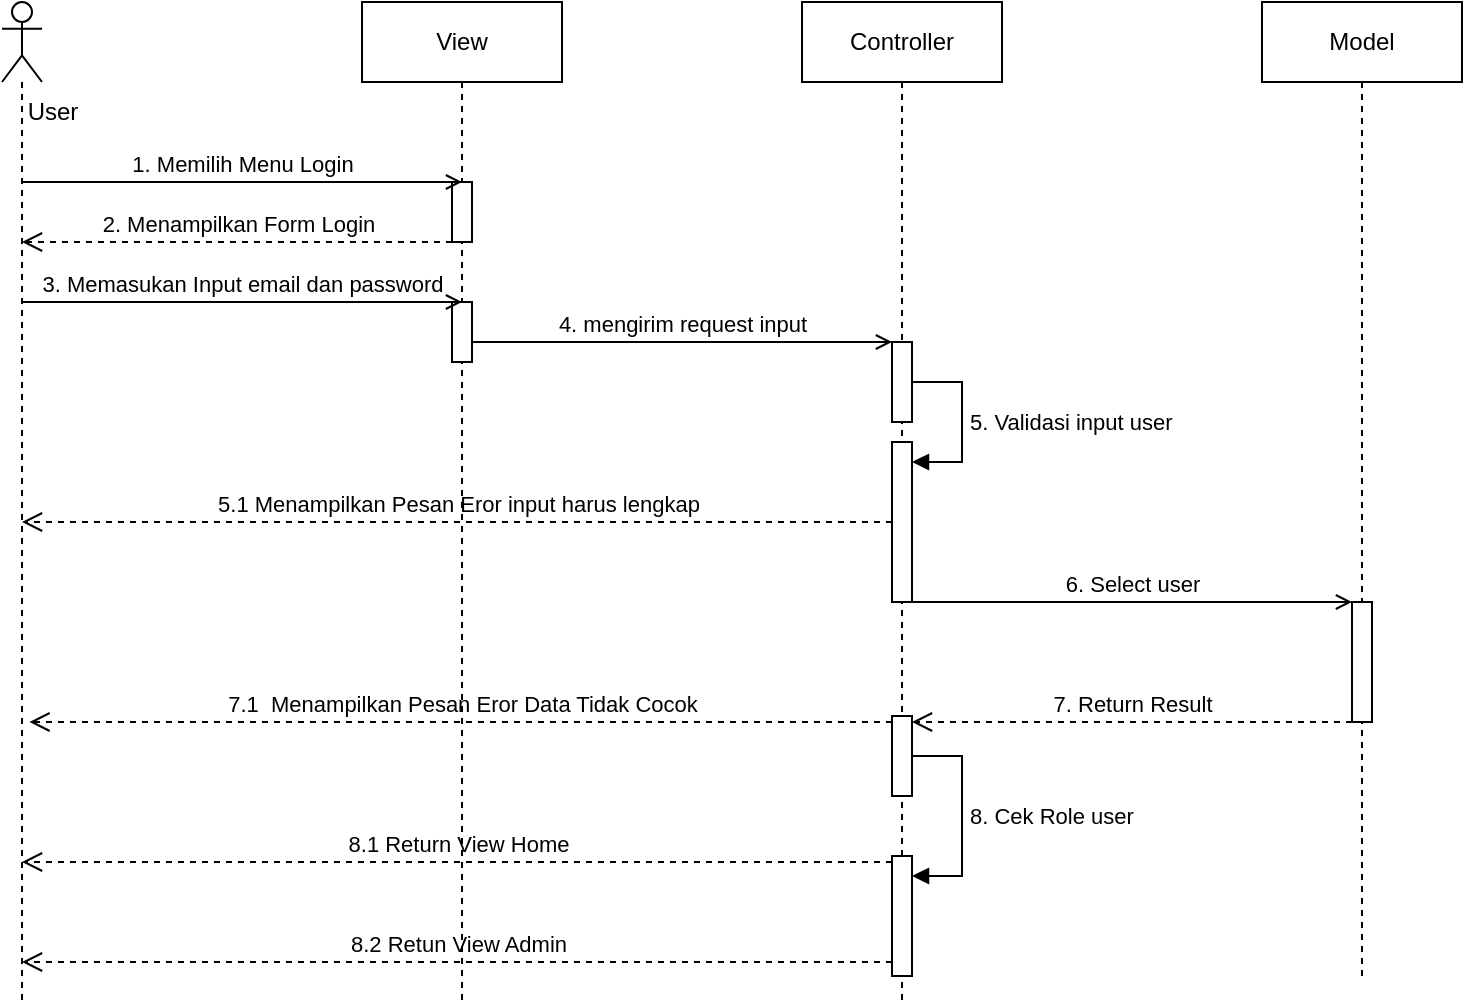 <mxfile version="21.6.3" type="github" pages="13">
  <diagram name="login_sequence" id="2YBvvXClWsGukQMizWep">
    <mxGraphModel dx="825" dy="484" grid="1" gridSize="10" guides="1" tooltips="1" connect="1" arrows="1" fold="1" page="1" pageScale="1" pageWidth="850" pageHeight="1100" math="0" shadow="0">
      <root>
        <mxCell id="0" />
        <mxCell id="1" parent="0" />
        <mxCell id="SSMJnDo-2SvN9D2yD3nG-8" value="" style="shape=umlLifeline;perimeter=lifelinePerimeter;whiteSpace=wrap;html=1;container=1;dropTarget=0;collapsible=0;recursiveResize=0;outlineConnect=0;portConstraint=eastwest;newEdgeStyle={&quot;edgeStyle&quot;:&quot;elbowEdgeStyle&quot;,&quot;elbow&quot;:&quot;vertical&quot;,&quot;curved&quot;:0,&quot;rounded&quot;:0};participant=umlActor;" parent="1" vertex="1">
          <mxGeometry x="40" width="20" height="500" as="geometry" />
        </mxCell>
        <mxCell id="SSMJnDo-2SvN9D2yD3nG-9" value="View" style="shape=umlLifeline;perimeter=lifelinePerimeter;whiteSpace=wrap;html=1;container=1;dropTarget=0;collapsible=0;recursiveResize=0;outlineConnect=0;portConstraint=eastwest;newEdgeStyle={&quot;edgeStyle&quot;:&quot;elbowEdgeStyle&quot;,&quot;elbow&quot;:&quot;vertical&quot;,&quot;curved&quot;:0,&quot;rounded&quot;:0};" parent="1" vertex="1">
          <mxGeometry x="220" width="100" height="500" as="geometry" />
        </mxCell>
        <mxCell id="WZmVw_xOmz8qpGyqQHHn-14" value="" style="html=1;points=[];perimeter=orthogonalPerimeter;outlineConnect=0;targetShapes=umlLifeline;portConstraint=eastwest;newEdgeStyle={&quot;edgeStyle&quot;:&quot;elbowEdgeStyle&quot;,&quot;elbow&quot;:&quot;vertical&quot;,&quot;curved&quot;:0,&quot;rounded&quot;:0};" parent="SSMJnDo-2SvN9D2yD3nG-9" vertex="1">
          <mxGeometry x="45" y="90" width="10" height="30" as="geometry" />
        </mxCell>
        <mxCell id="WZmVw_xOmz8qpGyqQHHn-16" value="" style="html=1;points=[];perimeter=orthogonalPerimeter;outlineConnect=0;targetShapes=umlLifeline;portConstraint=eastwest;newEdgeStyle={&quot;edgeStyle&quot;:&quot;elbowEdgeStyle&quot;,&quot;elbow&quot;:&quot;vertical&quot;,&quot;curved&quot;:0,&quot;rounded&quot;:0};" parent="SSMJnDo-2SvN9D2yD3nG-9" vertex="1">
          <mxGeometry x="45" y="150" width="10" height="30" as="geometry" />
        </mxCell>
        <mxCell id="SSMJnDo-2SvN9D2yD3nG-15" value="User" style="text;html=1;align=center;verticalAlign=middle;resizable=0;points=[];autosize=1;strokeColor=none;fillColor=none;" parent="1" vertex="1">
          <mxGeometry x="40" y="40" width="50" height="30" as="geometry" />
        </mxCell>
        <mxCell id="SSMJnDo-2SvN9D2yD3nG-16" value="Controller" style="shape=umlLifeline;perimeter=lifelinePerimeter;whiteSpace=wrap;html=1;container=1;dropTarget=0;collapsible=0;recursiveResize=0;outlineConnect=0;portConstraint=eastwest;newEdgeStyle={&quot;edgeStyle&quot;:&quot;elbowEdgeStyle&quot;,&quot;elbow&quot;:&quot;vertical&quot;,&quot;curved&quot;:0,&quot;rounded&quot;:0};" parent="1" vertex="1">
          <mxGeometry x="440" width="100" height="500" as="geometry" />
        </mxCell>
        <mxCell id="WZmVw_xOmz8qpGyqQHHn-3" value="" style="html=1;points=[];perimeter=orthogonalPerimeter;outlineConnect=0;targetShapes=umlLifeline;portConstraint=eastwest;newEdgeStyle={&quot;edgeStyle&quot;:&quot;elbowEdgeStyle&quot;,&quot;elbow&quot;:&quot;vertical&quot;,&quot;curved&quot;:0,&quot;rounded&quot;:0};" parent="SSMJnDo-2SvN9D2yD3nG-16" vertex="1">
          <mxGeometry x="45" y="170" width="10" height="40" as="geometry" />
        </mxCell>
        <mxCell id="WZmVw_xOmz8qpGyqQHHn-9" value="5. Validasi input user" style="html=1;align=left;spacingLeft=2;endArrow=block;rounded=0;edgeStyle=orthogonalEdgeStyle;curved=0;rounded=0;" parent="SSMJnDo-2SvN9D2yD3nG-16" source="WZmVw_xOmz8qpGyqQHHn-3" target="WZmVw_xOmz8qpGyqQHHn-8" edge="1">
          <mxGeometry x="-0.003" relative="1" as="geometry">
            <mxPoint x="60" y="200" as="sourcePoint" />
            <Array as="points">
              <mxPoint x="80" y="190" />
              <mxPoint x="80" y="230" />
            </Array>
            <mxPoint as="offset" />
          </mxGeometry>
        </mxCell>
        <mxCell id="WZmVw_xOmz8qpGyqQHHn-8" value="" style="html=1;points=[];perimeter=orthogonalPerimeter;outlineConnect=0;targetShapes=umlLifeline;portConstraint=eastwest;newEdgeStyle={&quot;edgeStyle&quot;:&quot;elbowEdgeStyle&quot;,&quot;elbow&quot;:&quot;vertical&quot;,&quot;curved&quot;:0,&quot;rounded&quot;:0};" parent="SSMJnDo-2SvN9D2yD3nG-16" vertex="1">
          <mxGeometry x="45" y="220" width="10" height="80" as="geometry" />
        </mxCell>
        <mxCell id="WZmVw_xOmz8qpGyqQHHn-17" value="" style="html=1;points=[];perimeter=orthogonalPerimeter;outlineConnect=0;targetShapes=umlLifeline;portConstraint=eastwest;newEdgeStyle={&quot;edgeStyle&quot;:&quot;elbowEdgeStyle&quot;,&quot;elbow&quot;:&quot;vertical&quot;,&quot;curved&quot;:0,&quot;rounded&quot;:0};" parent="SSMJnDo-2SvN9D2yD3nG-16" vertex="1">
          <mxGeometry x="45" y="357" width="10" height="40" as="geometry" />
        </mxCell>
        <mxCell id="WZmVw_xOmz8qpGyqQHHn-18" value="8. Cek Role user" style="html=1;align=left;spacingLeft=2;endArrow=block;rounded=0;edgeStyle=orthogonalEdgeStyle;curved=0;rounded=0;" parent="SSMJnDo-2SvN9D2yD3nG-16" source="WZmVw_xOmz8qpGyqQHHn-17" target="WZmVw_xOmz8qpGyqQHHn-19" edge="1">
          <mxGeometry x="-0.003" relative="1" as="geometry">
            <mxPoint x="60" y="387" as="sourcePoint" />
            <Array as="points">
              <mxPoint x="80" y="377" />
              <mxPoint x="80" y="437" />
            </Array>
            <mxPoint as="offset" />
          </mxGeometry>
        </mxCell>
        <mxCell id="WZmVw_xOmz8qpGyqQHHn-19" value="" style="html=1;points=[];perimeter=orthogonalPerimeter;outlineConnect=0;targetShapes=umlLifeline;portConstraint=eastwest;newEdgeStyle={&quot;edgeStyle&quot;:&quot;elbowEdgeStyle&quot;,&quot;elbow&quot;:&quot;vertical&quot;,&quot;curved&quot;:0,&quot;rounded&quot;:0};" parent="SSMJnDo-2SvN9D2yD3nG-16" vertex="1">
          <mxGeometry x="45" y="427" width="10" height="60" as="geometry" />
        </mxCell>
        <mxCell id="SSMJnDo-2SvN9D2yD3nG-17" value="Model" style="shape=umlLifeline;perimeter=lifelinePerimeter;whiteSpace=wrap;html=1;container=1;dropTarget=0;collapsible=0;recursiveResize=0;outlineConnect=0;portConstraint=eastwest;newEdgeStyle={&quot;edgeStyle&quot;:&quot;elbowEdgeStyle&quot;,&quot;elbow&quot;:&quot;vertical&quot;,&quot;curved&quot;:0,&quot;rounded&quot;:0};" parent="1" vertex="1">
          <mxGeometry x="670" width="100" height="490" as="geometry" />
        </mxCell>
        <mxCell id="WZmVw_xOmz8qpGyqQHHn-25" value="" style="html=1;points=[];perimeter=orthogonalPerimeter;outlineConnect=0;targetShapes=umlLifeline;portConstraint=eastwest;newEdgeStyle={&quot;edgeStyle&quot;:&quot;elbowEdgeStyle&quot;,&quot;elbow&quot;:&quot;vertical&quot;,&quot;curved&quot;:0,&quot;rounded&quot;:0};" parent="SSMJnDo-2SvN9D2yD3nG-17" vertex="1">
          <mxGeometry x="45" y="300" width="10" height="60" as="geometry" />
        </mxCell>
        <mxCell id="SSMJnDo-2SvN9D2yD3nG-24" value="1. Memilih Menu Login" style="html=1;verticalAlign=bottom;labelBackgroundColor=none;endArrow=open;endFill=0;rounded=0;" parent="1" source="SSMJnDo-2SvN9D2yD3nG-8" edge="1">
          <mxGeometry width="160" relative="1" as="geometry">
            <mxPoint x="90" y="170" as="sourcePoint" />
            <mxPoint x="270" y="90" as="targetPoint" />
            <Array as="points">
              <mxPoint x="140" y="90" />
            </Array>
          </mxGeometry>
        </mxCell>
        <mxCell id="SSMJnDo-2SvN9D2yD3nG-29" value="2. Menampilkan Form Login" style="endArrow=open;startArrow=none;endFill=0;startFill=0;endSize=8;html=1;verticalAlign=bottom;dashed=1;labelBackgroundColor=none;rounded=0;" parent="1" source="WZmVw_xOmz8qpGyqQHHn-14" target="SSMJnDo-2SvN9D2yD3nG-8" edge="1">
          <mxGeometry x="-0.002" width="160" relative="1" as="geometry">
            <mxPoint x="110" y="220" as="sourcePoint" />
            <mxPoint x="270" y="220" as="targetPoint" />
            <Array as="points">
              <mxPoint x="120" y="120" />
            </Array>
            <mxPoint as="offset" />
          </mxGeometry>
        </mxCell>
        <mxCell id="SSMJnDo-2SvN9D2yD3nG-31" value="3. Memasukan Input email dan password" style="html=1;verticalAlign=bottom;labelBackgroundColor=none;endArrow=open;endFill=0;rounded=0;" parent="1" edge="1">
          <mxGeometry width="160" relative="1" as="geometry">
            <mxPoint x="50" y="150" as="sourcePoint" />
            <mxPoint x="270" y="150" as="targetPoint" />
            <Array as="points">
              <mxPoint x="140" y="150" />
            </Array>
          </mxGeometry>
        </mxCell>
        <mxCell id="WZmVw_xOmz8qpGyqQHHn-1" value="4. mengirim request input" style="html=1;verticalAlign=bottom;labelBackgroundColor=none;endArrow=open;endFill=0;rounded=0;" parent="1" source="WZmVw_xOmz8qpGyqQHHn-16" edge="1">
          <mxGeometry x="0.001" width="160" relative="1" as="geometry">
            <mxPoint x="280" y="170" as="sourcePoint" />
            <mxPoint x="485" y="170" as="targetPoint" />
            <Array as="points">
              <mxPoint x="360" y="170" />
            </Array>
            <mxPoint as="offset" />
          </mxGeometry>
        </mxCell>
        <mxCell id="WZmVw_xOmz8qpGyqQHHn-11" value="6. Select user" style="html=1;verticalAlign=bottom;labelBackgroundColor=none;endArrow=open;endFill=0;rounded=0;" parent="1" target="WZmVw_xOmz8qpGyqQHHn-25" edge="1">
          <mxGeometry x="0.001" width="160" relative="1" as="geometry">
            <mxPoint x="495" y="300" as="sourcePoint" />
            <mxPoint x="719.5" y="300" as="targetPoint" />
            <Array as="points">
              <mxPoint x="590" y="300" />
            </Array>
            <mxPoint as="offset" />
          </mxGeometry>
        </mxCell>
        <mxCell id="WZmVw_xOmz8qpGyqQHHn-12" value="5.1 Menampilkan Pesan Eror input harus lengkap" style="endArrow=open;startArrow=none;endFill=0;startFill=0;endSize=8;html=1;verticalAlign=bottom;dashed=1;labelBackgroundColor=none;rounded=0;" parent="1" source="WZmVw_xOmz8qpGyqQHHn-8" target="SSMJnDo-2SvN9D2yD3nG-8" edge="1">
          <mxGeometry x="-0.002" width="160" relative="1" as="geometry">
            <mxPoint x="490" y="260" as="sourcePoint" />
            <mxPoint x="270" y="260" as="targetPoint" />
            <Array as="points">
              <mxPoint x="340" y="260" />
            </Array>
            <mxPoint as="offset" />
          </mxGeometry>
        </mxCell>
        <mxCell id="WZmVw_xOmz8qpGyqQHHn-13" value="7. Return Result" style="endArrow=open;startArrow=none;endFill=0;startFill=0;endSize=8;html=1;verticalAlign=bottom;dashed=1;labelBackgroundColor=none;rounded=0;" parent="1" source="WZmVw_xOmz8qpGyqQHHn-25" target="WZmVw_xOmz8qpGyqQHHn-17" edge="1">
          <mxGeometry width="160" relative="1" as="geometry">
            <mxPoint x="719.5" y="360" as="sourcePoint" />
            <mxPoint x="495.0" y="407" as="targetPoint" />
            <Array as="points">
              <mxPoint x="570" y="360" />
            </Array>
            <mxPoint as="offset" />
          </mxGeometry>
        </mxCell>
        <mxCell id="WZmVw_xOmz8qpGyqQHHn-20" value="7.1&amp;nbsp; Menampilkan Pesan Eror Data Tidak Cocok" style="endArrow=open;startArrow=none;endFill=0;startFill=0;endSize=8;html=1;verticalAlign=bottom;dashed=1;labelBackgroundColor=none;rounded=0;" parent="1" source="WZmVw_xOmz8qpGyqQHHn-17" edge="1">
          <mxGeometry x="-0.002" width="160" relative="1" as="geometry">
            <mxPoint x="486.25" y="360" as="sourcePoint" />
            <mxPoint x="53.75" y="360" as="targetPoint" />
            <Array as="points">
              <mxPoint x="343.75" y="360" />
            </Array>
            <mxPoint as="offset" />
          </mxGeometry>
        </mxCell>
        <mxCell id="WZmVw_xOmz8qpGyqQHHn-21" value="8.1 Return View Home" style="endArrow=open;startArrow=none;endFill=0;startFill=0;endSize=8;html=1;verticalAlign=bottom;dashed=1;labelBackgroundColor=none;rounded=0;" parent="1" source="WZmVw_xOmz8qpGyqQHHn-19" target="SSMJnDo-2SvN9D2yD3nG-8" edge="1">
          <mxGeometry x="-0.002" width="160" relative="1" as="geometry">
            <mxPoint x="487.5" y="430" as="sourcePoint" />
            <mxPoint x="107.5" y="430" as="targetPoint" />
            <Array as="points">
              <mxPoint x="342.5" y="430" />
            </Array>
            <mxPoint as="offset" />
          </mxGeometry>
        </mxCell>
        <mxCell id="WZmVw_xOmz8qpGyqQHHn-22" value="8.2 Retun View Admin" style="endArrow=open;startArrow=none;endFill=0;startFill=0;endSize=8;html=1;verticalAlign=bottom;dashed=1;labelBackgroundColor=none;rounded=0;" parent="1" source="WZmVw_xOmz8qpGyqQHHn-19" target="SSMJnDo-2SvN9D2yD3nG-8" edge="1">
          <mxGeometry x="-0.002" width="160" relative="1" as="geometry">
            <mxPoint x="487.5" y="480" as="sourcePoint" />
            <mxPoint x="52.5" y="480" as="targetPoint" />
            <Array as="points">
              <mxPoint x="342.5" y="480" />
            </Array>
            <mxPoint as="offset" />
          </mxGeometry>
        </mxCell>
      </root>
    </mxGraphModel>
  </diagram>
  <diagram id="BN2lUmc-E_mmgnuORzOb" name="Register_sequence">
    <mxGraphModel dx="825" dy="484" grid="1" gridSize="10" guides="1" tooltips="1" connect="1" arrows="1" fold="1" page="1" pageScale="1" pageWidth="850" pageHeight="1100" math="0" shadow="0">
      <root>
        <mxCell id="0" />
        <mxCell id="1" parent="0" />
        <mxCell id="c9dksdtHhSELmf03xKAN-1" value="" style="shape=umlLifeline;perimeter=lifelinePerimeter;whiteSpace=wrap;html=1;container=1;dropTarget=0;collapsible=0;recursiveResize=0;outlineConnect=0;portConstraint=eastwest;newEdgeStyle={&quot;edgeStyle&quot;:&quot;elbowEdgeStyle&quot;,&quot;elbow&quot;:&quot;vertical&quot;,&quot;curved&quot;:0,&quot;rounded&quot;:0};participant=umlActor;" parent="1" vertex="1">
          <mxGeometry x="40" width="20" height="500" as="geometry" />
        </mxCell>
        <mxCell id="c9dksdtHhSELmf03xKAN-2" value="View" style="shape=umlLifeline;perimeter=lifelinePerimeter;whiteSpace=wrap;html=1;container=1;dropTarget=0;collapsible=0;recursiveResize=0;outlineConnect=0;portConstraint=eastwest;newEdgeStyle={&quot;edgeStyle&quot;:&quot;elbowEdgeStyle&quot;,&quot;elbow&quot;:&quot;vertical&quot;,&quot;curved&quot;:0,&quot;rounded&quot;:0};" parent="1" vertex="1">
          <mxGeometry x="220" width="100" height="500" as="geometry" />
        </mxCell>
        <mxCell id="c9dksdtHhSELmf03xKAN-3" value="" style="html=1;points=[];perimeter=orthogonalPerimeter;outlineConnect=0;targetShapes=umlLifeline;portConstraint=eastwest;newEdgeStyle={&quot;edgeStyle&quot;:&quot;elbowEdgeStyle&quot;,&quot;elbow&quot;:&quot;vertical&quot;,&quot;curved&quot;:0,&quot;rounded&quot;:0};" parent="c9dksdtHhSELmf03xKAN-2" vertex="1">
          <mxGeometry x="45" y="90" width="10" height="30" as="geometry" />
        </mxCell>
        <mxCell id="c9dksdtHhSELmf03xKAN-4" value="" style="html=1;points=[];perimeter=orthogonalPerimeter;outlineConnect=0;targetShapes=umlLifeline;portConstraint=eastwest;newEdgeStyle={&quot;edgeStyle&quot;:&quot;elbowEdgeStyle&quot;,&quot;elbow&quot;:&quot;vertical&quot;,&quot;curved&quot;:0,&quot;rounded&quot;:0};" parent="c9dksdtHhSELmf03xKAN-2" vertex="1">
          <mxGeometry x="45" y="150" width="10" height="30" as="geometry" />
        </mxCell>
        <mxCell id="c9dksdtHhSELmf03xKAN-5" value="User" style="text;html=1;align=center;verticalAlign=middle;resizable=0;points=[];autosize=1;strokeColor=none;fillColor=none;" parent="1" vertex="1">
          <mxGeometry x="40" y="40" width="50" height="30" as="geometry" />
        </mxCell>
        <mxCell id="c9dksdtHhSELmf03xKAN-6" value="Controller" style="shape=umlLifeline;perimeter=lifelinePerimeter;whiteSpace=wrap;html=1;container=1;dropTarget=0;collapsible=0;recursiveResize=0;outlineConnect=0;portConstraint=eastwest;newEdgeStyle={&quot;edgeStyle&quot;:&quot;elbowEdgeStyle&quot;,&quot;elbow&quot;:&quot;vertical&quot;,&quot;curved&quot;:0,&quot;rounded&quot;:0};" parent="1" vertex="1">
          <mxGeometry x="440" width="100" height="500" as="geometry" />
        </mxCell>
        <mxCell id="c9dksdtHhSELmf03xKAN-7" value="" style="html=1;points=[];perimeter=orthogonalPerimeter;outlineConnect=0;targetShapes=umlLifeline;portConstraint=eastwest;newEdgeStyle={&quot;edgeStyle&quot;:&quot;elbowEdgeStyle&quot;,&quot;elbow&quot;:&quot;vertical&quot;,&quot;curved&quot;:0,&quot;rounded&quot;:0};" parent="c9dksdtHhSELmf03xKAN-6" vertex="1">
          <mxGeometry x="45" y="170" width="10" height="40" as="geometry" />
        </mxCell>
        <mxCell id="c9dksdtHhSELmf03xKAN-8" value="5. Validasi input user" style="html=1;align=left;spacingLeft=2;endArrow=block;rounded=0;edgeStyle=orthogonalEdgeStyle;curved=0;rounded=0;" parent="c9dksdtHhSELmf03xKAN-6" source="c9dksdtHhSELmf03xKAN-7" target="c9dksdtHhSELmf03xKAN-9" edge="1">
          <mxGeometry x="-0.003" relative="1" as="geometry">
            <mxPoint x="60" y="200" as="sourcePoint" />
            <Array as="points">
              <mxPoint x="80" y="190" />
              <mxPoint x="80" y="230" />
            </Array>
            <mxPoint as="offset" />
          </mxGeometry>
        </mxCell>
        <mxCell id="c9dksdtHhSELmf03xKAN-9" value="" style="html=1;points=[];perimeter=orthogonalPerimeter;outlineConnect=0;targetShapes=umlLifeline;portConstraint=eastwest;newEdgeStyle={&quot;edgeStyle&quot;:&quot;elbowEdgeStyle&quot;,&quot;elbow&quot;:&quot;vertical&quot;,&quot;curved&quot;:0,&quot;rounded&quot;:0};" parent="c9dksdtHhSELmf03xKAN-6" vertex="1">
          <mxGeometry x="45" y="220" width="10" height="80" as="geometry" />
        </mxCell>
        <mxCell id="c9dksdtHhSELmf03xKAN-10" value="" style="html=1;points=[];perimeter=orthogonalPerimeter;outlineConnect=0;targetShapes=umlLifeline;portConstraint=eastwest;newEdgeStyle={&quot;edgeStyle&quot;:&quot;elbowEdgeStyle&quot;,&quot;elbow&quot;:&quot;vertical&quot;,&quot;curved&quot;:0,&quot;rounded&quot;:0};" parent="c9dksdtHhSELmf03xKAN-6" vertex="1">
          <mxGeometry x="45" y="357" width="10" height="40" as="geometry" />
        </mxCell>
        <mxCell id="c9dksdtHhSELmf03xKAN-11" value="7. Login User" style="html=1;align=left;spacingLeft=2;endArrow=block;rounded=0;edgeStyle=orthogonalEdgeStyle;curved=0;rounded=0;" parent="c9dksdtHhSELmf03xKAN-6" source="c9dksdtHhSELmf03xKAN-10" target="c9dksdtHhSELmf03xKAN-12" edge="1">
          <mxGeometry x="-0.003" relative="1" as="geometry">
            <mxPoint x="60" y="387" as="sourcePoint" />
            <Array as="points">
              <mxPoint x="80" y="377" />
              <mxPoint x="80" y="437" />
            </Array>
            <mxPoint as="offset" />
          </mxGeometry>
        </mxCell>
        <mxCell id="c9dksdtHhSELmf03xKAN-12" value="" style="html=1;points=[];perimeter=orthogonalPerimeter;outlineConnect=0;targetShapes=umlLifeline;portConstraint=eastwest;newEdgeStyle={&quot;edgeStyle&quot;:&quot;elbowEdgeStyle&quot;,&quot;elbow&quot;:&quot;vertical&quot;,&quot;curved&quot;:0,&quot;rounded&quot;:0};" parent="c9dksdtHhSELmf03xKAN-6" vertex="1">
          <mxGeometry x="45" y="427" width="10" height="23" as="geometry" />
        </mxCell>
        <mxCell id="c9dksdtHhSELmf03xKAN-13" value="Model" style="shape=umlLifeline;perimeter=lifelinePerimeter;whiteSpace=wrap;html=1;container=1;dropTarget=0;collapsible=0;recursiveResize=0;outlineConnect=0;portConstraint=eastwest;newEdgeStyle={&quot;edgeStyle&quot;:&quot;elbowEdgeStyle&quot;,&quot;elbow&quot;:&quot;vertical&quot;,&quot;curved&quot;:0,&quot;rounded&quot;:0};" parent="1" vertex="1">
          <mxGeometry x="670" width="100" height="490" as="geometry" />
        </mxCell>
        <mxCell id="c9dksdtHhSELmf03xKAN-14" value="" style="html=1;points=[];perimeter=orthogonalPerimeter;outlineConnect=0;targetShapes=umlLifeline;portConstraint=eastwest;newEdgeStyle={&quot;edgeStyle&quot;:&quot;elbowEdgeStyle&quot;,&quot;elbow&quot;:&quot;vertical&quot;,&quot;curved&quot;:0,&quot;rounded&quot;:0};" parent="c9dksdtHhSELmf03xKAN-13" vertex="1">
          <mxGeometry x="45" y="300" width="10" height="60" as="geometry" />
        </mxCell>
        <mxCell id="c9dksdtHhSELmf03xKAN-15" value="1. Memilih Menu Register" style="html=1;verticalAlign=bottom;labelBackgroundColor=none;endArrow=open;endFill=0;rounded=0;" parent="1" source="c9dksdtHhSELmf03xKAN-1" edge="1">
          <mxGeometry x="-0.002" width="160" relative="1" as="geometry">
            <mxPoint x="90" y="170" as="sourcePoint" />
            <mxPoint x="270" y="90" as="targetPoint" />
            <Array as="points">
              <mxPoint x="140" y="90" />
            </Array>
            <mxPoint as="offset" />
          </mxGeometry>
        </mxCell>
        <mxCell id="c9dksdtHhSELmf03xKAN-16" value="2. Menampilkan Form Register" style="endArrow=open;startArrow=none;endFill=0;startFill=0;endSize=8;html=1;verticalAlign=bottom;dashed=1;labelBackgroundColor=none;rounded=0;" parent="1" source="c9dksdtHhSELmf03xKAN-3" target="c9dksdtHhSELmf03xKAN-1" edge="1">
          <mxGeometry x="-0.002" width="160" relative="1" as="geometry">
            <mxPoint x="110" y="220" as="sourcePoint" />
            <mxPoint x="270" y="220" as="targetPoint" />
            <Array as="points">
              <mxPoint x="120" y="120" />
            </Array>
            <mxPoint as="offset" />
          </mxGeometry>
        </mxCell>
        <mxCell id="c9dksdtHhSELmf03xKAN-17" value="3. Memasukan Infornasi User" style="html=1;verticalAlign=bottom;labelBackgroundColor=none;endArrow=open;endFill=0;rounded=0;" parent="1" edge="1">
          <mxGeometry width="160" relative="1" as="geometry">
            <mxPoint x="50" y="150" as="sourcePoint" />
            <mxPoint x="270" y="150" as="targetPoint" />
            <Array as="points">
              <mxPoint x="140" y="150" />
            </Array>
          </mxGeometry>
        </mxCell>
        <mxCell id="c9dksdtHhSELmf03xKAN-18" value="4. menerima request input" style="html=1;verticalAlign=bottom;labelBackgroundColor=none;endArrow=open;endFill=0;rounded=0;" parent="1" source="c9dksdtHhSELmf03xKAN-4" edge="1">
          <mxGeometry x="0.001" width="160" relative="1" as="geometry">
            <mxPoint x="280" y="170" as="sourcePoint" />
            <mxPoint x="485" y="170" as="targetPoint" />
            <Array as="points">
              <mxPoint x="360" y="170" />
            </Array>
            <mxPoint as="offset" />
          </mxGeometry>
        </mxCell>
        <mxCell id="c9dksdtHhSELmf03xKAN-19" value="4. Select user" style="html=1;verticalAlign=bottom;labelBackgroundColor=none;endArrow=open;endFill=0;rounded=0;" parent="1" target="c9dksdtHhSELmf03xKAN-14" edge="1">
          <mxGeometry x="0.001" width="160" relative="1" as="geometry">
            <mxPoint x="495" y="300" as="sourcePoint" />
            <mxPoint x="719.5" y="300" as="targetPoint" />
            <Array as="points">
              <mxPoint x="590" y="300" />
            </Array>
            <mxPoint as="offset" />
          </mxGeometry>
        </mxCell>
        <mxCell id="c9dksdtHhSELmf03xKAN-20" value="5.1&amp;nbsp; Menampilkan Pesan Eror input harus lengkap" style="endArrow=open;startArrow=none;endFill=0;startFill=0;endSize=8;html=1;verticalAlign=bottom;dashed=1;labelBackgroundColor=none;rounded=0;" parent="1" source="c9dksdtHhSELmf03xKAN-9" target="c9dksdtHhSELmf03xKAN-1" edge="1">
          <mxGeometry x="-0.002" width="160" relative="1" as="geometry">
            <mxPoint x="490" y="260" as="sourcePoint" />
            <mxPoint x="270" y="260" as="targetPoint" />
            <Array as="points">
              <mxPoint x="340" y="260" />
            </Array>
            <mxPoint as="offset" />
          </mxGeometry>
        </mxCell>
        <mxCell id="c9dksdtHhSELmf03xKAN-21" value="6. Return Result" style="endArrow=open;startArrow=none;endFill=0;startFill=0;endSize=8;html=1;verticalAlign=bottom;dashed=1;labelBackgroundColor=none;rounded=0;" parent="1" source="c9dksdtHhSELmf03xKAN-14" target="c9dksdtHhSELmf03xKAN-10" edge="1">
          <mxGeometry x="-0.002" width="160" relative="1" as="geometry">
            <mxPoint x="719.5" y="360" as="sourcePoint" />
            <mxPoint x="495.0" y="407" as="targetPoint" />
            <Array as="points">
              <mxPoint x="570" y="360" />
            </Array>
            <mxPoint as="offset" />
          </mxGeometry>
        </mxCell>
        <mxCell id="c9dksdtHhSELmf03xKAN-23" value="8. Return View Home" style="endArrow=open;startArrow=none;endFill=0;startFill=0;endSize=8;html=1;verticalAlign=bottom;dashed=1;labelBackgroundColor=none;rounded=0;" parent="1" source="c9dksdtHhSELmf03xKAN-12" target="c9dksdtHhSELmf03xKAN-1" edge="1">
          <mxGeometry x="-0.002" width="160" relative="1" as="geometry">
            <mxPoint x="487.5" y="430" as="sourcePoint" />
            <mxPoint x="107.5" y="430" as="targetPoint" />
            <Array as="points">
              <mxPoint x="342.5" y="430" />
            </Array>
            <mxPoint as="offset" />
          </mxGeometry>
        </mxCell>
      </root>
    </mxGraphModel>
  </diagram>
  <diagram id="I3lTFG86FQYA2bF3dluD" name="profile_sequence">
    <mxGraphModel dx="825" dy="484" grid="1" gridSize="10" guides="1" tooltips="1" connect="1" arrows="1" fold="1" page="1" pageScale="1" pageWidth="850" pageHeight="1100" math="0" shadow="0">
      <root>
        <mxCell id="0" />
        <mxCell id="1" parent="0" />
        <mxCell id="I0Zr8Qwp5osX4H0z9dLa-1" value="" style="shape=umlLifeline;perimeter=lifelinePerimeter;whiteSpace=wrap;html=1;container=1;dropTarget=0;collapsible=0;recursiveResize=0;outlineConnect=0;portConstraint=eastwest;newEdgeStyle={&quot;edgeStyle&quot;:&quot;elbowEdgeStyle&quot;,&quot;elbow&quot;:&quot;vertical&quot;,&quot;curved&quot;:0,&quot;rounded&quot;:0};participant=umlActor;" parent="1" vertex="1">
          <mxGeometry x="112" width="20" height="890" as="geometry" />
        </mxCell>
        <mxCell id="I0Zr8Qwp5osX4H0z9dLa-2" value="View" style="shape=umlLifeline;perimeter=lifelinePerimeter;whiteSpace=wrap;html=1;container=1;dropTarget=0;collapsible=0;recursiveResize=0;outlineConnect=0;portConstraint=eastwest;newEdgeStyle={&quot;edgeStyle&quot;:&quot;elbowEdgeStyle&quot;,&quot;elbow&quot;:&quot;vertical&quot;,&quot;curved&quot;:0,&quot;rounded&quot;:0};" parent="1" vertex="1">
          <mxGeometry x="292" width="100" height="870" as="geometry" />
        </mxCell>
        <mxCell id="I0Zr8Qwp5osX4H0z9dLa-3" value="" style="html=1;points=[];perimeter=orthogonalPerimeter;outlineConnect=0;targetShapes=umlLifeline;portConstraint=eastwest;newEdgeStyle={&quot;edgeStyle&quot;:&quot;elbowEdgeStyle&quot;,&quot;elbow&quot;:&quot;vertical&quot;,&quot;curved&quot;:0,&quot;rounded&quot;:0};" parent="I0Zr8Qwp5osX4H0z9dLa-2" vertex="1">
          <mxGeometry x="45" y="90" width="10" height="160" as="geometry" />
        </mxCell>
        <mxCell id="N1_Izn0rSpxHAzwNx_xz-3" value="" style="html=1;points=[];perimeter=orthogonalPerimeter;outlineConnect=0;targetShapes=umlLifeline;portConstraint=eastwest;newEdgeStyle={&quot;edgeStyle&quot;:&quot;elbowEdgeStyle&quot;,&quot;elbow&quot;:&quot;vertical&quot;,&quot;curved&quot;:0,&quot;rounded&quot;:0};" parent="I0Zr8Qwp5osX4H0z9dLa-2" vertex="1">
          <mxGeometry x="45" y="300" width="10" height="50" as="geometry" />
        </mxCell>
        <mxCell id="N1_Izn0rSpxHAzwNx_xz-7" value="" style="html=1;points=[];perimeter=orthogonalPerimeter;outlineConnect=0;targetShapes=umlLifeline;portConstraint=eastwest;newEdgeStyle={&quot;edgeStyle&quot;:&quot;elbowEdgeStyle&quot;,&quot;elbow&quot;:&quot;vertical&quot;,&quot;curved&quot;:0,&quot;rounded&quot;:0};" parent="I0Zr8Qwp5osX4H0z9dLa-2" vertex="1">
          <mxGeometry x="45" y="600" width="10" height="190" as="geometry" />
        </mxCell>
        <mxCell id="I0Zr8Qwp5osX4H0z9dLa-4" value="User" style="text;html=1;align=center;verticalAlign=middle;resizable=0;points=[];autosize=1;strokeColor=none;fillColor=none;" parent="1" vertex="1">
          <mxGeometry x="112" y="40" width="50" height="30" as="geometry" />
        </mxCell>
        <mxCell id="I0Zr8Qwp5osX4H0z9dLa-5" value="Controller" style="shape=umlLifeline;perimeter=lifelinePerimeter;whiteSpace=wrap;html=1;container=1;dropTarget=0;collapsible=0;recursiveResize=0;outlineConnect=0;portConstraint=eastwest;newEdgeStyle={&quot;edgeStyle&quot;:&quot;elbowEdgeStyle&quot;,&quot;elbow&quot;:&quot;vertical&quot;,&quot;curved&quot;:0,&quot;rounded&quot;:0};" parent="1" vertex="1">
          <mxGeometry x="512" width="100" height="880" as="geometry" />
        </mxCell>
        <mxCell id="I0Zr8Qwp5osX4H0z9dLa-6" value="" style="html=1;points=[];perimeter=orthogonalPerimeter;outlineConnect=0;targetShapes=umlLifeline;portConstraint=eastwest;newEdgeStyle={&quot;edgeStyle&quot;:&quot;elbowEdgeStyle&quot;,&quot;elbow&quot;:&quot;vertical&quot;,&quot;curved&quot;:0,&quot;rounded&quot;:0};" parent="I0Zr8Qwp5osX4H0z9dLa-5" vertex="1">
          <mxGeometry x="45" y="120" width="10" height="100" as="geometry" />
        </mxCell>
        <mxCell id="N1_Izn0rSpxHAzwNx_xz-4" value="" style="html=1;points=[];perimeter=orthogonalPerimeter;outlineConnect=0;targetShapes=umlLifeline;portConstraint=eastwest;newEdgeStyle={&quot;edgeStyle&quot;:&quot;elbowEdgeStyle&quot;,&quot;elbow&quot;:&quot;vertical&quot;,&quot;curved&quot;:0,&quot;rounded&quot;:0};" parent="I0Zr8Qwp5osX4H0z9dLa-5" vertex="1">
          <mxGeometry x="45" y="320" width="10" height="150" as="geometry" />
        </mxCell>
        <mxCell id="N1_Izn0rSpxHAzwNx_xz-6" value="" style="html=1;points=[];perimeter=orthogonalPerimeter;outlineConnect=0;targetShapes=umlLifeline;portConstraint=eastwest;newEdgeStyle={&quot;edgeStyle&quot;:&quot;elbowEdgeStyle&quot;,&quot;elbow&quot;:&quot;vertical&quot;,&quot;curved&quot;:0,&quot;rounded&quot;:0};" parent="I0Zr8Qwp5osX4H0z9dLa-5" vertex="1">
          <mxGeometry x="45" y="490" width="10" height="60" as="geometry" />
        </mxCell>
        <mxCell id="N1_Izn0rSpxHAzwNx_xz-8" value="" style="html=1;points=[];perimeter=orthogonalPerimeter;outlineConnect=0;targetShapes=umlLifeline;portConstraint=eastwest;newEdgeStyle={&quot;edgeStyle&quot;:&quot;elbowEdgeStyle&quot;,&quot;elbow&quot;:&quot;vertical&quot;,&quot;curved&quot;:0,&quot;rounded&quot;:0};" parent="I0Zr8Qwp5osX4H0z9dLa-5" vertex="1">
          <mxGeometry x="45" y="630" width="10" height="150" as="geometry" />
        </mxCell>
        <mxCell id="I0Zr8Qwp5osX4H0z9dLa-7" value="Model" style="shape=umlLifeline;perimeter=lifelinePerimeter;whiteSpace=wrap;html=1;container=1;dropTarget=0;collapsible=0;recursiveResize=0;outlineConnect=0;portConstraint=eastwest;newEdgeStyle={&quot;edgeStyle&quot;:&quot;elbowEdgeStyle&quot;,&quot;elbow&quot;:&quot;vertical&quot;,&quot;curved&quot;:0,&quot;rounded&quot;:0};" parent="1" vertex="1">
          <mxGeometry x="742" width="100" height="880" as="geometry" />
        </mxCell>
        <mxCell id="I0Zr8Qwp5osX4H0z9dLa-8" value="" style="html=1;points=[];perimeter=orthogonalPerimeter;outlineConnect=0;targetShapes=umlLifeline;portConstraint=eastwest;newEdgeStyle={&quot;edgeStyle&quot;:&quot;elbowEdgeStyle&quot;,&quot;elbow&quot;:&quot;vertical&quot;,&quot;curved&quot;:0,&quot;rounded&quot;:0};" parent="I0Zr8Qwp5osX4H0z9dLa-7" vertex="1">
          <mxGeometry x="45" y="150" width="10" height="60" as="geometry" />
        </mxCell>
        <mxCell id="N1_Izn0rSpxHAzwNx_xz-5" value="" style="html=1;points=[];perimeter=orthogonalPerimeter;outlineConnect=0;targetShapes=umlLifeline;portConstraint=eastwest;newEdgeStyle={&quot;edgeStyle&quot;:&quot;elbowEdgeStyle&quot;,&quot;elbow&quot;:&quot;vertical&quot;,&quot;curved&quot;:0,&quot;rounded&quot;:0};" parent="I0Zr8Qwp5osX4H0z9dLa-7" vertex="1">
          <mxGeometry x="45" y="420" width="10" height="80" as="geometry" />
        </mxCell>
        <mxCell id="N1_Izn0rSpxHAzwNx_xz-9" value="" style="html=1;points=[];perimeter=orthogonalPerimeter;outlineConnect=0;targetShapes=umlLifeline;portConstraint=eastwest;newEdgeStyle={&quot;edgeStyle&quot;:&quot;elbowEdgeStyle&quot;,&quot;elbow&quot;:&quot;vertical&quot;,&quot;curved&quot;:0,&quot;rounded&quot;:0};" parent="I0Zr8Qwp5osX4H0z9dLa-7" vertex="1">
          <mxGeometry x="45" y="670" width="10" height="80" as="geometry" />
        </mxCell>
        <mxCell id="I0Zr8Qwp5osX4H0z9dLa-9" value="1. Memilih Menu Profile" style="html=1;verticalAlign=bottom;labelBackgroundColor=none;endArrow=open;endFill=0;rounded=0;" parent="1" source="I0Zr8Qwp5osX4H0z9dLa-1" edge="1">
          <mxGeometry x="0.002" width="160" relative="1" as="geometry">
            <mxPoint x="162" y="170" as="sourcePoint" />
            <mxPoint x="342" y="90" as="targetPoint" />
            <Array as="points">
              <mxPoint x="212" y="90" />
            </Array>
            <mxPoint as="offset" />
          </mxGeometry>
        </mxCell>
        <mxCell id="I0Zr8Qwp5osX4H0z9dLa-10" value="4. Return Result" style="endArrow=open;startArrow=none;endFill=0;startFill=0;endSize=8;html=1;verticalAlign=bottom;dashed=1;labelBackgroundColor=none;rounded=0;" parent="1" source="I0Zr8Qwp5osX4H0z9dLa-8" target="I0Zr8Qwp5osX4H0z9dLa-6" edge="1">
          <mxGeometry x="-0.002" width="160" relative="1" as="geometry">
            <mxPoint x="792" y="160" as="sourcePoint" />
            <mxPoint x="562" y="200" as="targetPoint" />
            <Array as="points">
              <mxPoint x="652" y="200" />
            </Array>
            <mxPoint as="offset" />
          </mxGeometry>
        </mxCell>
        <mxCell id="I0Zr8Qwp5osX4H0z9dLa-11" value="2. Menerima Request" style="html=1;verticalAlign=bottom;labelBackgroundColor=none;endArrow=open;endFill=0;rounded=0;" parent="1" source="I0Zr8Qwp5osX4H0z9dLa-3" target="I0Zr8Qwp5osX4H0z9dLa-6" edge="1">
          <mxGeometry x="0.002" width="160" relative="1" as="geometry">
            <mxPoint x="352" y="120" as="sourcePoint" />
            <mxPoint x="567" y="120" as="targetPoint" />
            <Array as="points">
              <mxPoint x="437" y="120" />
            </Array>
            <mxPoint as="offset" />
          </mxGeometry>
        </mxCell>
        <mxCell id="I0Zr8Qwp5osX4H0z9dLa-12" value="3.Request Data user" style="html=1;verticalAlign=bottom;labelBackgroundColor=none;endArrow=open;endFill=0;rounded=0;" parent="1" source="I0Zr8Qwp5osX4H0z9dLa-6" target="I0Zr8Qwp5osX4H0z9dLa-8" edge="1">
          <mxGeometry x="0.002" width="160" relative="1" as="geometry">
            <mxPoint x="572" y="150" as="sourcePoint" />
            <mxPoint x="792" y="150" as="targetPoint" />
            <Array as="points">
              <mxPoint x="662" y="150" />
            </Array>
            <mxPoint as="offset" />
          </mxGeometry>
        </mxCell>
        <mxCell id="I0Zr8Qwp5osX4H0z9dLa-13" value="5. Request view profile" style="endArrow=open;startArrow=none;endFill=0;startFill=0;endSize=8;html=1;verticalAlign=bottom;dashed=1;labelBackgroundColor=none;rounded=0;" parent="1" target="I0Zr8Qwp5osX4H0z9dLa-3" edge="1">
          <mxGeometry x="-0.003" width="160" relative="1" as="geometry">
            <mxPoint x="562" y="220" as="sourcePoint" />
            <mxPoint x="342" y="220" as="targetPoint" />
            <Array as="points">
              <mxPoint x="432" y="220" />
            </Array>
            <mxPoint as="offset" />
          </mxGeometry>
        </mxCell>
        <mxCell id="I0Zr8Qwp5osX4H0z9dLa-14" value="6. Tampilan Profile" style="endArrow=open;startArrow=none;endFill=0;startFill=0;endSize=8;html=1;verticalAlign=bottom;dashed=1;labelBackgroundColor=none;rounded=0;" parent="1" source="I0Zr8Qwp5osX4H0z9dLa-3" edge="1">
          <mxGeometry x="-0.003" width="160" relative="1" as="geometry">
            <mxPoint x="342" y="249.71" as="sourcePoint" />
            <mxPoint x="122" y="249.71" as="targetPoint" />
            <Array as="points">
              <mxPoint x="212" y="249.71" />
            </Array>
            <mxPoint as="offset" />
          </mxGeometry>
        </mxCell>
        <mxCell id="094voza3tRJbb7kqAjLk-2" value="8. Input informasi user" style="html=1;verticalAlign=bottom;labelBackgroundColor=none;endArrow=open;endFill=0;rounded=0;" parent="1" target="N1_Izn0rSpxHAzwNx_xz-7" edge="1">
          <mxGeometry x="0.002" width="160" relative="1" as="geometry">
            <mxPoint x="126.5" y="605" as="sourcePoint" />
            <mxPoint x="347" y="605" as="targetPoint" />
            <Array as="points">
              <mxPoint x="217" y="605" />
            </Array>
            <mxPoint as="offset" />
          </mxGeometry>
        </mxCell>
        <mxCell id="094voza3tRJbb7kqAjLk-3" value="2. Menerima Request" style="html=1;verticalAlign=bottom;labelBackgroundColor=none;endArrow=open;endFill=0;rounded=0;" parent="1" edge="1">
          <mxGeometry x="0.002" width="160" relative="1" as="geometry">
            <mxPoint x="347" y="325" as="sourcePoint" />
            <mxPoint x="557" y="325" as="targetPoint" />
            <Array as="points">
              <mxPoint x="437" y="325" />
            </Array>
            <mxPoint as="offset" />
          </mxGeometry>
        </mxCell>
        <mxCell id="094voza3tRJbb7kqAjLk-4" value="4. update user" style="html=1;verticalAlign=bottom;endArrow=block;edgeStyle=elbowEdgeStyle;elbow=vertical;curved=0;rounded=0;" parent="1" edge="1">
          <mxGeometry relative="1" as="geometry">
            <mxPoint x="567" y="425.03" as="sourcePoint" />
            <mxPoint x="787" y="425.03" as="targetPoint" />
          </mxGeometry>
        </mxCell>
        <mxCell id="094voza3tRJbb7kqAjLk-5" value="3.1 Pesan eror harus foto" style="html=1;verticalAlign=bottom;endArrow=open;dashed=1;endSize=8;edgeStyle=elbowEdgeStyle;elbow=horizontal;curved=0;rounded=0;" parent="1" edge="1">
          <mxGeometry x="-0.499" relative="1" as="geometry">
            <mxPoint x="121.667" y="455" as="targetPoint" />
            <mxPoint x="561.5" y="455" as="sourcePoint" />
            <mxPoint as="offset" />
            <Array as="points">
              <mxPoint x="492" y="455" />
              <mxPoint x="477.07" y="395" />
            </Array>
          </mxGeometry>
        </mxCell>
        <mxCell id="094voza3tRJbb7kqAjLk-6" value="11. Return Result" style="html=1;verticalAlign=bottom;endArrow=open;dashed=1;endSize=8;edgeStyle=elbowEdgeStyle;elbow=vertical;curved=0;rounded=0;" parent="1" edge="1">
          <mxGeometry x="-0.003" y="-5" relative="1" as="geometry">
            <mxPoint x="567" y="735.333" as="targetPoint" />
            <mxPoint x="787" y="735.001" as="sourcePoint" />
            <mxPoint as="offset" />
          </mxGeometry>
        </mxCell>
        <mxCell id="094voza3tRJbb7kqAjLk-7" value="6. request View profile dan&amp;nbsp;&lt;br&gt;menampilkan pesan" style="html=1;verticalAlign=bottom;endArrow=open;dashed=1;endSize=8;edgeStyle=elbowEdgeStyle;elbow=horizontal;curved=0;rounded=0;" parent="1" edge="1">
          <mxGeometry x="-0.003" y="-5" relative="1" as="geometry">
            <mxPoint x="347" y="525" as="targetPoint" />
            <mxPoint x="557" y="525" as="sourcePoint" />
            <mxPoint as="offset" />
            <Array as="points" />
          </mxGeometry>
        </mxCell>
        <mxCell id="094voza3tRJbb7kqAjLk-8" value="7. tampilan profile" style="html=1;verticalAlign=bottom;endArrow=open;dashed=1;endSize=8;edgeStyle=elbowEdgeStyle;elbow=vertical;curved=0;rounded=0;" parent="1" edge="1">
          <mxGeometry x="-0.003" y="-5" relative="1" as="geometry">
            <mxPoint x="122" y="545.001" as="targetPoint" />
            <mxPoint x="337" y="545" as="sourcePoint" />
            <mxPoint as="offset" />
          </mxGeometry>
        </mxCell>
        <mxCell id="094voza3tRJbb7kqAjLk-9" value="" style="html=1;verticalAlign=bottom;endArrow=open;dashed=1;endSize=8;edgeStyle=elbowEdgeStyle;elbow=vertical;curved=0;rounded=0;" parent="1" target="094voza3tRJbb7kqAjLk-10" edge="1">
          <mxGeometry x="-0.003" y="-5" relative="1" as="geometry">
            <mxPoint x="122" y="535.001" as="targetPoint" />
            <mxPoint x="342" y="535.001" as="sourcePoint" />
            <mxPoint as="offset" />
          </mxGeometry>
        </mxCell>
        <mxCell id="094voza3tRJbb7kqAjLk-10" value="" style="html=1;points=[];perimeter=orthogonalPerimeter;outlineConnect=0;targetShapes=umlLifeline;portConstraint=eastwest;newEdgeStyle={&quot;edgeStyle&quot;:&quot;elbowEdgeStyle&quot;,&quot;elbow&quot;:&quot;vertical&quot;,&quot;curved&quot;:0,&quot;rounded&quot;:0};" parent="1" vertex="1">
          <mxGeometry x="337" y="515" width="10" height="40" as="geometry" />
        </mxCell>
        <mxCell id="094voza3tRJbb7kqAjLk-11" value="10. update user" style="html=1;verticalAlign=bottom;labelBackgroundColor=none;endArrow=open;endFill=0;rounded=0;" parent="1" edge="1">
          <mxGeometry x="0.002" width="160" relative="1" as="geometry">
            <mxPoint x="567" y="685" as="sourcePoint" />
            <mxPoint x="787" y="685" as="targetPoint" />
            <Array as="points">
              <mxPoint x="662" y="685" />
            </Array>
            <mxPoint as="offset" />
          </mxGeometry>
        </mxCell>
        <mxCell id="094voza3tRJbb7kqAjLk-12" value="9. Menerima Request" style="html=1;verticalAlign=bottom;labelBackgroundColor=none;endArrow=open;endFill=0;rounded=0;" parent="1" edge="1">
          <mxGeometry x="0.002" width="160" relative="1" as="geometry">
            <mxPoint x="347" y="645" as="sourcePoint" />
            <mxPoint x="557" y="645" as="targetPoint" />
            <Array as="points">
              <mxPoint x="452" y="645" />
            </Array>
            <mxPoint as="offset" />
          </mxGeometry>
        </mxCell>
        <mxCell id="094voza3tRJbb7kqAjLk-13" value="12. request View profile dan&amp;nbsp;&lt;br&gt;menampilkan pesan" style="html=1;verticalAlign=bottom;endArrow=open;dashed=1;endSize=8;edgeStyle=elbowEdgeStyle;elbow=horizontal;curved=0;rounded=0;" parent="1" source="N1_Izn0rSpxHAzwNx_xz-8" edge="1">
          <mxGeometry x="-0.003" y="-5" relative="1" as="geometry">
            <mxPoint x="347" y="765" as="targetPoint" />
            <mxPoint x="552" y="775" as="sourcePoint" />
            <mxPoint as="offset" />
            <Array as="points">
              <mxPoint x="560" y="760" />
            </Array>
          </mxGeometry>
        </mxCell>
        <mxCell id="094voza3tRJbb7kqAjLk-14" value="13. tampilan profile" style="html=1;verticalAlign=bottom;endArrow=open;dashed=1;endSize=8;edgeStyle=elbowEdgeStyle;elbow=vertical;curved=0;rounded=0;" parent="1" edge="1">
          <mxGeometry x="-0.003" y="-5" relative="1" as="geometry">
            <mxPoint x="122" y="785.001" as="targetPoint" />
            <mxPoint x="337" y="785" as="sourcePoint" />
            <mxPoint as="offset" />
          </mxGeometry>
        </mxCell>
        <mxCell id="094voza3tRJbb7kqAjLk-15" value="1. upload foto" style="html=1;verticalAlign=bottom;labelBackgroundColor=none;endArrow=open;endFill=0;rounded=0;" parent="1" edge="1">
          <mxGeometry x="0.002" width="160" relative="1" as="geometry">
            <mxPoint x="116.5" y="305" as="sourcePoint" />
            <mxPoint x="337" y="305" as="targetPoint" />
            <Array as="points">
              <mxPoint x="207" y="305" />
            </Array>
            <mxPoint as="offset" />
          </mxGeometry>
        </mxCell>
        <mxCell id="094voza3tRJbb7kqAjLk-16" value="5. Return Result" style="html=1;verticalAlign=bottom;endArrow=open;dashed=1;endSize=8;edgeStyle=elbowEdgeStyle;elbow=vertical;curved=0;rounded=0;" parent="1" edge="1">
          <mxGeometry x="-0.003" y="-5" relative="1" as="geometry">
            <mxPoint x="572" y="499.58" as="targetPoint" />
            <mxPoint x="792" y="499.581" as="sourcePoint" />
            <mxPoint as="offset" />
          </mxGeometry>
        </mxCell>
        <mxCell id="N1_Izn0rSpxHAzwNx_xz-1" value="Update Foto" style="text;html=1;align=center;verticalAlign=middle;resizable=0;points=[];autosize=1;strokeColor=none;fillColor=none;" parent="1" vertex="1">
          <mxGeometry x="15" y="288" width="90" height="30" as="geometry" />
        </mxCell>
        <mxCell id="N1_Izn0rSpxHAzwNx_xz-2" value="Update informasi&lt;br&gt;user" style="text;html=1;align=center;verticalAlign=middle;resizable=0;points=[];autosize=1;strokeColor=none;fillColor=none;" parent="1" vertex="1">
          <mxGeometry x="5" y="595" width="110" height="40" as="geometry" />
        </mxCell>
      </root>
    </mxGraphModel>
  </diagram>
  <diagram id="qMMGG-EEcyvvsTcnRNUv" name="addCart_sequernce">
    <mxGraphModel dx="880" dy="484" grid="1" gridSize="10" guides="1" tooltips="1" connect="1" arrows="1" fold="1" page="1" pageScale="1" pageWidth="850" pageHeight="1100" math="0" shadow="0">
      <root>
        <mxCell id="0" />
        <mxCell id="1" parent="0" />
        <mxCell id="riHmYwg6FY80NwVYA3GN-1" value="" style="shape=umlLifeline;perimeter=lifelinePerimeter;whiteSpace=wrap;html=1;container=1;dropTarget=0;collapsible=0;recursiveResize=0;outlineConnect=0;portConstraint=eastwest;newEdgeStyle={&quot;edgeStyle&quot;:&quot;elbowEdgeStyle&quot;,&quot;elbow&quot;:&quot;vertical&quot;,&quot;curved&quot;:0,&quot;rounded&quot;:0};participant=umlActor;" parent="1" vertex="1">
          <mxGeometry x="40" width="20" height="550" as="geometry" />
        </mxCell>
        <mxCell id="riHmYwg6FY80NwVYA3GN-2" value="View" style="shape=umlLifeline;perimeter=lifelinePerimeter;whiteSpace=wrap;html=1;container=1;dropTarget=0;collapsible=0;recursiveResize=0;outlineConnect=0;portConstraint=eastwest;newEdgeStyle={&quot;edgeStyle&quot;:&quot;elbowEdgeStyle&quot;,&quot;elbow&quot;:&quot;vertical&quot;,&quot;curved&quot;:0,&quot;rounded&quot;:0};" parent="1" vertex="1">
          <mxGeometry x="220" width="100" height="560" as="geometry" />
        </mxCell>
        <mxCell id="riHmYwg6FY80NwVYA3GN-3" value="" style="html=1;points=[];perimeter=orthogonalPerimeter;outlineConnect=0;targetShapes=umlLifeline;portConstraint=eastwest;newEdgeStyle={&quot;edgeStyle&quot;:&quot;elbowEdgeStyle&quot;,&quot;elbow&quot;:&quot;vertical&quot;,&quot;curved&quot;:0,&quot;rounded&quot;:0};" parent="riHmYwg6FY80NwVYA3GN-2" vertex="1">
          <mxGeometry x="45" y="90" width="10" height="160" as="geometry" />
        </mxCell>
        <mxCell id="riHmYwg6FY80NwVYA3GN-18" value="" style="html=1;points=[];perimeter=orthogonalPerimeter;outlineConnect=0;targetShapes=umlLifeline;portConstraint=eastwest;newEdgeStyle={&quot;edgeStyle&quot;:&quot;elbowEdgeStyle&quot;,&quot;elbow&quot;:&quot;vertical&quot;,&quot;curved&quot;:0,&quot;rounded&quot;:0};" parent="riHmYwg6FY80NwVYA3GN-2" vertex="1">
          <mxGeometry x="45" y="330" width="10" height="190" as="geometry" />
        </mxCell>
        <mxCell id="riHmYwg6FY80NwVYA3GN-4" value="User" style="text;html=1;align=center;verticalAlign=middle;resizable=0;points=[];autosize=1;strokeColor=none;fillColor=none;" parent="1" vertex="1">
          <mxGeometry x="40" y="40" width="50" height="30" as="geometry" />
        </mxCell>
        <mxCell id="riHmYwg6FY80NwVYA3GN-5" value="Controller" style="shape=umlLifeline;perimeter=lifelinePerimeter;whiteSpace=wrap;html=1;container=1;dropTarget=0;collapsible=0;recursiveResize=0;outlineConnect=0;portConstraint=eastwest;newEdgeStyle={&quot;edgeStyle&quot;:&quot;elbowEdgeStyle&quot;,&quot;elbow&quot;:&quot;vertical&quot;,&quot;curved&quot;:0,&quot;rounded&quot;:0};" parent="1" vertex="1">
          <mxGeometry x="440" width="100" height="560" as="geometry" />
        </mxCell>
        <mxCell id="riHmYwg6FY80NwVYA3GN-6" value="" style="html=1;points=[];perimeter=orthogonalPerimeter;outlineConnect=0;targetShapes=umlLifeline;portConstraint=eastwest;newEdgeStyle={&quot;edgeStyle&quot;:&quot;elbowEdgeStyle&quot;,&quot;elbow&quot;:&quot;vertical&quot;,&quot;curved&quot;:0,&quot;rounded&quot;:0};" parent="riHmYwg6FY80NwVYA3GN-5" vertex="1">
          <mxGeometry x="45" y="120" width="10" height="100" as="geometry" />
        </mxCell>
        <mxCell id="riHmYwg6FY80NwVYA3GN-19" value="" style="html=1;points=[];perimeter=orthogonalPerimeter;outlineConnect=0;targetShapes=umlLifeline;portConstraint=eastwest;newEdgeStyle={&quot;edgeStyle&quot;:&quot;elbowEdgeStyle&quot;,&quot;elbow&quot;:&quot;vertical&quot;,&quot;curved&quot;:0,&quot;rounded&quot;:0};" parent="riHmYwg6FY80NwVYA3GN-5" vertex="1">
          <mxGeometry x="45" y="360" width="10" height="120" as="geometry" />
        </mxCell>
        <mxCell id="riHmYwg6FY80NwVYA3GN-7" value="Model" style="shape=umlLifeline;perimeter=lifelinePerimeter;whiteSpace=wrap;html=1;container=1;dropTarget=0;collapsible=0;recursiveResize=0;outlineConnect=0;portConstraint=eastwest;newEdgeStyle={&quot;edgeStyle&quot;:&quot;elbowEdgeStyle&quot;,&quot;elbow&quot;:&quot;vertical&quot;,&quot;curved&quot;:0,&quot;rounded&quot;:0};" parent="1" vertex="1">
          <mxGeometry x="670" width="100" height="560" as="geometry" />
        </mxCell>
        <mxCell id="riHmYwg6FY80NwVYA3GN-8" value="" style="html=1;points=[];perimeter=orthogonalPerimeter;outlineConnect=0;targetShapes=umlLifeline;portConstraint=eastwest;newEdgeStyle={&quot;edgeStyle&quot;:&quot;elbowEdgeStyle&quot;,&quot;elbow&quot;:&quot;vertical&quot;,&quot;curved&quot;:0,&quot;rounded&quot;:0};" parent="riHmYwg6FY80NwVYA3GN-7" vertex="1">
          <mxGeometry x="45" y="150" width="10" height="60" as="geometry" />
        </mxCell>
        <mxCell id="riHmYwg6FY80NwVYA3GN-20" value="" style="html=1;points=[];perimeter=orthogonalPerimeter;outlineConnect=0;targetShapes=umlLifeline;portConstraint=eastwest;newEdgeStyle={&quot;edgeStyle&quot;:&quot;elbowEdgeStyle&quot;,&quot;elbow&quot;:&quot;vertical&quot;,&quot;curved&quot;:0,&quot;rounded&quot;:0};" parent="riHmYwg6FY80NwVYA3GN-7" vertex="1">
          <mxGeometry x="45" y="400" width="10" height="60" as="geometry" />
        </mxCell>
        <mxCell id="riHmYwg6FY80NwVYA3GN-9" value="1. Memilih Menu Produk" style="html=1;verticalAlign=bottom;labelBackgroundColor=none;endArrow=open;endFill=0;rounded=0;" parent="1" source="riHmYwg6FY80NwVYA3GN-1" edge="1">
          <mxGeometry x="0.002" width="160" relative="1" as="geometry">
            <mxPoint x="90" y="170" as="sourcePoint" />
            <mxPoint x="270" y="90" as="targetPoint" />
            <Array as="points">
              <mxPoint x="140" y="90" />
            </Array>
            <mxPoint as="offset" />
          </mxGeometry>
        </mxCell>
        <mxCell id="riHmYwg6FY80NwVYA3GN-10" value="4. Return Result" style="endArrow=open;startArrow=none;endFill=0;startFill=0;endSize=8;html=1;verticalAlign=bottom;dashed=1;labelBackgroundColor=none;rounded=0;" parent="1" source="riHmYwg6FY80NwVYA3GN-8" target="riHmYwg6FY80NwVYA3GN-6" edge="1">
          <mxGeometry x="-0.002" width="160" relative="1" as="geometry">
            <mxPoint x="720" y="160" as="sourcePoint" />
            <mxPoint x="490" y="200" as="targetPoint" />
            <Array as="points">
              <mxPoint x="580" y="200" />
            </Array>
            <mxPoint as="offset" />
          </mxGeometry>
        </mxCell>
        <mxCell id="riHmYwg6FY80NwVYA3GN-11" value="2. Menerima Request" style="html=1;verticalAlign=bottom;labelBackgroundColor=none;endArrow=open;endFill=0;rounded=0;" parent="1" source="riHmYwg6FY80NwVYA3GN-3" target="riHmYwg6FY80NwVYA3GN-6" edge="1">
          <mxGeometry x="0.002" width="160" relative="1" as="geometry">
            <mxPoint x="280" y="120" as="sourcePoint" />
            <mxPoint x="495" y="120" as="targetPoint" />
            <Array as="points">
              <mxPoint x="365" y="120" />
            </Array>
            <mxPoint as="offset" />
          </mxGeometry>
        </mxCell>
        <mxCell id="riHmYwg6FY80NwVYA3GN-12" value="3.Request produk where stock &amp;gt;=1" style="html=1;verticalAlign=bottom;labelBackgroundColor=none;endArrow=open;endFill=0;rounded=0;" parent="1" source="riHmYwg6FY80NwVYA3GN-6" target="riHmYwg6FY80NwVYA3GN-8" edge="1">
          <mxGeometry x="0.002" width="160" relative="1" as="geometry">
            <mxPoint x="500" y="150" as="sourcePoint" />
            <mxPoint x="720" y="150" as="targetPoint" />
            <Array as="points">
              <mxPoint x="590" y="150" />
            </Array>
            <mxPoint as="offset" />
          </mxGeometry>
        </mxCell>
        <mxCell id="riHmYwg6FY80NwVYA3GN-13" value="5. Request view produk" style="endArrow=open;startArrow=none;endFill=0;startFill=0;endSize=8;html=1;verticalAlign=bottom;dashed=1;labelBackgroundColor=none;rounded=0;" parent="1" target="riHmYwg6FY80NwVYA3GN-3" edge="1">
          <mxGeometry x="-0.003" width="160" relative="1" as="geometry">
            <mxPoint x="490" y="220" as="sourcePoint" />
            <mxPoint x="270" y="220" as="targetPoint" />
            <Array as="points">
              <mxPoint x="360" y="220" />
            </Array>
            <mxPoint as="offset" />
          </mxGeometry>
        </mxCell>
        <mxCell id="riHmYwg6FY80NwVYA3GN-14" value="6. Tampilan Produk" style="endArrow=open;startArrow=none;endFill=0;startFill=0;endSize=8;html=1;verticalAlign=bottom;dashed=1;labelBackgroundColor=none;rounded=0;" parent="1" source="riHmYwg6FY80NwVYA3GN-3" edge="1">
          <mxGeometry x="-0.003" width="160" relative="1" as="geometry">
            <mxPoint x="270" y="249.71" as="sourcePoint" />
            <mxPoint x="50" y="249.71" as="targetPoint" />
            <Array as="points">
              <mxPoint x="140" y="249.71" />
            </Array>
            <mxPoint as="offset" />
          </mxGeometry>
        </mxCell>
        <mxCell id="riHmYwg6FY80NwVYA3GN-15" value="7. Memilih Produk" style="html=1;verticalAlign=bottom;labelBackgroundColor=none;endArrow=open;endFill=0;rounded=0;" parent="1" target="riHmYwg6FY80NwVYA3GN-18" edge="1">
          <mxGeometry x="0.002" width="160" relative="1" as="geometry">
            <mxPoint x="50" y="330" as="sourcePoint" />
            <mxPoint x="270" y="330" as="targetPoint" />
            <Array as="points">
              <mxPoint x="140" y="330" />
            </Array>
            <mxPoint as="offset" />
          </mxGeometry>
        </mxCell>
        <mxCell id="riHmYwg6FY80NwVYA3GN-16" value="8. Menerima data Produk" style="html=1;verticalAlign=bottom;labelBackgroundColor=none;endArrow=open;endFill=0;rounded=0;" parent="1" source="riHmYwg6FY80NwVYA3GN-18" target="riHmYwg6FY80NwVYA3GN-19" edge="1">
          <mxGeometry x="0.002" width="160" relative="1" as="geometry">
            <mxPoint x="270" y="360" as="sourcePoint" />
            <mxPoint x="480" y="360" as="targetPoint" />
            <Array as="points">
              <mxPoint x="360" y="360" />
            </Array>
            <mxPoint as="offset" />
          </mxGeometry>
        </mxCell>
        <mxCell id="riHmYwg6FY80NwVYA3GN-17" value="9. Insert Keranjang" style="html=1;verticalAlign=bottom;labelBackgroundColor=none;endArrow=open;endFill=0;rounded=0;" parent="1" source="riHmYwg6FY80NwVYA3GN-19" target="riHmYwg6FY80NwVYA3GN-20" edge="1">
          <mxGeometry x="0.004" width="160" relative="1" as="geometry">
            <mxPoint x="490" y="400" as="sourcePoint" />
            <mxPoint x="710" y="400" as="targetPoint" />
            <Array as="points">
              <mxPoint x="580" y="400" />
            </Array>
            <mxPoint as="offset" />
          </mxGeometry>
        </mxCell>
        <mxCell id="_idoI98AfkRQbt8u518E-1" value="12. tampilan produk" style="endArrow=open;startArrow=none;endFill=0;startFill=0;endSize=8;html=1;verticalAlign=bottom;dashed=1;labelBackgroundColor=none;rounded=0;" parent="1" edge="1">
          <mxGeometry x="-0.002" width="160" relative="1" as="geometry">
            <mxPoint x="270" y="500" as="sourcePoint" />
            <mxPoint x="50" y="500" as="targetPoint" />
            <Array as="points">
              <mxPoint x="120" y="500" />
            </Array>
            <mxPoint as="offset" />
          </mxGeometry>
        </mxCell>
        <mxCell id="_idoI98AfkRQbt8u518E-3" value="11.&amp;nbsp; request view produk dan&lt;br&gt;Menampilkan pesan" style="endArrow=open;startArrow=none;endFill=0;startFill=0;endSize=8;html=1;verticalAlign=bottom;dashed=1;labelBackgroundColor=none;rounded=0;" parent="1" target="riHmYwg6FY80NwVYA3GN-18" edge="1">
          <mxGeometry x="-0.002" width="160" relative="1" as="geometry">
            <mxPoint x="490" y="480" as="sourcePoint" />
            <mxPoint x="270" y="480" as="targetPoint" />
            <Array as="points">
              <mxPoint x="340" y="480" />
            </Array>
            <mxPoint as="offset" />
          </mxGeometry>
        </mxCell>
        <mxCell id="_idoI98AfkRQbt8u518E-4" value="10. return result" style="endArrow=open;startArrow=none;endFill=0;startFill=0;endSize=8;html=1;verticalAlign=bottom;dashed=1;labelBackgroundColor=none;rounded=0;" parent="1" edge="1">
          <mxGeometry x="-0.002" width="160" relative="1" as="geometry">
            <mxPoint x="720" y="450" as="sourcePoint" />
            <mxPoint x="500" y="450" as="targetPoint" />
            <Array as="points">
              <mxPoint x="570" y="450" />
            </Array>
            <mxPoint as="offset" />
          </mxGeometry>
        </mxCell>
      </root>
    </mxGraphModel>
  </diagram>
  <diagram id="BaOVaTz_1a2H1SJGnIVA" name="checkout">
    <mxGraphModel dx="880" dy="484" grid="1" gridSize="10" guides="1" tooltips="1" connect="1" arrows="1" fold="1" page="1" pageScale="1" pageWidth="850" pageHeight="1100" math="0" shadow="0">
      <root>
        <mxCell id="0" />
        <mxCell id="1" parent="0" />
        <mxCell id="q2iH4PBEXXwUImPrBxHM-1" value="" style="shape=umlLifeline;perimeter=lifelinePerimeter;whiteSpace=wrap;html=1;container=1;dropTarget=0;collapsible=0;recursiveResize=0;outlineConnect=0;portConstraint=eastwest;newEdgeStyle={&quot;edgeStyle&quot;:&quot;elbowEdgeStyle&quot;,&quot;elbow&quot;:&quot;vertical&quot;,&quot;curved&quot;:0,&quot;rounded&quot;:0};participant=umlActor;" parent="1" vertex="1">
          <mxGeometry x="106" width="20" height="970" as="geometry" />
        </mxCell>
        <mxCell id="q2iH4PBEXXwUImPrBxHM-2" value="View" style="shape=umlLifeline;perimeter=lifelinePerimeter;whiteSpace=wrap;html=1;container=1;dropTarget=0;collapsible=0;recursiveResize=0;outlineConnect=0;portConstraint=eastwest;newEdgeStyle={&quot;edgeStyle&quot;:&quot;elbowEdgeStyle&quot;,&quot;elbow&quot;:&quot;vertical&quot;,&quot;curved&quot;:0,&quot;rounded&quot;:0};" parent="1" vertex="1">
          <mxGeometry x="286" width="100" height="960" as="geometry" />
        </mxCell>
        <mxCell id="q2iH4PBEXXwUImPrBxHM-3" value="" style="html=1;points=[];perimeter=orthogonalPerimeter;outlineConnect=0;targetShapes=umlLifeline;portConstraint=eastwest;newEdgeStyle={&quot;edgeStyle&quot;:&quot;elbowEdgeStyle&quot;,&quot;elbow&quot;:&quot;vertical&quot;,&quot;curved&quot;:0,&quot;rounded&quot;:0};" parent="q2iH4PBEXXwUImPrBxHM-2" vertex="1">
          <mxGeometry x="45" y="90" width="10" height="160" as="geometry" />
        </mxCell>
        <mxCell id="q2iH4PBEXXwUImPrBxHM-4" value="" style="html=1;points=[];perimeter=orthogonalPerimeter;outlineConnect=0;targetShapes=umlLifeline;portConstraint=eastwest;newEdgeStyle={&quot;edgeStyle&quot;:&quot;elbowEdgeStyle&quot;,&quot;elbow&quot;:&quot;vertical&quot;,&quot;curved&quot;:0,&quot;rounded&quot;:0};" parent="q2iH4PBEXXwUImPrBxHM-2" vertex="1">
          <mxGeometry x="45" y="330" width="10" height="50" as="geometry" />
        </mxCell>
        <mxCell id="KoMgW2GTu0NM-5diGaTW-12" value="" style="html=1;points=[];perimeter=orthogonalPerimeter;outlineConnect=0;targetShapes=umlLifeline;portConstraint=eastwest;newEdgeStyle={&quot;edgeStyle&quot;:&quot;elbowEdgeStyle&quot;,&quot;elbow&quot;:&quot;vertical&quot;,&quot;curved&quot;:0,&quot;rounded&quot;:0};" parent="q2iH4PBEXXwUImPrBxHM-2" vertex="1">
          <mxGeometry x="45" y="800" width="10" height="160" as="geometry" />
        </mxCell>
        <mxCell id="0CIgCJyPBz_Bz8hypRt--3" value="" style="html=1;points=[];perimeter=orthogonalPerimeter;outlineConnect=0;targetShapes=umlLifeline;portConstraint=eastwest;newEdgeStyle={&quot;edgeStyle&quot;:&quot;elbowEdgeStyle&quot;,&quot;elbow&quot;:&quot;vertical&quot;,&quot;curved&quot;:0,&quot;rounded&quot;:0};" parent="q2iH4PBEXXwUImPrBxHM-2" vertex="1">
          <mxGeometry x="45" y="680" width="10" height="40" as="geometry" />
        </mxCell>
        <mxCell id="q2iH4PBEXXwUImPrBxHM-5" value="User" style="text;html=1;align=center;verticalAlign=middle;resizable=0;points=[];autosize=1;strokeColor=none;fillColor=none;" parent="1" vertex="1">
          <mxGeometry x="106" y="40" width="50" height="30" as="geometry" />
        </mxCell>
        <mxCell id="q2iH4PBEXXwUImPrBxHM-6" value="Controller" style="shape=umlLifeline;perimeter=lifelinePerimeter;whiteSpace=wrap;html=1;container=1;dropTarget=0;collapsible=0;recursiveResize=0;outlineConnect=0;portConstraint=eastwest;newEdgeStyle={&quot;edgeStyle&quot;:&quot;elbowEdgeStyle&quot;,&quot;elbow&quot;:&quot;vertical&quot;,&quot;curved&quot;:0,&quot;rounded&quot;:0};" parent="1" vertex="1">
          <mxGeometry x="506" width="100" height="960" as="geometry" />
        </mxCell>
        <mxCell id="q2iH4PBEXXwUImPrBxHM-7" value="" style="html=1;points=[];perimeter=orthogonalPerimeter;outlineConnect=0;targetShapes=umlLifeline;portConstraint=eastwest;newEdgeStyle={&quot;edgeStyle&quot;:&quot;elbowEdgeStyle&quot;,&quot;elbow&quot;:&quot;vertical&quot;,&quot;curved&quot;:0,&quot;rounded&quot;:0};" parent="q2iH4PBEXXwUImPrBxHM-6" vertex="1">
          <mxGeometry x="45" y="120" width="10" height="100" as="geometry" />
        </mxCell>
        <mxCell id="q2iH4PBEXXwUImPrBxHM-8" value="" style="html=1;points=[];perimeter=orthogonalPerimeter;outlineConnect=0;targetShapes=umlLifeline;portConstraint=eastwest;newEdgeStyle={&quot;edgeStyle&quot;:&quot;elbowEdgeStyle&quot;,&quot;elbow&quot;:&quot;vertical&quot;,&quot;curved&quot;:0,&quot;rounded&quot;:0};" parent="q2iH4PBEXXwUImPrBxHM-6" vertex="1">
          <mxGeometry x="45" y="360" width="10" height="130" as="geometry" />
        </mxCell>
        <mxCell id="KoMgW2GTu0NM-5diGaTW-1" value="" style="html=1;points=[];perimeter=orthogonalPerimeter;outlineConnect=0;targetShapes=umlLifeline;portConstraint=eastwest;newEdgeStyle={&quot;edgeStyle&quot;:&quot;elbowEdgeStyle&quot;,&quot;elbow&quot;:&quot;vertical&quot;,&quot;curved&quot;:0,&quot;rounded&quot;:0};" parent="q2iH4PBEXXwUImPrBxHM-6" vertex="1">
          <mxGeometry x="45" y="510" width="10" height="170" as="geometry" />
        </mxCell>
        <mxCell id="KoMgW2GTu0NM-5diGaTW-2" value="12. Validasi&amp;nbsp; Jumlah stock" style="html=1;align=left;spacingLeft=2;endArrow=block;rounded=0;edgeStyle=orthogonalEdgeStyle;curved=0;rounded=0;" parent="q2iH4PBEXXwUImPrBxHM-6" source="q2iH4PBEXXwUImPrBxHM-8" target="KoMgW2GTu0NM-5diGaTW-1" edge="1">
          <mxGeometry x="0.004" relative="1" as="geometry">
            <mxPoint x="50" y="490" as="sourcePoint" />
            <Array as="points">
              <mxPoint x="80" y="480" />
              <mxPoint x="80" y="520" />
            </Array>
            <mxPoint as="offset" />
          </mxGeometry>
        </mxCell>
        <mxCell id="KoMgW2GTu0NM-5diGaTW-13" value="" style="html=1;points=[];perimeter=orthogonalPerimeter;outlineConnect=0;targetShapes=umlLifeline;portConstraint=eastwest;newEdgeStyle={&quot;edgeStyle&quot;:&quot;elbowEdgeStyle&quot;,&quot;elbow&quot;:&quot;vertical&quot;,&quot;curved&quot;:0,&quot;rounded&quot;:0};" parent="q2iH4PBEXXwUImPrBxHM-6" vertex="1">
          <mxGeometry x="45" y="810" width="10" height="150" as="geometry" />
        </mxCell>
        <mxCell id="q2iH4PBEXXwUImPrBxHM-9" value="Model" style="shape=umlLifeline;perimeter=lifelinePerimeter;whiteSpace=wrap;html=1;container=1;dropTarget=0;collapsible=0;recursiveResize=0;outlineConnect=0;portConstraint=eastwest;newEdgeStyle={&quot;edgeStyle&quot;:&quot;elbowEdgeStyle&quot;,&quot;elbow&quot;:&quot;vertical&quot;,&quot;curved&quot;:0,&quot;rounded&quot;:0};" parent="1" vertex="1">
          <mxGeometry x="736" width="100" height="960" as="geometry" />
        </mxCell>
        <mxCell id="q2iH4PBEXXwUImPrBxHM-10" value="" style="html=1;points=[];perimeter=orthogonalPerimeter;outlineConnect=0;targetShapes=umlLifeline;portConstraint=eastwest;newEdgeStyle={&quot;edgeStyle&quot;:&quot;elbowEdgeStyle&quot;,&quot;elbow&quot;:&quot;vertical&quot;,&quot;curved&quot;:0,&quot;rounded&quot;:0};" parent="q2iH4PBEXXwUImPrBxHM-9" vertex="1">
          <mxGeometry x="45" y="150" width="10" height="60" as="geometry" />
        </mxCell>
        <mxCell id="q2iH4PBEXXwUImPrBxHM-11" value="" style="html=1;points=[];perimeter=orthogonalPerimeter;outlineConnect=0;targetShapes=umlLifeline;portConstraint=eastwest;newEdgeStyle={&quot;edgeStyle&quot;:&quot;elbowEdgeStyle&quot;,&quot;elbow&quot;:&quot;vertical&quot;,&quot;curved&quot;:0,&quot;rounded&quot;:0};" parent="q2iH4PBEXXwUImPrBxHM-9" vertex="1">
          <mxGeometry x="45" y="400" width="10" height="60" as="geometry" />
        </mxCell>
        <mxCell id="KoMgW2GTu0NM-5diGaTW-4" value="" style="html=1;points=[];perimeter=orthogonalPerimeter;outlineConnect=0;targetShapes=umlLifeline;portConstraint=eastwest;newEdgeStyle={&quot;edgeStyle&quot;:&quot;elbowEdgeStyle&quot;,&quot;elbow&quot;:&quot;vertical&quot;,&quot;curved&quot;:0,&quot;rounded&quot;:0};" parent="q2iH4PBEXXwUImPrBxHM-9" vertex="1">
          <mxGeometry x="45" y="550" width="10" height="90" as="geometry" />
        </mxCell>
        <mxCell id="KoMgW2GTu0NM-5diGaTW-14" value="" style="html=1;points=[];perimeter=orthogonalPerimeter;outlineConnect=0;targetShapes=umlLifeline;portConstraint=eastwest;newEdgeStyle={&quot;edgeStyle&quot;:&quot;elbowEdgeStyle&quot;,&quot;elbow&quot;:&quot;vertical&quot;,&quot;curved&quot;:0,&quot;rounded&quot;:0};" parent="q2iH4PBEXXwUImPrBxHM-9" vertex="1">
          <mxGeometry x="45" y="840" width="10" height="110" as="geometry" />
        </mxCell>
        <mxCell id="q2iH4PBEXXwUImPrBxHM-12" value="1. Memilih Menu Keranjang" style="html=1;verticalAlign=bottom;labelBackgroundColor=none;endArrow=open;endFill=0;rounded=0;" parent="1" source="q2iH4PBEXXwUImPrBxHM-1" edge="1">
          <mxGeometry x="0.007" width="160" relative="1" as="geometry">
            <mxPoint x="156" y="170" as="sourcePoint" />
            <mxPoint x="336" y="90" as="targetPoint" />
            <Array as="points">
              <mxPoint x="206" y="90" />
            </Array>
            <mxPoint as="offset" />
          </mxGeometry>
        </mxCell>
        <mxCell id="q2iH4PBEXXwUImPrBxHM-13" value="4. Return Result" style="endArrow=open;startArrow=none;endFill=0;startFill=0;endSize=8;html=1;verticalAlign=bottom;dashed=1;labelBackgroundColor=none;rounded=0;" parent="1" source="q2iH4PBEXXwUImPrBxHM-10" target="q2iH4PBEXXwUImPrBxHM-7" edge="1">
          <mxGeometry width="160" relative="1" as="geometry">
            <mxPoint x="786" y="160" as="sourcePoint" />
            <mxPoint x="556" y="200" as="targetPoint" />
            <Array as="points">
              <mxPoint x="646" y="200" />
            </Array>
            <mxPoint as="offset" />
          </mxGeometry>
        </mxCell>
        <mxCell id="q2iH4PBEXXwUImPrBxHM-14" value="2. Menerima Request" style="html=1;verticalAlign=bottom;labelBackgroundColor=none;endArrow=open;endFill=0;rounded=0;" parent="1" source="q2iH4PBEXXwUImPrBxHM-3" target="q2iH4PBEXXwUImPrBxHM-7" edge="1">
          <mxGeometry x="0.002" width="160" relative="1" as="geometry">
            <mxPoint x="346" y="120" as="sourcePoint" />
            <mxPoint x="561" y="120" as="targetPoint" />
            <Array as="points">
              <mxPoint x="431" y="120" />
            </Array>
            <mxPoint as="offset" />
          </mxGeometry>
        </mxCell>
        <mxCell id="q2iH4PBEXXwUImPrBxHM-15" value="3.get data keranjang by user_id" style="html=1;verticalAlign=bottom;labelBackgroundColor=none;endArrow=open;endFill=0;rounded=0;" parent="1" source="q2iH4PBEXXwUImPrBxHM-7" target="q2iH4PBEXXwUImPrBxHM-10" edge="1">
          <mxGeometry x="0.002" width="160" relative="1" as="geometry">
            <mxPoint x="566" y="150" as="sourcePoint" />
            <mxPoint x="786" y="150" as="targetPoint" />
            <Array as="points">
              <mxPoint x="656" y="150" />
            </Array>
            <mxPoint as="offset" />
          </mxGeometry>
        </mxCell>
        <mxCell id="q2iH4PBEXXwUImPrBxHM-16" value="5. Request view keranjang" style="endArrow=open;startArrow=none;endFill=0;startFill=0;endSize=8;html=1;verticalAlign=bottom;dashed=1;labelBackgroundColor=none;rounded=0;" parent="1" target="q2iH4PBEXXwUImPrBxHM-3" edge="1">
          <mxGeometry x="-0.003" width="160" relative="1" as="geometry">
            <mxPoint x="556" y="220" as="sourcePoint" />
            <mxPoint x="336" y="220" as="targetPoint" />
            <Array as="points">
              <mxPoint x="426" y="220" />
            </Array>
            <mxPoint as="offset" />
          </mxGeometry>
        </mxCell>
        <mxCell id="q2iH4PBEXXwUImPrBxHM-17" value="6. Tampilan Keranjang" style="endArrow=open;startArrow=none;endFill=0;startFill=0;endSize=8;html=1;verticalAlign=bottom;dashed=1;labelBackgroundColor=none;rounded=0;" parent="1" source="q2iH4PBEXXwUImPrBxHM-3" edge="1">
          <mxGeometry x="-0.003" width="160" relative="1" as="geometry">
            <mxPoint x="336" y="249.71" as="sourcePoint" />
            <mxPoint x="116" y="249.71" as="targetPoint" />
            <Array as="points">
              <mxPoint x="206" y="249.71" />
            </Array>
            <mxPoint as="offset" />
          </mxGeometry>
        </mxCell>
        <mxCell id="q2iH4PBEXXwUImPrBxHM-18" value="8. input berapa jumlah Produk&lt;br&gt;&amp;nbsp;yang ingin di update" style="html=1;verticalAlign=bottom;labelBackgroundColor=none;endArrow=open;endFill=0;rounded=0;" parent="1" target="q2iH4PBEXXwUImPrBxHM-4" edge="1">
          <mxGeometry x="0.002" width="160" relative="1" as="geometry">
            <mxPoint x="116" y="330" as="sourcePoint" />
            <mxPoint x="336" y="330" as="targetPoint" />
            <Array as="points" />
            <mxPoint as="offset" />
          </mxGeometry>
        </mxCell>
        <mxCell id="q2iH4PBEXXwUImPrBxHM-19" value="9. Menerima data Produk" style="html=1;verticalAlign=bottom;labelBackgroundColor=none;endArrow=open;endFill=0;rounded=0;" parent="1" source="q2iH4PBEXXwUImPrBxHM-4" target="q2iH4PBEXXwUImPrBxHM-8" edge="1">
          <mxGeometry x="0.002" width="160" relative="1" as="geometry">
            <mxPoint x="336" y="360" as="sourcePoint" />
            <mxPoint x="546" y="360" as="targetPoint" />
            <Array as="points">
              <mxPoint x="426" y="360" />
            </Array>
            <mxPoint as="offset" />
          </mxGeometry>
        </mxCell>
        <mxCell id="q2iH4PBEXXwUImPrBxHM-20" value="10. get produk stock" style="html=1;verticalAlign=bottom;labelBackgroundColor=none;endArrow=open;endFill=0;rounded=0;" parent="1" source="q2iH4PBEXXwUImPrBxHM-8" target="q2iH4PBEXXwUImPrBxHM-11" edge="1">
          <mxGeometry x="0.004" width="160" relative="1" as="geometry">
            <mxPoint x="556" y="400" as="sourcePoint" />
            <mxPoint x="776" y="400" as="targetPoint" />
            <Array as="points">
              <mxPoint x="646" y="400" />
            </Array>
            <mxPoint as="offset" />
          </mxGeometry>
        </mxCell>
        <mxCell id="q2iH4PBEXXwUImPrBxHM-23" value="11. Return Result" style="endArrow=open;startArrow=none;endFill=0;startFill=0;endSize=8;html=1;verticalAlign=bottom;dashed=1;labelBackgroundColor=none;rounded=0;" parent="1" source="q2iH4PBEXXwUImPrBxHM-11" target="q2iH4PBEXXwUImPrBxHM-8" edge="1">
          <mxGeometry width="160" relative="1" as="geometry">
            <mxPoint x="776" y="450" as="sourcePoint" />
            <mxPoint x="556" y="450" as="targetPoint" />
            <Array as="points">
              <mxPoint x="641" y="450" />
            </Array>
            <mxPoint as="offset" />
          </mxGeometry>
        </mxCell>
        <mxCell id="KoMgW2GTu0NM-5diGaTW-3" value="13. update produk from keranjang" style="html=1;verticalAlign=bottom;labelBackgroundColor=none;endArrow=open;endFill=0;rounded=0;" parent="1" source="KoMgW2GTu0NM-5diGaTW-1" target="KoMgW2GTu0NM-5diGaTW-4" edge="1">
          <mxGeometry x="0.004" width="160" relative="1" as="geometry">
            <mxPoint x="556" y="550" as="sourcePoint" />
            <mxPoint x="776" y="550" as="targetPoint" />
            <Array as="points">
              <mxPoint x="641" y="550" />
            </Array>
            <mxPoint as="offset" />
          </mxGeometry>
        </mxCell>
        <mxCell id="KoMgW2GTu0NM-5diGaTW-5" value="12.1&amp;nbsp; pesan eror : stock tidak mencukupi" style="endArrow=open;startArrow=none;endFill=0;startFill=0;endSize=8;html=1;verticalAlign=bottom;dashed=1;labelBackgroundColor=none;rounded=0;" parent="1" target="q2iH4PBEXXwUImPrBxHM-1" edge="1">
          <mxGeometry x="-0.471" width="160" relative="1" as="geometry">
            <mxPoint x="551" y="580" as="sourcePoint" />
            <mxPoint x="336" y="580" as="targetPoint" />
            <Array as="points">
              <mxPoint x="406" y="580" />
            </Array>
            <mxPoint as="offset" />
          </mxGeometry>
        </mxCell>
        <mxCell id="KoMgW2GTu0NM-5diGaTW-6" value="update Keranjang" style="text;html=1;align=center;verticalAlign=middle;resizable=0;points=[];autosize=1;strokeColor=none;fillColor=none;" parent="1" vertex="1">
          <mxGeometry x="3" y="313" width="120" height="30" as="geometry" />
        </mxCell>
        <mxCell id="KoMgW2GTu0NM-5diGaTW-7" value="17. Memilih Produk yang ingin di&amp;nbsp; hapus" style="html=1;verticalAlign=bottom;labelBackgroundColor=none;endArrow=open;endFill=0;rounded=0;" parent="1" source="q2iH4PBEXXwUImPrBxHM-1" target="q2iH4PBEXXwUImPrBxHM-2" edge="1">
          <mxGeometry x="0.002" width="160" relative="1" as="geometry">
            <mxPoint x="116" y="640" as="sourcePoint" />
            <mxPoint x="331" y="640" as="targetPoint" />
            <Array as="points">
              <mxPoint x="216" y="800" />
            </Array>
            <mxPoint as="offset" />
          </mxGeometry>
        </mxCell>
        <mxCell id="KoMgW2GTu0NM-5diGaTW-8" value="18. Menerima data Produk_id" style="html=1;verticalAlign=bottom;labelBackgroundColor=none;endArrow=open;endFill=0;rounded=0;" parent="1" edge="1">
          <mxGeometry x="0.002" width="160" relative="1" as="geometry">
            <mxPoint x="341" y="830" as="sourcePoint" />
            <mxPoint x="551" y="830" as="targetPoint" />
            <Array as="points" />
            <mxPoint as="offset" />
          </mxGeometry>
        </mxCell>
        <mxCell id="KoMgW2GTu0NM-5diGaTW-9" value="19.&amp;nbsp;delete produk from keranjang" style="html=1;verticalAlign=bottom;labelBackgroundColor=none;endArrow=open;endFill=0;rounded=0;" parent="1" edge="1">
          <mxGeometry x="0.005" width="160" relative="1" as="geometry">
            <mxPoint x="561" y="850" as="sourcePoint" />
            <mxPoint x="781" y="850" as="targetPoint" />
            <Array as="points" />
            <mxPoint as="offset" />
          </mxGeometry>
        </mxCell>
        <mxCell id="KoMgW2GTu0NM-5diGaTW-11" value="delete Keranjang" style="text;html=1;align=center;verticalAlign=middle;resizable=0;points=[];autosize=1;strokeColor=none;fillColor=none;" parent="1" vertex="1">
          <mxGeometry x="3" y="784" width="110" height="30" as="geometry" />
        </mxCell>
        <mxCell id="KoMgW2GTu0NM-5diGaTW-15" value="7. memilih button checkout" style="html=1;verticalAlign=bottom;labelBackgroundColor=none;endArrow=open;endFill=0;rounded=0;" parent="1" target="q2iH4PBEXXwUImPrBxHM-2" edge="1">
          <mxGeometry x="0.002" width="160" relative="1" as="geometry">
            <mxPoint x="116" y="280" as="sourcePoint" />
            <mxPoint x="331" y="280" as="targetPoint" />
            <Array as="points" />
            <mxPoint as="offset" />
          </mxGeometry>
        </mxCell>
        <mxCell id="0CIgCJyPBz_Bz8hypRt--1" value="20. Return Result" style="endArrow=open;startArrow=none;endFill=0;startFill=0;endSize=8;html=1;verticalAlign=bottom;dashed=1;labelBackgroundColor=none;rounded=0;" parent="1" edge="1">
          <mxGeometry x="0.005" width="160" relative="1" as="geometry">
            <mxPoint x="781" y="920" as="sourcePoint" />
            <mxPoint x="555.447" y="920" as="targetPoint" />
            <Array as="points">
              <mxPoint x="641" y="920" />
            </Array>
            <mxPoint as="offset" />
          </mxGeometry>
        </mxCell>
        <mxCell id="0CIgCJyPBz_Bz8hypRt--2" value="15. request view produk dan&lt;br&gt;menampilkan pesan" style="endArrow=open;startArrow=none;endFill=0;startFill=0;endSize=8;html=1;verticalAlign=bottom;dashed=1;labelBackgroundColor=none;rounded=0;" parent="1" edge="1">
          <mxGeometry x="0.005" width="160" relative="1" as="geometry">
            <mxPoint x="562" y="680" as="sourcePoint" />
            <mxPoint x="336" y="680" as="targetPoint" />
            <Array as="points">
              <mxPoint x="422" y="680" />
            </Array>
            <mxPoint as="offset" />
          </mxGeometry>
        </mxCell>
        <mxCell id="0CIgCJyPBz_Bz8hypRt--4" value="16. tampilan produk" style="endArrow=open;startArrow=none;endFill=0;startFill=0;endSize=8;html=1;verticalAlign=bottom;dashed=1;labelBackgroundColor=none;rounded=0;" parent="1" edge="1">
          <mxGeometry x="0.005" width="160" relative="1" as="geometry">
            <mxPoint x="342" y="720" as="sourcePoint" />
            <mxPoint x="116" y="720" as="targetPoint" />
            <Array as="points">
              <mxPoint x="202" y="720" />
            </Array>
            <mxPoint as="offset" />
          </mxGeometry>
        </mxCell>
        <mxCell id="0CIgCJyPBz_Bz8hypRt--6" value="21. request view produk dan&lt;br&gt;menampilkan pesan" style="endArrow=open;startArrow=none;endFill=0;startFill=0;endSize=8;html=1;verticalAlign=bottom;dashed=1;labelBackgroundColor=none;rounded=0;" parent="1" source="KoMgW2GTu0NM-5diGaTW-13" target="KoMgW2GTu0NM-5diGaTW-12" edge="1">
          <mxGeometry x="0.005" width="160" relative="1" as="geometry">
            <mxPoint x="562" y="940" as="sourcePoint" />
            <mxPoint x="336" y="940" as="targetPoint" />
            <Array as="points">
              <mxPoint x="422" y="940" />
            </Array>
            <mxPoint as="offset" />
          </mxGeometry>
        </mxCell>
        <mxCell id="0CIgCJyPBz_Bz8hypRt--7" value="22. tampilan produk" style="endArrow=open;startArrow=none;endFill=0;startFill=0;endSize=8;html=1;verticalAlign=bottom;dashed=1;labelBackgroundColor=none;rounded=0;" parent="1" edge="1">
          <mxGeometry x="0.005" width="160" relative="1" as="geometry">
            <mxPoint x="342" y="958.95" as="sourcePoint" />
            <mxPoint x="116" y="958.95" as="targetPoint" />
            <Array as="points">
              <mxPoint x="202" y="958.95" />
            </Array>
            <mxPoint as="offset" />
          </mxGeometry>
        </mxCell>
      </root>
    </mxGraphModel>
  </diagram>
  <diagram id="qqcs5wcGdLxt_kGzNt1l" name="pembaayran">
    <mxGraphModel dx="880" dy="484" grid="1" gridSize="10" guides="1" tooltips="1" connect="1" arrows="1" fold="1" page="1" pageScale="1" pageWidth="1100" pageHeight="850" math="0" shadow="0">
      <root>
        <mxCell id="0" />
        <mxCell id="1" parent="0" />
        <mxCell id="y7zENAZ-SEFtf2fKAoHO-1" value="" style="shape=umlLifeline;perimeter=lifelinePerimeter;whiteSpace=wrap;html=1;container=1;dropTarget=0;collapsible=0;recursiveResize=0;outlineConnect=0;portConstraint=eastwest;newEdgeStyle={&quot;edgeStyle&quot;:&quot;elbowEdgeStyle&quot;,&quot;elbow&quot;:&quot;vertical&quot;,&quot;curved&quot;:0,&quot;rounded&quot;:0};participant=umlActor;" parent="1" vertex="1">
          <mxGeometry x="40" width="20" height="1080" as="geometry" />
        </mxCell>
        <mxCell id="y7zENAZ-SEFtf2fKAoHO-2" value="View" style="shape=umlLifeline;perimeter=lifelinePerimeter;whiteSpace=wrap;html=1;container=1;dropTarget=0;collapsible=0;recursiveResize=0;outlineConnect=0;portConstraint=eastwest;newEdgeStyle={&quot;edgeStyle&quot;:&quot;elbowEdgeStyle&quot;,&quot;elbow&quot;:&quot;vertical&quot;,&quot;curved&quot;:0,&quot;rounded&quot;:0};" parent="1" vertex="1">
          <mxGeometry x="220" width="100" height="1080" as="geometry" />
        </mxCell>
        <mxCell id="y7zENAZ-SEFtf2fKAoHO-3" value="" style="html=1;points=[];perimeter=orthogonalPerimeter;outlineConnect=0;targetShapes=umlLifeline;portConstraint=eastwest;newEdgeStyle={&quot;edgeStyle&quot;:&quot;elbowEdgeStyle&quot;,&quot;elbow&quot;:&quot;vertical&quot;,&quot;curved&quot;:0,&quot;rounded&quot;:0};" parent="y7zENAZ-SEFtf2fKAoHO-2" vertex="1">
          <mxGeometry x="45" y="90" width="10" height="160" as="geometry" />
        </mxCell>
        <mxCell id="y7zENAZ-SEFtf2fKAoHO-4" value="" style="html=1;points=[];perimeter=orthogonalPerimeter;outlineConnect=0;targetShapes=umlLifeline;portConstraint=eastwest;newEdgeStyle={&quot;edgeStyle&quot;:&quot;elbowEdgeStyle&quot;,&quot;elbow&quot;:&quot;vertical&quot;,&quot;curved&quot;:0,&quot;rounded&quot;:0};" parent="y7zENAZ-SEFtf2fKAoHO-2" vertex="1">
          <mxGeometry x="45" y="330" width="10" height="160" as="geometry" />
        </mxCell>
        <mxCell id="-CvjsqPVeF3cYCPskvLl-21" value="" style="html=1;points=[];perimeter=orthogonalPerimeter;outlineConnect=0;targetShapes=umlLifeline;portConstraint=eastwest;newEdgeStyle={&quot;edgeStyle&quot;:&quot;elbowEdgeStyle&quot;,&quot;elbow&quot;:&quot;vertical&quot;,&quot;curved&quot;:0,&quot;rounded&quot;:0};" parent="y7zENAZ-SEFtf2fKAoHO-2" vertex="1">
          <mxGeometry x="45" y="570" width="10" height="50" as="geometry" />
        </mxCell>
        <mxCell id="y7zENAZ-SEFtf2fKAoHO-5" value="User" style="text;html=1;align=center;verticalAlign=middle;resizable=0;points=[];autosize=1;strokeColor=none;fillColor=none;" parent="1" vertex="1">
          <mxGeometry x="40" y="40" width="50" height="30" as="geometry" />
        </mxCell>
        <mxCell id="y7zENAZ-SEFtf2fKAoHO-6" value="Controller" style="shape=umlLifeline;perimeter=lifelinePerimeter;whiteSpace=wrap;html=1;container=1;dropTarget=0;collapsible=0;recursiveResize=0;outlineConnect=0;portConstraint=eastwest;newEdgeStyle={&quot;edgeStyle&quot;:&quot;elbowEdgeStyle&quot;,&quot;elbow&quot;:&quot;vertical&quot;,&quot;curved&quot;:0,&quot;rounded&quot;:0};" parent="1" vertex="1">
          <mxGeometry x="440" width="100" height="1080" as="geometry" />
        </mxCell>
        <mxCell id="y7zENAZ-SEFtf2fKAoHO-7" value="" style="html=1;points=[];perimeter=orthogonalPerimeter;outlineConnect=0;targetShapes=umlLifeline;portConstraint=eastwest;newEdgeStyle={&quot;edgeStyle&quot;:&quot;elbowEdgeStyle&quot;,&quot;elbow&quot;:&quot;vertical&quot;,&quot;curved&quot;:0,&quot;rounded&quot;:0};" parent="y7zENAZ-SEFtf2fKAoHO-6" vertex="1">
          <mxGeometry x="45" y="120" width="10" height="100" as="geometry" />
        </mxCell>
        <mxCell id="y7zENAZ-SEFtf2fKAoHO-8" value="" style="html=1;points=[];perimeter=orthogonalPerimeter;outlineConnect=0;targetShapes=umlLifeline;portConstraint=eastwest;newEdgeStyle={&quot;edgeStyle&quot;:&quot;elbowEdgeStyle&quot;,&quot;elbow&quot;:&quot;vertical&quot;,&quot;curved&quot;:0,&quot;rounded&quot;:0};" parent="y7zENAZ-SEFtf2fKAoHO-6" vertex="1">
          <mxGeometry x="45" y="360" width="10" height="30" as="geometry" />
        </mxCell>
        <mxCell id="-CvjsqPVeF3cYCPskvLl-1" value="" style="html=1;points=[];perimeter=orthogonalPerimeter;outlineConnect=0;targetShapes=umlLifeline;portConstraint=eastwest;newEdgeStyle={&quot;edgeStyle&quot;:&quot;elbowEdgeStyle&quot;,&quot;elbow&quot;:&quot;vertical&quot;,&quot;curved&quot;:0,&quot;rounded&quot;:0};" parent="y7zENAZ-SEFtf2fKAoHO-6" vertex="1">
          <mxGeometry x="45" y="420" width="10" height="130" as="geometry" />
        </mxCell>
        <mxCell id="-CvjsqPVeF3cYCPskvLl-2" value="9. Validasi Input" style="html=1;align=left;spacingLeft=2;endArrow=block;rounded=0;edgeStyle=orthogonalEdgeStyle;curved=0;rounded=0;" parent="y7zENAZ-SEFtf2fKAoHO-6" source="y7zENAZ-SEFtf2fKAoHO-8" target="-CvjsqPVeF3cYCPskvLl-1" edge="1">
          <mxGeometry relative="1" as="geometry">
            <mxPoint x="55" y="500" as="sourcePoint" />
            <Array as="points">
              <mxPoint x="85" y="380" />
              <mxPoint x="85" y="430" />
            </Array>
          </mxGeometry>
        </mxCell>
        <mxCell id="-CvjsqPVeF3cYCPskvLl-22" value="" style="html=1;points=[];perimeter=orthogonalPerimeter;outlineConnect=0;targetShapes=umlLifeline;portConstraint=eastwest;newEdgeStyle={&quot;edgeStyle&quot;:&quot;elbowEdgeStyle&quot;,&quot;elbow&quot;:&quot;vertical&quot;,&quot;curved&quot;:0,&quot;rounded&quot;:0};" parent="y7zENAZ-SEFtf2fKAoHO-6" vertex="1">
          <mxGeometry x="45" y="610" width="10" height="90" as="geometry" />
        </mxCell>
        <mxCell id="Upd9d2dOIbYwMba1EY-B-3" value="" style="html=1;points=[];perimeter=orthogonalPerimeter;outlineConnect=0;targetShapes=umlLifeline;portConstraint=eastwest;newEdgeStyle={&quot;edgeStyle&quot;:&quot;elbowEdgeStyle&quot;,&quot;elbow&quot;:&quot;vertical&quot;,&quot;curved&quot;:0,&quot;rounded&quot;:0};" parent="y7zENAZ-SEFtf2fKAoHO-6" vertex="1">
          <mxGeometry x="45" y="750" width="10" height="70" as="geometry" />
        </mxCell>
        <mxCell id="Upd9d2dOIbYwMba1EY-B-4" value="" style="html=1;points=[];perimeter=orthogonalPerimeter;outlineConnect=0;targetShapes=umlLifeline;portConstraint=eastwest;newEdgeStyle={&quot;edgeStyle&quot;:&quot;elbowEdgeStyle&quot;,&quot;elbow&quot;:&quot;vertical&quot;,&quot;curved&quot;:0,&quot;rounded&quot;:0};" parent="y7zENAZ-SEFtf2fKAoHO-6" vertex="1">
          <mxGeometry x="45" y="840" width="10" height="70" as="geometry" />
        </mxCell>
        <mxCell id="y7zENAZ-SEFtf2fKAoHO-9" value="Model" style="shape=umlLifeline;perimeter=lifelinePerimeter;whiteSpace=wrap;html=1;container=1;dropTarget=0;collapsible=0;recursiveResize=0;outlineConnect=0;portConstraint=eastwest;newEdgeStyle={&quot;edgeStyle&quot;:&quot;elbowEdgeStyle&quot;,&quot;elbow&quot;:&quot;vertical&quot;,&quot;curved&quot;:0,&quot;rounded&quot;:0};" parent="1" vertex="1">
          <mxGeometry x="670" width="100" height="940" as="geometry" />
        </mxCell>
        <mxCell id="y7zENAZ-SEFtf2fKAoHO-10" value="" style="html=1;points=[];perimeter=orthogonalPerimeter;outlineConnect=0;targetShapes=umlLifeline;portConstraint=eastwest;newEdgeStyle={&quot;edgeStyle&quot;:&quot;elbowEdgeStyle&quot;,&quot;elbow&quot;:&quot;vertical&quot;,&quot;curved&quot;:0,&quot;rounded&quot;:0};" parent="y7zENAZ-SEFtf2fKAoHO-9" vertex="1">
          <mxGeometry x="45" y="150" width="10" height="60" as="geometry" />
        </mxCell>
        <mxCell id="Upd9d2dOIbYwMba1EY-B-1" value="" style="html=1;points=[];perimeter=orthogonalPerimeter;outlineConnect=0;targetShapes=umlLifeline;portConstraint=eastwest;newEdgeStyle={&quot;edgeStyle&quot;:&quot;elbowEdgeStyle&quot;,&quot;elbow&quot;:&quot;vertical&quot;,&quot;curved&quot;:0,&quot;rounded&quot;:0};" parent="y7zENAZ-SEFtf2fKAoHO-9" vertex="1">
          <mxGeometry x="45" y="640" width="10" height="70" as="geometry" />
        </mxCell>
        <mxCell id="Upd9d2dOIbYwMba1EY-B-2" value="" style="html=1;points=[];perimeter=orthogonalPerimeter;outlineConnect=0;targetShapes=umlLifeline;portConstraint=eastwest;newEdgeStyle={&quot;edgeStyle&quot;:&quot;elbowEdgeStyle&quot;,&quot;elbow&quot;:&quot;vertical&quot;,&quot;curved&quot;:0,&quot;rounded&quot;:0};" parent="y7zENAZ-SEFtf2fKAoHO-9" vertex="1">
          <mxGeometry x="45" y="750" width="10" height="60" as="geometry" />
        </mxCell>
        <mxCell id="y7zENAZ-SEFtf2fKAoHO-12" value="1. Memilih Button checkout" style="html=1;verticalAlign=bottom;labelBackgroundColor=none;endArrow=open;endFill=0;rounded=0;" parent="1" source="y7zENAZ-SEFtf2fKAoHO-1" edge="1">
          <mxGeometry x="0.002" width="160" relative="1" as="geometry">
            <mxPoint x="90" y="170" as="sourcePoint" />
            <mxPoint x="270" y="90" as="targetPoint" />
            <Array as="points">
              <mxPoint x="140" y="90" />
            </Array>
            <mxPoint as="offset" />
          </mxGeometry>
        </mxCell>
        <mxCell id="y7zENAZ-SEFtf2fKAoHO-13" value="4. Return Result" style="endArrow=open;startArrow=none;endFill=0;startFill=0;endSize=8;html=1;verticalAlign=bottom;dashed=1;labelBackgroundColor=none;rounded=0;" parent="1" source="y7zENAZ-SEFtf2fKAoHO-10" target="y7zENAZ-SEFtf2fKAoHO-7" edge="1">
          <mxGeometry x="-0.002" width="160" relative="1" as="geometry">
            <mxPoint x="720" y="160" as="sourcePoint" />
            <mxPoint x="490" y="200" as="targetPoint" />
            <Array as="points">
              <mxPoint x="580" y="200" />
            </Array>
            <mxPoint as="offset" />
          </mxGeometry>
        </mxCell>
        <mxCell id="y7zENAZ-SEFtf2fKAoHO-14" value="2. Menerima Request" style="html=1;verticalAlign=bottom;labelBackgroundColor=none;endArrow=open;endFill=0;rounded=0;" parent="1" source="y7zENAZ-SEFtf2fKAoHO-3" target="y7zENAZ-SEFtf2fKAoHO-7" edge="1">
          <mxGeometry x="0.002" width="160" relative="1" as="geometry">
            <mxPoint x="280" y="120" as="sourcePoint" />
            <mxPoint x="495" y="120" as="targetPoint" />
            <Array as="points">
              <mxPoint x="365" y="120" />
            </Array>
            <mxPoint as="offset" />
          </mxGeometry>
        </mxCell>
        <mxCell id="y7zENAZ-SEFtf2fKAoHO-15" value="3.Request Keranjang by user_id" style="html=1;verticalAlign=bottom;labelBackgroundColor=none;endArrow=open;endFill=0;rounded=0;" parent="1" source="y7zENAZ-SEFtf2fKAoHO-7" target="y7zENAZ-SEFtf2fKAoHO-10" edge="1">
          <mxGeometry x="0.002" width="160" relative="1" as="geometry">
            <mxPoint x="500" y="150" as="sourcePoint" />
            <mxPoint x="720" y="150" as="targetPoint" />
            <Array as="points">
              <mxPoint x="590" y="150" />
            </Array>
            <mxPoint as="offset" />
          </mxGeometry>
        </mxCell>
        <mxCell id="y7zENAZ-SEFtf2fKAoHO-16" value="5. Request view pembayaran" style="endArrow=open;startArrow=none;endFill=0;startFill=0;endSize=8;html=1;verticalAlign=bottom;dashed=1;labelBackgroundColor=none;rounded=0;" parent="1" target="y7zENAZ-SEFtf2fKAoHO-3" edge="1">
          <mxGeometry x="-0.003" width="160" relative="1" as="geometry">
            <mxPoint x="490" y="220" as="sourcePoint" />
            <mxPoint x="270" y="220" as="targetPoint" />
            <Array as="points">
              <mxPoint x="360" y="220" />
            </Array>
            <mxPoint as="offset" />
          </mxGeometry>
        </mxCell>
        <mxCell id="y7zENAZ-SEFtf2fKAoHO-17" value="6. Tampilan Produk" style="endArrow=open;startArrow=none;endFill=0;startFill=0;endSize=8;html=1;verticalAlign=bottom;dashed=1;labelBackgroundColor=none;rounded=0;" parent="1" source="y7zENAZ-SEFtf2fKAoHO-3" edge="1">
          <mxGeometry x="-0.003" width="160" relative="1" as="geometry">
            <mxPoint x="270" y="249.71" as="sourcePoint" />
            <mxPoint x="50" y="249.71" as="targetPoint" />
            <Array as="points">
              <mxPoint x="140" y="249.71" />
            </Array>
            <mxPoint as="offset" />
          </mxGeometry>
        </mxCell>
        <mxCell id="y7zENAZ-SEFtf2fKAoHO-18" value="7. Memnginput informasi pengirirman dan&lt;br&gt;&amp;nbsp;mengklik button cek ongkir" style="html=1;verticalAlign=bottom;labelBackgroundColor=none;endArrow=open;endFill=0;rounded=0;" parent="1" target="y7zENAZ-SEFtf2fKAoHO-4" edge="1">
          <mxGeometry x="0.002" width="160" relative="1" as="geometry">
            <mxPoint x="50" y="330" as="sourcePoint" />
            <mxPoint x="270" y="330" as="targetPoint" />
            <Array as="points">
              <mxPoint x="140" y="330" />
            </Array>
            <mxPoint as="offset" />
          </mxGeometry>
        </mxCell>
        <mxCell id="y7zENAZ-SEFtf2fKAoHO-19" value="8. Menerima data&amp;nbsp;" style="html=1;verticalAlign=bottom;labelBackgroundColor=none;endArrow=open;endFill=0;rounded=0;" parent="1" source="y7zENAZ-SEFtf2fKAoHO-4" target="y7zENAZ-SEFtf2fKAoHO-8" edge="1">
          <mxGeometry x="0.002" width="160" relative="1" as="geometry">
            <mxPoint x="270" y="360" as="sourcePoint" />
            <mxPoint x="480" y="360" as="targetPoint" />
            <Array as="points">
              <mxPoint x="360" y="360" />
            </Array>
            <mxPoint as="offset" />
          </mxGeometry>
        </mxCell>
        <mxCell id="-CvjsqPVeF3cYCPskvLl-3" value="Api Raja Ongkir" style="shape=umlLifeline;perimeter=lifelinePerimeter;whiteSpace=wrap;html=1;container=1;dropTarget=0;collapsible=0;recursiveResize=0;outlineConnect=0;portConstraint=eastwest;newEdgeStyle={&quot;edgeStyle&quot;:&quot;elbowEdgeStyle&quot;,&quot;elbow&quot;:&quot;vertical&quot;,&quot;curved&quot;:0,&quot;rounded&quot;:0};" parent="1" vertex="1">
          <mxGeometry x="850" width="100" height="940" as="geometry" />
        </mxCell>
        <mxCell id="-CvjsqPVeF3cYCPskvLl-4" value="" style="html=1;points=[];perimeter=orthogonalPerimeter;outlineConnect=0;targetShapes=umlLifeline;portConstraint=eastwest;newEdgeStyle={&quot;edgeStyle&quot;:&quot;elbowEdgeStyle&quot;,&quot;elbow&quot;:&quot;vertical&quot;,&quot;curved&quot;:0,&quot;rounded&quot;:0};" parent="-CvjsqPVeF3cYCPskvLl-3" vertex="1">
          <mxGeometry x="45" y="470" width="10" height="40" as="geometry" />
        </mxCell>
        <mxCell id="-CvjsqPVeF3cYCPskvLl-5" value="10. Get ongkit" style="html=1;verticalAlign=bottom;labelBackgroundColor=none;endArrow=open;endFill=0;rounded=0;" parent="1" source="-CvjsqPVeF3cYCPskvLl-1" target="-CvjsqPVeF3cYCPskvLl-3" edge="1">
          <mxGeometry x="-0.414" width="160" relative="1" as="geometry">
            <mxPoint x="490" y="469.58" as="sourcePoint" />
            <mxPoint x="700" y="469.58" as="targetPoint" />
            <Array as="points">
              <mxPoint x="580" y="469.58" />
            </Array>
            <mxPoint as="offset" />
          </mxGeometry>
        </mxCell>
        <mxCell id="-CvjsqPVeF3cYCPskvLl-6" value="9.1 pesan eror informasi &lt;br&gt;pengiriman harus lengkap" style="endArrow=open;startArrow=none;endFill=0;startFill=0;endSize=8;html=1;verticalAlign=bottom;dashed=1;labelBackgroundColor=none;rounded=0;" parent="1" target="y7zENAZ-SEFtf2fKAoHO-4" edge="1">
          <mxGeometry x="-0.003" width="160" relative="1" as="geometry">
            <mxPoint x="485" y="460" as="sourcePoint" />
            <mxPoint x="270" y="460" as="targetPoint" />
            <Array as="points">
              <mxPoint x="355" y="460" />
            </Array>
            <mxPoint as="offset" />
          </mxGeometry>
        </mxCell>
        <mxCell id="-CvjsqPVeF3cYCPskvLl-7" value="11. Return result ongkir" style="endArrow=open;startArrow=none;endFill=0;startFill=0;endSize=8;html=1;verticalAlign=bottom;dashed=1;labelBackgroundColor=none;rounded=0;" parent="1" target="-CvjsqPVeF3cYCPskvLl-1" edge="1">
          <mxGeometry x="0.525" width="160" relative="1" as="geometry">
            <mxPoint x="895" y="510" as="sourcePoint" />
            <mxPoint x="680" y="510" as="targetPoint" />
            <Array as="points">
              <mxPoint x="765" y="510" />
            </Array>
            <mxPoint as="offset" />
          </mxGeometry>
        </mxCell>
        <mxCell id="-CvjsqPVeF3cYCPskvLl-8" value="12. menampilkan ongkir" style="endArrow=open;startArrow=none;endFill=0;startFill=0;endSize=8;html=1;verticalAlign=bottom;dashed=1;labelBackgroundColor=none;rounded=0;" parent="1" target="y7zENAZ-SEFtf2fKAoHO-1" edge="1">
          <mxGeometry x="0.494" width="160" relative="1" as="geometry">
            <mxPoint x="485" y="530" as="sourcePoint" />
            <mxPoint x="270" y="530" as="targetPoint" />
            <Array as="points">
              <mxPoint x="355" y="530" />
            </Array>
            <mxPoint as="offset" />
          </mxGeometry>
        </mxCell>
        <mxCell id="-CvjsqPVeF3cYCPskvLl-9" value="13. Memilih jasa pengiriman dan&lt;br&gt;&amp;nbsp;mengklik button bayar" style="html=1;verticalAlign=bottom;labelBackgroundColor=none;endArrow=open;endFill=0;rounded=0;" parent="1" edge="1">
          <mxGeometry x="0.002" width="160" relative="1" as="geometry">
            <mxPoint x="50" y="570" as="sourcePoint" />
            <mxPoint x="270" y="570" as="targetPoint" />
            <Array as="points">
              <mxPoint x="140" y="570" />
            </Array>
            <mxPoint as="offset" />
          </mxGeometry>
        </mxCell>
        <mxCell id="-CvjsqPVeF3cYCPskvLl-10" value="14. Menerima Request" style="html=1;verticalAlign=bottom;labelBackgroundColor=none;endArrow=open;endFill=0;rounded=0;" parent="1" source="-CvjsqPVeF3cYCPskvLl-21" target="y7zENAZ-SEFtf2fKAoHO-6" edge="1">
          <mxGeometry x="0.002" width="160" relative="1" as="geometry">
            <mxPoint x="270" y="610" as="sourcePoint" />
            <mxPoint x="480" y="610" as="targetPoint" />
            <Array as="points">
              <mxPoint x="360" y="610" />
            </Array>
            <mxPoint as="offset" />
          </mxGeometry>
        </mxCell>
        <mxCell id="-CvjsqPVeF3cYCPskvLl-11" value="15. request data keranjang" style="html=1;verticalAlign=bottom;labelBackgroundColor=none;endArrow=open;endFill=0;rounded=0;" parent="1" source="-CvjsqPVeF3cYCPskvLl-22" target="y7zENAZ-SEFtf2fKAoHO-9" edge="1">
          <mxGeometry x="0.002" width="160" relative="1" as="geometry">
            <mxPoint x="490" y="640" as="sourcePoint" />
            <mxPoint x="710" y="640" as="targetPoint" />
            <Array as="points">
              <mxPoint x="580" y="640" />
            </Array>
            <mxPoint as="offset" />
          </mxGeometry>
        </mxCell>
        <mxCell id="-CvjsqPVeF3cYCPskvLl-12" value="16. return rersult" style="endArrow=open;startArrow=none;endFill=0;startFill=0;endSize=8;html=1;verticalAlign=bottom;dashed=1;labelBackgroundColor=none;rounded=0;" parent="1" source="Upd9d2dOIbYwMba1EY-B-1" target="-CvjsqPVeF3cYCPskvLl-22" edge="1">
          <mxGeometry x="-0.003" width="160" relative="1" as="geometry">
            <mxPoint x="720" y="710" as="sourcePoint" />
            <mxPoint x="490" y="700" as="targetPoint" />
            <Array as="points">
              <mxPoint x="575" y="700" />
            </Array>
            <mxPoint as="offset" />
          </mxGeometry>
        </mxCell>
        <mxCell id="-CvjsqPVeF3cYCPskvLl-13" value="17. insert&amp;nbsp; data transaksi dan&lt;br&gt;&amp;nbsp;detail transaksi" style="html=1;verticalAlign=bottom;labelBackgroundColor=none;endArrow=open;endFill=0;rounded=0;" parent="1" edge="1">
          <mxGeometry x="0.002" width="160" relative="1" as="geometry">
            <mxPoint x="495" y="760" as="sourcePoint" />
            <mxPoint x="715" y="760" as="targetPoint" />
            <Array as="points">
              <mxPoint x="580" y="760" />
            </Array>
            <mxPoint as="offset" />
          </mxGeometry>
        </mxCell>
        <mxCell id="-CvjsqPVeF3cYCPskvLl-14" value="19. Request Tagihan" style="html=1;verticalAlign=bottom;labelBackgroundColor=none;endArrow=open;endFill=0;rounded=0;" parent="1" source="Upd9d2dOIbYwMba1EY-B-4" target="-CvjsqPVeF3cYCPskvLl-18" edge="1">
          <mxGeometry x="0.117" y="-1" width="160" relative="1" as="geometry">
            <mxPoint x="510" y="850" as="sourcePoint" />
            <mxPoint x="720" y="849" as="targetPoint" />
            <Array as="points">
              <mxPoint x="580" y="849" />
            </Array>
            <mxPoint as="offset" />
          </mxGeometry>
        </mxCell>
        <mxCell id="-CvjsqPVeF3cYCPskvLl-16" value="18. return rersult" style="endArrow=open;startArrow=none;endFill=0;startFill=0;endSize=8;html=1;verticalAlign=bottom;dashed=1;labelBackgroundColor=none;rounded=0;" parent="1" edge="1">
          <mxGeometry x="-0.003" width="160" relative="1" as="geometry">
            <mxPoint x="715" y="800" as="sourcePoint" />
            <mxPoint x="495" y="800" as="targetPoint" />
            <Array as="points" />
            <mxPoint as="offset" />
          </mxGeometry>
        </mxCell>
        <mxCell id="-CvjsqPVeF3cYCPskvLl-17" value="Api Raja Ongkir" style="shape=umlLifeline;perimeter=lifelinePerimeter;whiteSpace=wrap;html=1;container=1;dropTarget=0;collapsible=0;recursiveResize=0;outlineConnect=0;portConstraint=eastwest;newEdgeStyle={&quot;edgeStyle&quot;:&quot;elbowEdgeStyle&quot;,&quot;elbow&quot;:&quot;vertical&quot;,&quot;curved&quot;:0,&quot;rounded&quot;:0};" parent="1" vertex="1">
          <mxGeometry x="1000" width="100" height="940" as="geometry" />
        </mxCell>
        <mxCell id="-CvjsqPVeF3cYCPskvLl-18" value="" style="html=1;points=[];perimeter=orthogonalPerimeter;outlineConnect=0;targetShapes=umlLifeline;portConstraint=eastwest;newEdgeStyle={&quot;edgeStyle&quot;:&quot;elbowEdgeStyle&quot;,&quot;elbow&quot;:&quot;vertical&quot;,&quot;curved&quot;:0,&quot;rounded&quot;:0};" parent="-CvjsqPVeF3cYCPskvLl-17" vertex="1">
          <mxGeometry x="45" y="850" width="10" height="40" as="geometry" />
        </mxCell>
        <mxCell id="-CvjsqPVeF3cYCPskvLl-19" value="20. Return result Tagihan" style="endArrow=open;startArrow=none;endFill=0;startFill=0;endSize=8;html=1;verticalAlign=bottom;dashed=1;labelBackgroundColor=none;rounded=0;" parent="1" target="Upd9d2dOIbYwMba1EY-B-4" edge="1">
          <mxGeometry x="0.525" width="160" relative="1" as="geometry">
            <mxPoint x="1050" y="890" as="sourcePoint" />
            <mxPoint x="510" y="890" as="targetPoint" />
            <Array as="points">
              <mxPoint x="920" y="890" />
            </Array>
            <mxPoint as="offset" />
          </mxGeometry>
        </mxCell>
        <mxCell id="-CvjsqPVeF3cYCPskvLl-20" value="20. menampilkan tagihan" style="endArrow=open;startArrow=none;endFill=0;startFill=0;endSize=8;html=1;verticalAlign=bottom;dashed=1;labelBackgroundColor=none;rounded=0;" parent="1" edge="1">
          <mxGeometry x="0.494" width="160" relative="1" as="geometry">
            <mxPoint x="487.67" y="920" as="sourcePoint" />
            <mxPoint x="52.67" y="920" as="targetPoint" />
            <Array as="points">
              <mxPoint x="357.67" y="920" />
            </Array>
            <mxPoint as="offset" />
          </mxGeometry>
        </mxCell>
        <mxCell id="Upd9d2dOIbYwMba1EY-B-5" value="21. memilih jenis pembayaran" style="html=1;verticalAlign=bottom;labelBackgroundColor=none;endArrow=open;endFill=0;rounded=0;" parent="1" edge="1">
          <mxGeometry x="0.002" width="160" relative="1" as="geometry">
            <mxPoint x="50" y="970" as="sourcePoint" />
            <mxPoint x="270" y="970" as="targetPoint" />
            <Array as="points">
              <mxPoint x="140" y="970" />
            </Array>
            <mxPoint as="offset" />
          </mxGeometry>
        </mxCell>
        <mxCell id="Upd9d2dOIbYwMba1EY-B-6" value="22. menampilkan kode pembayaran" style="endArrow=open;startArrow=none;endFill=0;startFill=0;endSize=8;html=1;verticalAlign=bottom;dashed=1;labelBackgroundColor=none;rounded=0;" parent="1" edge="1">
          <mxGeometry x="-0.003" width="160" relative="1" as="geometry">
            <mxPoint x="270" y="1020" as="sourcePoint" />
            <mxPoint x="50" y="1020" as="targetPoint" />
            <Array as="points" />
            <mxPoint as="offset" />
          </mxGeometry>
        </mxCell>
      </root>
    </mxGraphModel>
  </diagram>
  <diagram id="HH4CZU-ELXqfo2WPynNh" name="riwayat_transakasi">
    <mxGraphModel dx="880" dy="484" grid="1" gridSize="10" guides="1" tooltips="1" connect="1" arrows="1" fold="1" page="1" pageScale="1" pageWidth="850" pageHeight="1100" math="0" shadow="0">
      <root>
        <mxCell id="0" />
        <mxCell id="1" parent="0" />
        <mxCell id="0F9pJsoSAZ7UL7WUQ_0o-1" value="" style="shape=umlLifeline;perimeter=lifelinePerimeter;whiteSpace=wrap;html=1;container=1;dropTarget=0;collapsible=0;recursiveResize=0;outlineConnect=0;portConstraint=eastwest;newEdgeStyle={&quot;edgeStyle&quot;:&quot;elbowEdgeStyle&quot;,&quot;elbow&quot;:&quot;vertical&quot;,&quot;curved&quot;:0,&quot;rounded&quot;:0};participant=umlActor;" parent="1" vertex="1">
          <mxGeometry x="40" width="20" height="560" as="geometry" />
        </mxCell>
        <mxCell id="0F9pJsoSAZ7UL7WUQ_0o-2" value="View" style="shape=umlLifeline;perimeter=lifelinePerimeter;whiteSpace=wrap;html=1;container=1;dropTarget=0;collapsible=0;recursiveResize=0;outlineConnect=0;portConstraint=eastwest;newEdgeStyle={&quot;edgeStyle&quot;:&quot;elbowEdgeStyle&quot;,&quot;elbow&quot;:&quot;vertical&quot;,&quot;curved&quot;:0,&quot;rounded&quot;:0};" parent="1" vertex="1">
          <mxGeometry x="220" width="100" height="560" as="geometry" />
        </mxCell>
        <mxCell id="0F9pJsoSAZ7UL7WUQ_0o-3" value="" style="html=1;points=[];perimeter=orthogonalPerimeter;outlineConnect=0;targetShapes=umlLifeline;portConstraint=eastwest;newEdgeStyle={&quot;edgeStyle&quot;:&quot;elbowEdgeStyle&quot;,&quot;elbow&quot;:&quot;vertical&quot;,&quot;curved&quot;:0,&quot;rounded&quot;:0};" parent="0F9pJsoSAZ7UL7WUQ_0o-2" vertex="1">
          <mxGeometry x="45" y="90" width="10" height="160" as="geometry" />
        </mxCell>
        <mxCell id="isA9487jozS3SBCvPktD-6" value="" style="html=1;points=[];perimeter=orthogonalPerimeter;outlineConnect=0;targetShapes=umlLifeline;portConstraint=eastwest;newEdgeStyle={&quot;edgeStyle&quot;:&quot;elbowEdgeStyle&quot;,&quot;elbow&quot;:&quot;vertical&quot;,&quot;curved&quot;:0,&quot;rounded&quot;:0};" parent="0F9pJsoSAZ7UL7WUQ_0o-2" vertex="1">
          <mxGeometry x="45" y="300" width="10" height="210" as="geometry" />
        </mxCell>
        <mxCell id="0F9pJsoSAZ7UL7WUQ_0o-4" value="User" style="text;html=1;align=center;verticalAlign=middle;resizable=0;points=[];autosize=1;strokeColor=none;fillColor=none;" parent="1" vertex="1">
          <mxGeometry x="40" y="40" width="50" height="30" as="geometry" />
        </mxCell>
        <mxCell id="0F9pJsoSAZ7UL7WUQ_0o-5" value="Controller" style="shape=umlLifeline;perimeter=lifelinePerimeter;whiteSpace=wrap;html=1;container=1;dropTarget=0;collapsible=0;recursiveResize=0;outlineConnect=0;portConstraint=eastwest;newEdgeStyle={&quot;edgeStyle&quot;:&quot;elbowEdgeStyle&quot;,&quot;elbow&quot;:&quot;vertical&quot;,&quot;curved&quot;:0,&quot;rounded&quot;:0};" parent="1" vertex="1">
          <mxGeometry x="440" width="100" height="560" as="geometry" />
        </mxCell>
        <mxCell id="0F9pJsoSAZ7UL7WUQ_0o-6" value="" style="html=1;points=[];perimeter=orthogonalPerimeter;outlineConnect=0;targetShapes=umlLifeline;portConstraint=eastwest;newEdgeStyle={&quot;edgeStyle&quot;:&quot;elbowEdgeStyle&quot;,&quot;elbow&quot;:&quot;vertical&quot;,&quot;curved&quot;:0,&quot;rounded&quot;:0};" parent="0F9pJsoSAZ7UL7WUQ_0o-5" vertex="1">
          <mxGeometry x="45" y="120" width="10" height="100" as="geometry" />
        </mxCell>
        <mxCell id="isA9487jozS3SBCvPktD-7" value="" style="html=1;points=[];perimeter=orthogonalPerimeter;outlineConnect=0;targetShapes=umlLifeline;portConstraint=eastwest;newEdgeStyle={&quot;edgeStyle&quot;:&quot;elbowEdgeStyle&quot;,&quot;elbow&quot;:&quot;vertical&quot;,&quot;curved&quot;:0,&quot;rounded&quot;:0};" parent="0F9pJsoSAZ7UL7WUQ_0o-5" vertex="1">
          <mxGeometry x="45" y="340" width="10" height="160" as="geometry" />
        </mxCell>
        <mxCell id="0F9pJsoSAZ7UL7WUQ_0o-7" value="Model" style="shape=umlLifeline;perimeter=lifelinePerimeter;whiteSpace=wrap;html=1;container=1;dropTarget=0;collapsible=0;recursiveResize=0;outlineConnect=0;portConstraint=eastwest;newEdgeStyle={&quot;edgeStyle&quot;:&quot;elbowEdgeStyle&quot;,&quot;elbow&quot;:&quot;vertical&quot;,&quot;curved&quot;:0,&quot;rounded&quot;:0};" parent="1" vertex="1">
          <mxGeometry x="670" width="100" height="560" as="geometry" />
        </mxCell>
        <mxCell id="0F9pJsoSAZ7UL7WUQ_0o-8" value="" style="html=1;points=[];perimeter=orthogonalPerimeter;outlineConnect=0;targetShapes=umlLifeline;portConstraint=eastwest;newEdgeStyle={&quot;edgeStyle&quot;:&quot;elbowEdgeStyle&quot;,&quot;elbow&quot;:&quot;vertical&quot;,&quot;curved&quot;:0,&quot;rounded&quot;:0};" parent="0F9pJsoSAZ7UL7WUQ_0o-7" vertex="1">
          <mxGeometry x="45" y="150" width="10" height="60" as="geometry" />
        </mxCell>
        <mxCell id="isA9487jozS3SBCvPktD-8" value="" style="html=1;points=[];perimeter=orthogonalPerimeter;outlineConnect=0;targetShapes=umlLifeline;portConstraint=eastwest;newEdgeStyle={&quot;edgeStyle&quot;:&quot;elbowEdgeStyle&quot;,&quot;elbow&quot;:&quot;vertical&quot;,&quot;curved&quot;:0,&quot;rounded&quot;:0};" parent="0F9pJsoSAZ7UL7WUQ_0o-7" vertex="1">
          <mxGeometry x="45" y="370" width="10" height="80" as="geometry" />
        </mxCell>
        <mxCell id="0F9pJsoSAZ7UL7WUQ_0o-9" value="1. Memilih Menu Transaksi" style="html=1;verticalAlign=bottom;labelBackgroundColor=none;endArrow=open;endFill=0;rounded=0;" parent="1" source="0F9pJsoSAZ7UL7WUQ_0o-1" edge="1">
          <mxGeometry x="0.002" width="160" relative="1" as="geometry">
            <mxPoint x="90" y="170" as="sourcePoint" />
            <mxPoint x="270" y="90" as="targetPoint" />
            <Array as="points">
              <mxPoint x="140" y="90" />
            </Array>
            <mxPoint as="offset" />
          </mxGeometry>
        </mxCell>
        <mxCell id="0F9pJsoSAZ7UL7WUQ_0o-10" value="4. Return Result" style="endArrow=open;startArrow=none;endFill=0;startFill=0;endSize=8;html=1;verticalAlign=bottom;dashed=1;labelBackgroundColor=none;rounded=0;" parent="1" source="0F9pJsoSAZ7UL7WUQ_0o-8" target="0F9pJsoSAZ7UL7WUQ_0o-6" edge="1">
          <mxGeometry x="-0.002" width="160" relative="1" as="geometry">
            <mxPoint x="720" y="160" as="sourcePoint" />
            <mxPoint x="490" y="200" as="targetPoint" />
            <Array as="points">
              <mxPoint x="580" y="200" />
            </Array>
            <mxPoint as="offset" />
          </mxGeometry>
        </mxCell>
        <mxCell id="0F9pJsoSAZ7UL7WUQ_0o-11" value="2. Menerima Request" style="html=1;verticalAlign=bottom;labelBackgroundColor=none;endArrow=open;endFill=0;rounded=0;" parent="1" source="0F9pJsoSAZ7UL7WUQ_0o-3" target="0F9pJsoSAZ7UL7WUQ_0o-6" edge="1">
          <mxGeometry x="0.002" width="160" relative="1" as="geometry">
            <mxPoint x="280" y="120" as="sourcePoint" />
            <mxPoint x="495" y="120" as="targetPoint" />
            <Array as="points">
              <mxPoint x="365" y="120" />
            </Array>
            <mxPoint as="offset" />
          </mxGeometry>
        </mxCell>
        <mxCell id="0F9pJsoSAZ7UL7WUQ_0o-12" value="3.Request transaksi" style="html=1;verticalAlign=bottom;labelBackgroundColor=none;endArrow=open;endFill=0;rounded=0;" parent="1" source="0F9pJsoSAZ7UL7WUQ_0o-6" target="0F9pJsoSAZ7UL7WUQ_0o-8" edge="1">
          <mxGeometry x="0.002" width="160" relative="1" as="geometry">
            <mxPoint x="500" y="150" as="sourcePoint" />
            <mxPoint x="720" y="150" as="targetPoint" />
            <Array as="points">
              <mxPoint x="590" y="150" />
            </Array>
            <mxPoint as="offset" />
          </mxGeometry>
        </mxCell>
        <mxCell id="0F9pJsoSAZ7UL7WUQ_0o-13" value="11. Request view invoice" style="endArrow=open;startArrow=none;endFill=0;startFill=0;endSize=8;html=1;verticalAlign=bottom;dashed=1;labelBackgroundColor=none;rounded=0;" parent="1" source="isA9487jozS3SBCvPktD-7" edge="1">
          <mxGeometry x="-0.003" width="160" relative="1" as="geometry">
            <mxPoint x="490" y="490" as="sourcePoint" />
            <mxPoint x="275" y="490" as="targetPoint" />
            <Array as="points">
              <mxPoint x="360" y="490" />
            </Array>
            <mxPoint as="offset" />
          </mxGeometry>
        </mxCell>
        <mxCell id="0F9pJsoSAZ7UL7WUQ_0o-14" value="6. Tampilan Profile" style="endArrow=open;startArrow=none;endFill=0;startFill=0;endSize=8;html=1;verticalAlign=bottom;dashed=1;labelBackgroundColor=none;rounded=0;" parent="1" source="0F9pJsoSAZ7UL7WUQ_0o-3" edge="1">
          <mxGeometry x="-0.003" width="160" relative="1" as="geometry">
            <mxPoint x="270" y="249.71" as="sourcePoint" />
            <mxPoint x="50" y="249.71" as="targetPoint" />
            <Array as="points">
              <mxPoint x="140" y="249.71" />
            </Array>
            <mxPoint as="offset" />
          </mxGeometry>
        </mxCell>
        <mxCell id="isA9487jozS3SBCvPktD-1" value="7. Mengklick button invoice" style="html=1;verticalAlign=bottom;labelBackgroundColor=none;endArrow=open;endFill=0;rounded=0;" parent="1" target="isA9487jozS3SBCvPktD-6" edge="1">
          <mxGeometry x="0.002" width="160" relative="1" as="geometry">
            <mxPoint x="50" y="300" as="sourcePoint" />
            <mxPoint x="270" y="300" as="targetPoint" />
            <Array as="points">
              <mxPoint x="140" y="300" />
            </Array>
            <mxPoint as="offset" />
          </mxGeometry>
        </mxCell>
        <mxCell id="isA9487jozS3SBCvPktD-2" value="8. Menerima data transaksi_id" style="html=1;verticalAlign=bottom;labelBackgroundColor=none;endArrow=open;endFill=0;rounded=0;" parent="1" source="isA9487jozS3SBCvPktD-6" edge="1">
          <mxGeometry x="0.002" width="160" relative="1" as="geometry">
            <mxPoint x="270" y="340" as="sourcePoint" />
            <mxPoint x="480" y="340" as="targetPoint" />
            <Array as="points" />
            <mxPoint as="offset" />
          </mxGeometry>
        </mxCell>
        <mxCell id="isA9487jozS3SBCvPktD-3" value="9.Request detail_transaksi" style="html=1;verticalAlign=bottom;labelBackgroundColor=none;endArrow=open;endFill=0;rounded=0;" parent="1" source="isA9487jozS3SBCvPktD-7" target="isA9487jozS3SBCvPktD-8" edge="1">
          <mxGeometry x="0.002" width="160" relative="1" as="geometry">
            <mxPoint x="490" y="380" as="sourcePoint" />
            <mxPoint x="710" y="380" as="targetPoint" />
            <Array as="points">
              <mxPoint x="585" y="380" />
            </Array>
            <mxPoint as="offset" />
          </mxGeometry>
        </mxCell>
        <mxCell id="isA9487jozS3SBCvPktD-4" value="10. Return Result" style="endArrow=open;startArrow=none;endFill=0;startFill=0;endSize=8;html=1;verticalAlign=bottom;dashed=1;labelBackgroundColor=none;rounded=0;" parent="1" edge="1">
          <mxGeometry x="-0.002" width="160" relative="1" as="geometry">
            <mxPoint x="715" y="440" as="sourcePoint" />
            <mxPoint x="495" y="440" as="targetPoint" />
            <Array as="points">
              <mxPoint x="580" y="440" />
            </Array>
            <mxPoint as="offset" />
          </mxGeometry>
        </mxCell>
        <mxCell id="isA9487jozS3SBCvPktD-5" value="12. tampilan invoice" style="endArrow=open;startArrow=none;endFill=0;startFill=0;endSize=8;html=1;verticalAlign=bottom;dashed=1;labelBackgroundColor=none;rounded=0;" parent="1" edge="1">
          <mxGeometry x="-0.003" width="160" relative="1" as="geometry">
            <mxPoint x="265" y="510.29" as="sourcePoint" />
            <mxPoint x="50" y="510" as="targetPoint" />
            <Array as="points">
              <mxPoint x="140" y="510" />
            </Array>
            <mxPoint as="offset" />
          </mxGeometry>
        </mxCell>
        <mxCell id="isA9487jozS3SBCvPktD-9" value="5. request view transaksi" style="endArrow=open;startArrow=none;endFill=0;startFill=0;endSize=8;html=1;verticalAlign=bottom;dashed=1;labelBackgroundColor=none;rounded=0;" parent="1" edge="1">
          <mxGeometry x="-0.003" width="160" relative="1" as="geometry">
            <mxPoint x="485" y="220" as="sourcePoint" />
            <mxPoint x="275" y="220" as="targetPoint" />
            <Array as="points">
              <mxPoint x="360" y="220" />
            </Array>
            <mxPoint as="offset" />
          </mxGeometry>
        </mxCell>
      </root>
    </mxGraphModel>
  </diagram>
  <diagram id="khfNlPnGgbHBDermkMOS" name="produk">
    <mxGraphModel dx="880" dy="427" grid="1" gridSize="10" guides="1" tooltips="1" connect="1" arrows="1" fold="1" page="1" pageScale="1" pageWidth="850" pageHeight="1100" math="0" shadow="0">
      <root>
        <mxCell id="0" />
        <mxCell id="1" parent="0" />
        <mxCell id="9wwPX86bivm0F8TxORvG-1" value="" style="shape=umlLifeline;perimeter=lifelinePerimeter;whiteSpace=wrap;html=1;container=1;dropTarget=0;collapsible=0;recursiveResize=0;outlineConnect=0;portConstraint=eastwest;newEdgeStyle={&quot;edgeStyle&quot;:&quot;elbowEdgeStyle&quot;,&quot;elbow&quot;:&quot;vertical&quot;,&quot;curved&quot;:0,&quot;rounded&quot;:0};participant=umlActor;" parent="1" vertex="1">
          <mxGeometry x="40" width="20" height="1200" as="geometry" />
        </mxCell>
        <mxCell id="9wwPX86bivm0F8TxORvG-2" value="View" style="shape=umlLifeline;perimeter=lifelinePerimeter;whiteSpace=wrap;html=1;container=1;dropTarget=0;collapsible=0;recursiveResize=0;outlineConnect=0;portConstraint=eastwest;newEdgeStyle={&quot;edgeStyle&quot;:&quot;elbowEdgeStyle&quot;,&quot;elbow&quot;:&quot;vertical&quot;,&quot;curved&quot;:0,&quot;rounded&quot;:0};" parent="1" vertex="1">
          <mxGeometry x="220" width="100" height="1200" as="geometry" />
        </mxCell>
        <mxCell id="9wwPX86bivm0F8TxORvG-3" value="" style="html=1;points=[];perimeter=orthogonalPerimeter;outlineConnect=0;targetShapes=umlLifeline;portConstraint=eastwest;newEdgeStyle={&quot;edgeStyle&quot;:&quot;elbowEdgeStyle&quot;,&quot;elbow&quot;:&quot;vertical&quot;,&quot;curved&quot;:0,&quot;rounded&quot;:0};" parent="9wwPX86bivm0F8TxORvG-2" vertex="1">
          <mxGeometry x="45" y="90" width="10" height="110" as="geometry" />
        </mxCell>
        <mxCell id="9wwPX86bivm0F8TxORvG-4" value="" style="html=1;points=[];perimeter=orthogonalPerimeter;outlineConnect=0;targetShapes=umlLifeline;portConstraint=eastwest;newEdgeStyle={&quot;edgeStyle&quot;:&quot;elbowEdgeStyle&quot;,&quot;elbow&quot;:&quot;vertical&quot;,&quot;curved&quot;:0,&quot;rounded&quot;:0};" parent="9wwPX86bivm0F8TxORvG-2" vertex="1">
          <mxGeometry x="45" y="230" width="10" height="50" as="geometry" />
        </mxCell>
        <mxCell id="9wwPX86bivm0F8TxORvG-26" value="" style="html=1;points=[];perimeter=orthogonalPerimeter;outlineConnect=0;targetShapes=umlLifeline;portConstraint=eastwest;newEdgeStyle={&quot;edgeStyle&quot;:&quot;elbowEdgeStyle&quot;,&quot;elbow&quot;:&quot;vertical&quot;,&quot;curved&quot;:0,&quot;rounded&quot;:0};" parent="9wwPX86bivm0F8TxORvG-2" vertex="1">
          <mxGeometry x="45" y="320" width="10" height="50" as="geometry" />
        </mxCell>
        <mxCell id="9wwPX86bivm0F8TxORvG-37" value="" style="html=1;points=[];perimeter=orthogonalPerimeter;outlineConnect=0;targetShapes=umlLifeline;portConstraint=eastwest;newEdgeStyle={&quot;edgeStyle&quot;:&quot;elbowEdgeStyle&quot;,&quot;elbow&quot;:&quot;vertical&quot;,&quot;curved&quot;:0,&quot;rounded&quot;:0};" parent="9wwPX86bivm0F8TxORvG-2" vertex="1">
          <mxGeometry x="45" y="510" width="10" height="40" as="geometry" />
        </mxCell>
        <mxCell id="9wwPX86bivm0F8TxORvG-45" value="" style="html=1;points=[];perimeter=orthogonalPerimeter;outlineConnect=0;targetShapes=umlLifeline;portConstraint=eastwest;newEdgeStyle={&quot;edgeStyle&quot;:&quot;elbowEdgeStyle&quot;,&quot;elbow&quot;:&quot;vertical&quot;,&quot;curved&quot;:0,&quot;rounded&quot;:0};" parent="9wwPX86bivm0F8TxORvG-2" vertex="1">
          <mxGeometry x="45" y="570" width="10" height="150" as="geometry" />
        </mxCell>
        <mxCell id="9wwPX86bivm0F8TxORvG-48" value="" style="html=1;points=[];perimeter=orthogonalPerimeter;outlineConnect=0;targetShapes=umlLifeline;portConstraint=eastwest;newEdgeStyle={&quot;edgeStyle&quot;:&quot;elbowEdgeStyle&quot;,&quot;elbow&quot;:&quot;vertical&quot;,&quot;curved&quot;:0,&quot;rounded&quot;:0};" parent="9wwPX86bivm0F8TxORvG-2" vertex="1">
          <mxGeometry x="45" y="760" width="10" height="40" as="geometry" />
        </mxCell>
        <mxCell id="9wwPX86bivm0F8TxORvG-58" value="" style="html=1;points=[];perimeter=orthogonalPerimeter;outlineConnect=0;targetShapes=umlLifeline;portConstraint=eastwest;newEdgeStyle={&quot;edgeStyle&quot;:&quot;elbowEdgeStyle&quot;,&quot;elbow&quot;:&quot;vertical&quot;,&quot;curved&quot;:0,&quot;rounded&quot;:0};" parent="9wwPX86bivm0F8TxORvG-2" vertex="1">
          <mxGeometry x="45" y="980" width="10" height="20" as="geometry" />
        </mxCell>
        <mxCell id="9wwPX86bivm0F8TxORvG-63" value="" style="html=1;points=[];perimeter=orthogonalPerimeter;outlineConnect=0;targetShapes=umlLifeline;portConstraint=eastwest;newEdgeStyle={&quot;edgeStyle&quot;:&quot;elbowEdgeStyle&quot;,&quot;elbow&quot;:&quot;vertical&quot;,&quot;curved&quot;:0,&quot;rounded&quot;:0};" parent="9wwPX86bivm0F8TxORvG-2" vertex="1">
          <mxGeometry x="45" y="1050" width="10" height="50" as="geometry" />
        </mxCell>
        <mxCell id="9wwPX86bivm0F8TxORvG-71" value="" style="html=1;points=[];perimeter=orthogonalPerimeter;outlineConnect=0;targetShapes=umlLifeline;portConstraint=eastwest;newEdgeStyle={&quot;edgeStyle&quot;:&quot;elbowEdgeStyle&quot;,&quot;elbow&quot;:&quot;vertical&quot;,&quot;curved&quot;:0,&quot;rounded&quot;:0};" parent="9wwPX86bivm0F8TxORvG-2" vertex="1">
          <mxGeometry x="45" y="1180" width="10" height="20" as="geometry" />
        </mxCell>
        <mxCell id="9wwPX86bivm0F8TxORvG-5" value="Admiin" style="text;html=1;align=center;verticalAlign=middle;resizable=0;points=[];autosize=1;strokeColor=none;fillColor=none;" parent="1" vertex="1">
          <mxGeometry y="40" width="60" height="30" as="geometry" />
        </mxCell>
        <mxCell id="9wwPX86bivm0F8TxORvG-6" value="Controller" style="shape=umlLifeline;perimeter=lifelinePerimeter;whiteSpace=wrap;html=1;container=1;dropTarget=0;collapsible=0;recursiveResize=0;outlineConnect=0;portConstraint=eastwest;newEdgeStyle={&quot;edgeStyle&quot;:&quot;elbowEdgeStyle&quot;,&quot;elbow&quot;:&quot;vertical&quot;,&quot;curved&quot;:0,&quot;rounded&quot;:0};" parent="1" vertex="1">
          <mxGeometry x="440" width="100" height="1200" as="geometry" />
        </mxCell>
        <mxCell id="9wwPX86bivm0F8TxORvG-7" value="" style="html=1;points=[];perimeter=orthogonalPerimeter;outlineConnect=0;targetShapes=umlLifeline;portConstraint=eastwest;newEdgeStyle={&quot;edgeStyle&quot;:&quot;elbowEdgeStyle&quot;,&quot;elbow&quot;:&quot;vertical&quot;,&quot;curved&quot;:0,&quot;rounded&quot;:0};" parent="9wwPX86bivm0F8TxORvG-6" vertex="1">
          <mxGeometry x="45" y="110" width="10" height="50" as="geometry" />
        </mxCell>
        <mxCell id="9wwPX86bivm0F8TxORvG-28" value="" style="html=1;points=[];perimeter=orthogonalPerimeter;outlineConnect=0;targetShapes=umlLifeline;portConstraint=eastwest;newEdgeStyle={&quot;edgeStyle&quot;:&quot;elbowEdgeStyle&quot;,&quot;elbow&quot;:&quot;vertical&quot;,&quot;curved&quot;:0,&quot;rounded&quot;:0};" parent="9wwPX86bivm0F8TxORvG-6" vertex="1">
          <mxGeometry x="45" y="340" width="10" height="40" as="geometry" />
        </mxCell>
        <mxCell id="9wwPX86bivm0F8TxORvG-29" value="" style="html=1;points=[];perimeter=orthogonalPerimeter;outlineConnect=0;targetShapes=umlLifeline;portConstraint=eastwest;newEdgeStyle={&quot;edgeStyle&quot;:&quot;elbowEdgeStyle&quot;,&quot;elbow&quot;:&quot;vertical&quot;,&quot;curved&quot;:0,&quot;rounded&quot;:0};" parent="9wwPX86bivm0F8TxORvG-6" vertex="1">
          <mxGeometry x="45" y="390" width="10" height="120" as="geometry" />
        </mxCell>
        <mxCell id="9wwPX86bivm0F8TxORvG-30" value="11. Validasi input" style="html=1;align=left;spacingLeft=2;endArrow=block;rounded=0;edgeStyle=orthogonalEdgeStyle;curved=0;rounded=0;" parent="9wwPX86bivm0F8TxORvG-6" source="9wwPX86bivm0F8TxORvG-28" target="9wwPX86bivm0F8TxORvG-29" edge="1">
          <mxGeometry relative="1" as="geometry">
            <mxPoint x="50" y="490" as="sourcePoint" />
            <Array as="points">
              <mxPoint x="90" y="360" />
              <mxPoint x="90" y="400" />
            </Array>
          </mxGeometry>
        </mxCell>
        <mxCell id="9wwPX86bivm0F8TxORvG-43" value="" style="html=1;points=[];perimeter=orthogonalPerimeter;outlineConnect=0;targetShapes=umlLifeline;portConstraint=eastwest;newEdgeStyle={&quot;edgeStyle&quot;:&quot;elbowEdgeStyle&quot;,&quot;elbow&quot;:&quot;vertical&quot;,&quot;curved&quot;:0,&quot;rounded&quot;:0};" parent="9wwPX86bivm0F8TxORvG-6" vertex="1">
          <mxGeometry x="45" y="595" width="10" height="100" as="geometry" />
        </mxCell>
        <mxCell id="9wwPX86bivm0F8TxORvG-50" value="" style="html=1;points=[];perimeter=orthogonalPerimeter;outlineConnect=0;targetShapes=umlLifeline;portConstraint=eastwest;newEdgeStyle={&quot;edgeStyle&quot;:&quot;elbowEdgeStyle&quot;,&quot;elbow&quot;:&quot;vertical&quot;,&quot;curved&quot;:0,&quot;rounded&quot;:0};" parent="9wwPX86bivm0F8TxORvG-6" vertex="1">
          <mxGeometry x="45" y="780" width="10" height="40" as="geometry" />
        </mxCell>
        <mxCell id="9wwPX86bivm0F8TxORvG-51" value="" style="html=1;points=[];perimeter=orthogonalPerimeter;outlineConnect=0;targetShapes=umlLifeline;portConstraint=eastwest;newEdgeStyle={&quot;edgeStyle&quot;:&quot;elbowEdgeStyle&quot;,&quot;elbow&quot;:&quot;vertical&quot;,&quot;curved&quot;:0,&quot;rounded&quot;:0};" parent="9wwPX86bivm0F8TxORvG-6" vertex="1">
          <mxGeometry x="45" y="840" width="10" height="140" as="geometry" />
        </mxCell>
        <mxCell id="9wwPX86bivm0F8TxORvG-52" value="24. Validasi input" style="html=1;align=left;spacingLeft=2;endArrow=block;rounded=0;edgeStyle=orthogonalEdgeStyle;curved=0;rounded=0;" parent="9wwPX86bivm0F8TxORvG-6" source="9wwPX86bivm0F8TxORvG-50" target="9wwPX86bivm0F8TxORvG-51" edge="1">
          <mxGeometry x="0.182" relative="1" as="geometry">
            <mxPoint x="55" y="900" as="sourcePoint" />
            <Array as="points">
              <mxPoint x="80" y="800" />
              <mxPoint x="80" y="860" />
            </Array>
            <mxPoint as="offset" />
          </mxGeometry>
        </mxCell>
        <mxCell id="9wwPX86bivm0F8TxORvG-68" value="" style="html=1;points=[];perimeter=orthogonalPerimeter;outlineConnect=0;targetShapes=umlLifeline;portConstraint=eastwest;newEdgeStyle={&quot;edgeStyle&quot;:&quot;elbowEdgeStyle&quot;,&quot;elbow&quot;:&quot;vertical&quot;,&quot;curved&quot;:0,&quot;rounded&quot;:0};" parent="9wwPX86bivm0F8TxORvG-6" vertex="1">
          <mxGeometry x="45" y="1080" width="10" height="110" as="geometry" />
        </mxCell>
        <mxCell id="9wwPX86bivm0F8TxORvG-9" value="Model" style="shape=umlLifeline;perimeter=lifelinePerimeter;whiteSpace=wrap;html=1;container=1;dropTarget=0;collapsible=0;recursiveResize=0;outlineConnect=0;portConstraint=eastwest;newEdgeStyle={&quot;edgeStyle&quot;:&quot;elbowEdgeStyle&quot;,&quot;elbow&quot;:&quot;vertical&quot;,&quot;curved&quot;:0,&quot;rounded&quot;:0};" parent="1" vertex="1">
          <mxGeometry x="670" width="100" height="1200" as="geometry" />
        </mxCell>
        <mxCell id="9wwPX86bivm0F8TxORvG-10" value="" style="html=1;points=[];perimeter=orthogonalPerimeter;outlineConnect=0;targetShapes=umlLifeline;portConstraint=eastwest;newEdgeStyle={&quot;edgeStyle&quot;:&quot;elbowEdgeStyle&quot;,&quot;elbow&quot;:&quot;vertical&quot;,&quot;curved&quot;:0,&quot;rounded&quot;:0};" parent="9wwPX86bivm0F8TxORvG-9" vertex="1">
          <mxGeometry x="45" y="120" width="10" height="60" as="geometry" />
        </mxCell>
        <mxCell id="9wwPX86bivm0F8TxORvG-33" value="" style="html=1;points=[];perimeter=orthogonalPerimeter;outlineConnect=0;targetShapes=umlLifeline;portConstraint=eastwest;newEdgeStyle={&quot;edgeStyle&quot;:&quot;elbowEdgeStyle&quot;,&quot;elbow&quot;:&quot;vertical&quot;,&quot;curved&quot;:0,&quot;rounded&quot;:0};" parent="9wwPX86bivm0F8TxORvG-9" vertex="1">
          <mxGeometry x="45" y="430" width="10" height="60" as="geometry" />
        </mxCell>
        <mxCell id="9wwPX86bivm0F8TxORvG-41" value="" style="html=1;points=[];perimeter=orthogonalPerimeter;outlineConnect=0;targetShapes=umlLifeline;portConstraint=eastwest;newEdgeStyle={&quot;edgeStyle&quot;:&quot;elbowEdgeStyle&quot;,&quot;elbow&quot;:&quot;vertical&quot;,&quot;curved&quot;:0,&quot;rounded&quot;:0};" parent="9wwPX86bivm0F8TxORvG-9" vertex="1">
          <mxGeometry x="45" y="620" width="10" height="50" as="geometry" />
        </mxCell>
        <mxCell id="9wwPX86bivm0F8TxORvG-60" value="" style="html=1;points=[];perimeter=orthogonalPerimeter;outlineConnect=0;targetShapes=umlLifeline;portConstraint=eastwest;newEdgeStyle={&quot;edgeStyle&quot;:&quot;elbowEdgeStyle&quot;,&quot;elbow&quot;:&quot;vertical&quot;,&quot;curved&quot;:0,&quot;rounded&quot;:0};" parent="9wwPX86bivm0F8TxORvG-9" vertex="1">
          <mxGeometry x="45" y="880" width="10" height="80" as="geometry" />
        </mxCell>
        <mxCell id="9wwPX86bivm0F8TxORvG-66" value="" style="html=1;points=[];perimeter=orthogonalPerimeter;outlineConnect=0;targetShapes=umlLifeline;portConstraint=eastwest;newEdgeStyle={&quot;edgeStyle&quot;:&quot;elbowEdgeStyle&quot;,&quot;elbow&quot;:&quot;vertical&quot;,&quot;curved&quot;:0,&quot;rounded&quot;:0};" parent="9wwPX86bivm0F8TxORvG-9" vertex="1">
          <mxGeometry x="45" y="1100" width="10" height="60" as="geometry" />
        </mxCell>
        <mxCell id="9wwPX86bivm0F8TxORvG-12" value="1. Memilih Menu Produk" style="html=1;verticalAlign=bottom;labelBackgroundColor=none;endArrow=open;endFill=0;rounded=0;" parent="1" source="9wwPX86bivm0F8TxORvG-1" edge="1">
          <mxGeometry x="0.002" width="160" relative="1" as="geometry">
            <mxPoint x="90" y="170" as="sourcePoint" />
            <mxPoint x="270" y="90" as="targetPoint" />
            <Array as="points">
              <mxPoint x="140" y="90" />
            </Array>
            <mxPoint as="offset" />
          </mxGeometry>
        </mxCell>
        <mxCell id="9wwPX86bivm0F8TxORvG-13" value="4. Return Result" style="endArrow=open;startArrow=none;endFill=0;startFill=0;endSize=8;html=1;verticalAlign=bottom;dashed=1;labelBackgroundColor=none;rounded=0;" parent="1" source="9wwPX86bivm0F8TxORvG-10" target="9wwPX86bivm0F8TxORvG-7" edge="1">
          <mxGeometry x="-0.002" width="160" relative="1" as="geometry">
            <mxPoint x="720" y="160" as="sourcePoint" />
            <mxPoint x="490" y="200" as="targetPoint" />
            <Array as="points">
              <mxPoint x="580" y="160" />
            </Array>
            <mxPoint as="offset" />
          </mxGeometry>
        </mxCell>
        <mxCell id="9wwPX86bivm0F8TxORvG-14" value="2. Menerima Request" style="html=1;verticalAlign=bottom;labelBackgroundColor=none;endArrow=open;endFill=0;rounded=0;" parent="1" edge="1">
          <mxGeometry x="0.002" width="160" relative="1" as="geometry">
            <mxPoint x="275" y="110" as="sourcePoint" />
            <mxPoint x="485" y="110" as="targetPoint" />
            <Array as="points">
              <mxPoint x="365" y="110" />
            </Array>
            <mxPoint as="offset" />
          </mxGeometry>
        </mxCell>
        <mxCell id="9wwPX86bivm0F8TxORvG-15" value="3.Request produk" style="html=1;verticalAlign=bottom;labelBackgroundColor=none;endArrow=open;endFill=0;rounded=0;" parent="1" edge="1">
          <mxGeometry x="0.002" width="160" relative="1" as="geometry">
            <mxPoint x="495" y="120" as="sourcePoint" />
            <mxPoint x="715" y="120" as="targetPoint" />
            <Array as="points">
              <mxPoint x="590" y="120" />
            </Array>
            <mxPoint as="offset" />
          </mxGeometry>
        </mxCell>
        <mxCell id="9wwPX86bivm0F8TxORvG-16" value="5. Request view produk" style="endArrow=open;startArrow=none;endFill=0;startFill=0;endSize=8;html=1;verticalAlign=bottom;dashed=1;labelBackgroundColor=none;rounded=0;" parent="1" source="9wwPX86bivm0F8TxORvG-7" target="9wwPX86bivm0F8TxORvG-3" edge="1">
          <mxGeometry x="-0.003" width="160" relative="1" as="geometry">
            <mxPoint x="490" y="220" as="sourcePoint" />
            <mxPoint x="270" y="220" as="targetPoint" />
            <Array as="points">
              <mxPoint x="360" y="160" />
            </Array>
            <mxPoint as="offset" />
          </mxGeometry>
        </mxCell>
        <mxCell id="9wwPX86bivm0F8TxORvG-17" value="6. Tampilan Produk" style="endArrow=open;startArrow=none;endFill=0;startFill=0;endSize=8;html=1;verticalAlign=bottom;dashed=1;labelBackgroundColor=none;rounded=0;" parent="1" source="9wwPX86bivm0F8TxORvG-3" target="9wwPX86bivm0F8TxORvG-1" edge="1">
          <mxGeometry x="-0.003" width="160" relative="1" as="geometry">
            <mxPoint x="270" y="249.71" as="sourcePoint" />
            <mxPoint x="50" y="249.71" as="targetPoint" />
            <Array as="points">
              <mxPoint x="140" y="200" />
            </Array>
            <mxPoint as="offset" />
          </mxGeometry>
        </mxCell>
        <mxCell id="9wwPX86bivm0F8TxORvG-18" value="7. Mengklik Button tambah" style="html=1;verticalAlign=bottom;labelBackgroundColor=none;endArrow=open;endFill=0;rounded=0;" parent="1" source="9wwPX86bivm0F8TxORvG-1" target="9wwPX86bivm0F8TxORvG-4" edge="1">
          <mxGeometry x="0.002" width="160" relative="1" as="geometry">
            <mxPoint x="50" y="330" as="sourcePoint" />
            <mxPoint x="270" y="330" as="targetPoint" />
            <Array as="points">
              <mxPoint x="150" y="240" />
            </Array>
            <mxPoint as="offset" />
          </mxGeometry>
        </mxCell>
        <mxCell id="9wwPX86bivm0F8TxORvG-24" value="8, Menampilkan form tambah" style="endArrow=open;startArrow=none;endFill=0;startFill=0;endSize=8;html=1;verticalAlign=bottom;dashed=1;labelBackgroundColor=none;rounded=0;" parent="1" source="9wwPX86bivm0F8TxORvG-4" target="9wwPX86bivm0F8TxORvG-1" edge="1">
          <mxGeometry x="-0.003" width="160" relative="1" as="geometry">
            <mxPoint x="265" y="380.29" as="sourcePoint" />
            <mxPoint x="50" y="380" as="targetPoint" />
            <Array as="points">
              <mxPoint x="140" y="280" />
              <mxPoint x="110" y="280" />
            </Array>
            <mxPoint as="offset" />
          </mxGeometry>
        </mxCell>
        <mxCell id="9wwPX86bivm0F8TxORvG-25" value="9. menginput informasi produk" style="html=1;verticalAlign=bottom;labelBackgroundColor=none;endArrow=open;endFill=0;rounded=0;" parent="1" target="9wwPX86bivm0F8TxORvG-26" edge="1">
          <mxGeometry x="0.002" width="160" relative="1" as="geometry">
            <mxPoint x="50" y="320" as="sourcePoint" />
            <mxPoint x="265" y="320" as="targetPoint" />
            <Array as="points">
              <mxPoint x="140" y="320" />
            </Array>
            <mxPoint as="offset" />
          </mxGeometry>
        </mxCell>
        <mxCell id="9wwPX86bivm0F8TxORvG-27" value="10. Menerima Request input" style="html=1;verticalAlign=bottom;labelBackgroundColor=none;endArrow=open;endFill=0;rounded=0;" parent="1" source="9wwPX86bivm0F8TxORvG-26" target="9wwPX86bivm0F8TxORvG-28" edge="1">
          <mxGeometry x="0.002" width="160" relative="1" as="geometry">
            <mxPoint x="280" y="340" as="sourcePoint" />
            <mxPoint x="490" y="340" as="targetPoint" />
            <Array as="points">
              <mxPoint x="370" y="340" />
            </Array>
            <mxPoint as="offset" />
          </mxGeometry>
        </mxCell>
        <mxCell id="9wwPX86bivm0F8TxORvG-31" value="11.1 Memunculkan pesan eror&lt;br&gt;data harus lengkap" style="endArrow=open;startArrow=none;endFill=0;startFill=0;endSize=8;html=1;verticalAlign=bottom;dashed=1;labelBackgroundColor=none;rounded=0;" parent="1" source="9wwPX86bivm0F8TxORvG-29" target="9wwPX86bivm0F8TxORvG-1" edge="1">
          <mxGeometry x="0.528" width="160" relative="1" as="geometry">
            <mxPoint x="475" y="540" as="sourcePoint" />
            <mxPoint x="260" y="540" as="targetPoint" />
            <Array as="points">
              <mxPoint x="360" y="460" />
            </Array>
            <mxPoint as="offset" />
          </mxGeometry>
        </mxCell>
        <mxCell id="9wwPX86bivm0F8TxORvG-32" value="12. insert data produk" style="html=1;verticalAlign=bottom;labelBackgroundColor=none;endArrow=open;endFill=0;rounded=0;" parent="1" source="9wwPX86bivm0F8TxORvG-29" target="9wwPX86bivm0F8TxORvG-33" edge="1">
          <mxGeometry x="0.002" width="160" relative="1" as="geometry">
            <mxPoint x="490" y="560" as="sourcePoint" />
            <mxPoint x="700" y="560" as="targetPoint" />
            <Array as="points">
              <mxPoint x="600" y="430" />
            </Array>
            <mxPoint as="offset" />
          </mxGeometry>
        </mxCell>
        <mxCell id="9wwPX86bivm0F8TxORvG-34" value="13. Return Result" style="endArrow=open;startArrow=none;endFill=0;startFill=0;endSize=8;html=1;verticalAlign=bottom;dashed=1;labelBackgroundColor=none;rounded=0;" parent="1" edge="1">
          <mxGeometry x="-0.002" width="160" relative="1" as="geometry">
            <mxPoint x="715.0" y="490" as="sourcePoint" />
            <mxPoint x="495" y="490" as="targetPoint" />
            <Array as="points">
              <mxPoint x="660" y="490" />
              <mxPoint x="580" y="490" />
            </Array>
            <mxPoint as="offset" />
          </mxGeometry>
        </mxCell>
        <mxCell id="9wwPX86bivm0F8TxORvG-35" value="14. reuest view produk dan&amp;nbsp;&lt;br&gt;memuncukan pesan" style="endArrow=open;startArrow=none;endFill=0;startFill=0;endSize=8;html=1;verticalAlign=bottom;dashed=1;labelBackgroundColor=none;rounded=0;" parent="1" source="9wwPX86bivm0F8TxORvG-29" target="9wwPX86bivm0F8TxORvG-37" edge="1">
          <mxGeometry x="-0.002" width="160" relative="1" as="geometry">
            <mxPoint x="495" y="630" as="sourcePoint" />
            <mxPoint x="270" y="630" as="targetPoint" />
            <Array as="points">
              <mxPoint x="370" y="510" />
            </Array>
            <mxPoint as="offset" />
          </mxGeometry>
        </mxCell>
        <mxCell id="9wwPX86bivm0F8TxORvG-36" value="15. Tampilan produk" style="endArrow=open;startArrow=none;endFill=0;startFill=0;endSize=8;html=1;verticalAlign=bottom;dashed=1;labelBackgroundColor=none;rounded=0;" parent="1" source="9wwPX86bivm0F8TxORvG-37" target="9wwPX86bivm0F8TxORvG-1" edge="1">
          <mxGeometry x="-0.002" width="160" relative="1" as="geometry">
            <mxPoint x="275" y="660" as="sourcePoint" />
            <mxPoint x="50" y="660" as="targetPoint" />
            <Array as="points">
              <mxPoint x="140" y="530" />
            </Array>
            <mxPoint as="offset" />
          </mxGeometry>
        </mxCell>
        <mxCell id="9wwPX86bivm0F8TxORvG-38" value="16. Mengklik Button edit" style="html=1;verticalAlign=bottom;labelBackgroundColor=none;endArrow=open;endFill=0;rounded=0;" parent="1" target="9wwPX86bivm0F8TxORvG-45" edge="1">
          <mxGeometry x="0.002" width="160" relative="1" as="geometry">
            <mxPoint x="50" y="570" as="sourcePoint" />
            <mxPoint x="265" y="570" as="targetPoint" />
            <Array as="points">
              <mxPoint x="140" y="570" />
            </Array>
            <mxPoint as="offset" />
          </mxGeometry>
        </mxCell>
        <mxCell id="9wwPX86bivm0F8TxORvG-39" value="17. menerima request produk_id" style="html=1;verticalAlign=bottom;labelBackgroundColor=none;endArrow=open;endFill=0;rounded=0;" parent="1" source="9wwPX86bivm0F8TxORvG-45" target="9wwPX86bivm0F8TxORvG-43" edge="1">
          <mxGeometry x="0.002" width="160" relative="1" as="geometry">
            <mxPoint x="270" y="740" as="sourcePoint" />
            <mxPoint x="485" y="740" as="targetPoint" />
            <Array as="points">
              <mxPoint x="360" y="600" />
            </Array>
            <mxPoint as="offset" />
          </mxGeometry>
        </mxCell>
        <mxCell id="9wwPX86bivm0F8TxORvG-40" value="18. request detail produk" style="html=1;verticalAlign=bottom;labelBackgroundColor=none;endArrow=open;endFill=0;rounded=0;" parent="1" source="9wwPX86bivm0F8TxORvG-43" target="9wwPX86bivm0F8TxORvG-41" edge="1">
          <mxGeometry x="0.002" width="160" relative="1" as="geometry">
            <mxPoint x="490" y="770" as="sourcePoint" />
            <mxPoint x="705" y="770" as="targetPoint" />
            <Array as="points">
              <mxPoint x="590" y="620" />
            </Array>
            <mxPoint as="offset" />
          </mxGeometry>
        </mxCell>
        <mxCell id="9wwPX86bivm0F8TxORvG-42" value="19. Return Result" style="endArrow=open;startArrow=none;endFill=0;startFill=0;endSize=8;html=1;verticalAlign=bottom;dashed=1;labelBackgroundColor=none;rounded=0;" parent="1" source="9wwPX86bivm0F8TxORvG-41" target="9wwPX86bivm0F8TxORvG-43" edge="1">
          <mxGeometry x="-0.002" width="160" relative="1" as="geometry">
            <mxPoint x="715" y="810" as="sourcePoint" />
            <mxPoint x="500" y="810" as="targetPoint" />
            <Array as="points">
              <mxPoint x="590" y="670" />
            </Array>
            <mxPoint as="offset" />
          </mxGeometry>
        </mxCell>
        <mxCell id="9wwPX86bivm0F8TxORvG-44" value="20. request view edit produk" style="endArrow=open;startArrow=none;endFill=0;startFill=0;endSize=8;html=1;verticalAlign=bottom;dashed=1;labelBackgroundColor=none;rounded=0;" parent="1" source="9wwPX86bivm0F8TxORvG-43" target="9wwPX86bivm0F8TxORvG-45" edge="1">
          <mxGeometry x="-0.002" width="160" relative="1" as="geometry">
            <mxPoint x="485" y="830" as="sourcePoint" />
            <mxPoint x="270" y="830" as="targetPoint" />
            <Array as="points">
              <mxPoint x="380" y="690" />
            </Array>
            <mxPoint as="offset" />
          </mxGeometry>
        </mxCell>
        <mxCell id="9wwPX86bivm0F8TxORvG-46" value="21. Tampilan edit produk" style="endArrow=open;startArrow=none;endFill=0;startFill=0;endSize=8;html=1;verticalAlign=bottom;dashed=1;labelBackgroundColor=none;rounded=0;" parent="1" source="9wwPX86bivm0F8TxORvG-45" target="9wwPX86bivm0F8TxORvG-1" edge="1">
          <mxGeometry x="-0.002" width="160" relative="1" as="geometry">
            <mxPoint x="260" y="850" as="sourcePoint" />
            <mxPoint x="50" y="850" as="targetPoint" />
            <Array as="points">
              <mxPoint x="150" y="720" />
            </Array>
            <mxPoint as="offset" />
          </mxGeometry>
        </mxCell>
        <mxCell id="9wwPX86bivm0F8TxORvG-47" value="22. menginput informasi produk" style="html=1;verticalAlign=bottom;labelBackgroundColor=none;endArrow=open;endFill=0;rounded=0;" parent="1" target="9wwPX86bivm0F8TxORvG-48" edge="1">
          <mxGeometry x="0.002" width="160" relative="1" as="geometry">
            <mxPoint x="50" y="760" as="sourcePoint" />
            <mxPoint x="265" y="760" as="targetPoint" />
            <Array as="points">
              <mxPoint x="140" y="760" />
            </Array>
            <mxPoint as="offset" />
          </mxGeometry>
        </mxCell>
        <mxCell id="9wwPX86bivm0F8TxORvG-49" value="23. Menerima Request input" style="html=1;verticalAlign=bottom;labelBackgroundColor=none;endArrow=open;endFill=0;rounded=0;" parent="1" source="9wwPX86bivm0F8TxORvG-48" edge="1">
          <mxGeometry x="0.002" width="160" relative="1" as="geometry">
            <mxPoint x="280" y="780" as="sourcePoint" />
            <mxPoint x="490" y="780" as="targetPoint" />
            <Array as="points">
              <mxPoint x="370" y="780" />
            </Array>
            <mxPoint as="offset" />
          </mxGeometry>
        </mxCell>
        <mxCell id="9wwPX86bivm0F8TxORvG-53" value="25. update data produk" style="html=1;verticalAlign=bottom;labelBackgroundColor=none;endArrow=open;endFill=0;rounded=0;" parent="1" source="9wwPX86bivm0F8TxORvG-51" edge="1">
          <mxGeometry x="0.002" width="160" relative="1" as="geometry">
            <mxPoint x="500" y="880" as="sourcePoint" />
            <mxPoint x="720" y="880" as="targetPoint" />
            <Array as="points">
              <mxPoint x="590" y="880" />
            </Array>
            <mxPoint as="offset" />
          </mxGeometry>
        </mxCell>
        <mxCell id="9wwPX86bivm0F8TxORvG-54" value="26. Return Result" style="endArrow=open;startArrow=none;endFill=0;startFill=0;endSize=8;html=1;verticalAlign=bottom;dashed=1;labelBackgroundColor=none;rounded=0;" parent="1" source="9wwPX86bivm0F8TxORvG-60" target="9wwPX86bivm0F8TxORvG-51" edge="1">
          <mxGeometry width="160" relative="1" as="geometry">
            <mxPoint x="720" y="950" as="sourcePoint" />
            <mxPoint x="495" y="950" as="targetPoint" />
            <Array as="points">
              <mxPoint x="585" y="950" />
              <mxPoint x="530" y="950" />
            </Array>
            <mxPoint as="offset" />
          </mxGeometry>
        </mxCell>
        <mxCell id="9wwPX86bivm0F8TxORvG-56" value="24.1 Memunculkan pesan eror&lt;br&gt;data harus lengkap" style="endArrow=open;startArrow=none;endFill=0;startFill=0;endSize=8;html=1;verticalAlign=bottom;dashed=1;labelBackgroundColor=none;rounded=0;" parent="1" edge="1">
          <mxGeometry x="0.528" width="160" relative="1" as="geometry">
            <mxPoint x="487.5" y="910" as="sourcePoint" />
            <mxPoint x="52.5" y="910" as="targetPoint" />
            <Array as="points">
              <mxPoint x="347.5" y="910" />
            </Array>
            <mxPoint as="offset" />
          </mxGeometry>
        </mxCell>
        <mxCell id="9wwPX86bivm0F8TxORvG-57" value="27. reuest view produk dan&amp;nbsp;&lt;br&gt;memuncukan pesan" style="endArrow=open;startArrow=none;endFill=0;startFill=0;endSize=8;html=1;verticalAlign=bottom;dashed=1;labelBackgroundColor=none;rounded=0;" parent="1" edge="1">
          <mxGeometry x="-0.002" width="160" relative="1" as="geometry">
            <mxPoint x="485" y="980" as="sourcePoint" />
            <mxPoint x="270" y="980" as="targetPoint" />
            <Array as="points">
              <mxPoint x="360" y="980" />
            </Array>
            <mxPoint as="offset" />
          </mxGeometry>
        </mxCell>
        <mxCell id="9wwPX86bivm0F8TxORvG-59" value="28. Tampilan produk" style="endArrow=open;startArrow=none;endFill=0;startFill=0;endSize=8;html=1;verticalAlign=bottom;dashed=1;labelBackgroundColor=none;rounded=0;" parent="1" source="9wwPX86bivm0F8TxORvG-58" target="9wwPX86bivm0F8TxORvG-1" edge="1">
          <mxGeometry x="-0.002" width="160" relative="1" as="geometry">
            <mxPoint x="275" y="1080" as="sourcePoint" />
            <mxPoint x="50" y="1080" as="targetPoint" />
            <Array as="points">
              <mxPoint x="160" y="1000" />
            </Array>
            <mxPoint as="offset" />
          </mxGeometry>
        </mxCell>
        <mxCell id="9wwPX86bivm0F8TxORvG-62" value="29. Mengklik Button hapus" style="html=1;verticalAlign=bottom;labelBackgroundColor=none;endArrow=open;endFill=0;rounded=0;" parent="1" edge="1">
          <mxGeometry x="0.002" width="160" relative="1" as="geometry">
            <mxPoint x="50" y="1050" as="sourcePoint" />
            <mxPoint x="265" y="1050" as="targetPoint" />
            <Array as="points">
              <mxPoint x="140" y="1050" />
            </Array>
            <mxPoint as="offset" />
          </mxGeometry>
        </mxCell>
        <mxCell id="9wwPX86bivm0F8TxORvG-64" value="30. Menerima produk_id" style="html=1;verticalAlign=bottom;labelBackgroundColor=none;endArrow=open;endFill=0;rounded=0;" parent="1" source="9wwPX86bivm0F8TxORvG-63" edge="1">
          <mxGeometry x="0.002" width="160" relative="1" as="geometry">
            <mxPoint x="280" y="1080" as="sourcePoint" />
            <mxPoint x="485" y="1080" as="targetPoint" />
            <Array as="points">
              <mxPoint x="365" y="1080" />
            </Array>
            <mxPoint as="offset" />
          </mxGeometry>
        </mxCell>
        <mxCell id="9wwPX86bivm0F8TxORvG-65" value="31. Delete produk" style="html=1;verticalAlign=bottom;labelBackgroundColor=none;endArrow=open;endFill=0;rounded=0;" parent="1" source="9wwPX86bivm0F8TxORvG-68" edge="1">
          <mxGeometry x="0.002" width="160" relative="1" as="geometry">
            <mxPoint x="490" y="1099.17" as="sourcePoint" />
            <mxPoint x="715" y="1099.17" as="targetPoint" />
            <Array as="points">
              <mxPoint x="585" y="1099.17" />
            </Array>
            <mxPoint as="offset" />
          </mxGeometry>
        </mxCell>
        <mxCell id="9wwPX86bivm0F8TxORvG-67" value="32. return result" style="endArrow=open;startArrow=none;endFill=0;startFill=0;endSize=8;html=1;verticalAlign=bottom;dashed=1;labelBackgroundColor=none;rounded=0;" parent="1" source="9wwPX86bivm0F8TxORvG-66" target="9wwPX86bivm0F8TxORvG-68" edge="1">
          <mxGeometry width="160" relative="1" as="geometry">
            <mxPoint x="710" y="1160" as="sourcePoint" />
            <mxPoint x="490" y="1160" as="targetPoint" />
            <Array as="points">
              <mxPoint x="580" y="1160" />
              <mxPoint x="525" y="1160" />
            </Array>
            <mxPoint as="offset" />
          </mxGeometry>
        </mxCell>
        <mxCell id="9wwPX86bivm0F8TxORvG-69" value="33. request view produk dan&lt;br&gt;menampilkan pesan" style="endArrow=open;startArrow=none;endFill=0;startFill=0;endSize=8;html=1;verticalAlign=bottom;dashed=1;labelBackgroundColor=none;rounded=0;" parent="1" source="9wwPX86bivm0F8TxORvG-68" target="9wwPX86bivm0F8TxORvG-2" edge="1">
          <mxGeometry width="160" relative="1" as="geometry">
            <mxPoint x="490" y="1180" as="sourcePoint" />
            <mxPoint x="280" y="1190" as="targetPoint" />
            <Array as="points">
              <mxPoint x="360" y="1180" />
              <mxPoint x="305" y="1180" />
            </Array>
            <mxPoint as="offset" />
          </mxGeometry>
        </mxCell>
        <mxCell id="9wwPX86bivm0F8TxORvG-70" value="34. Tampilan produk" style="endArrow=open;startArrow=none;endFill=0;startFill=0;endSize=8;html=1;verticalAlign=bottom;dashed=1;labelBackgroundColor=none;rounded=0;" parent="1" edge="1">
          <mxGeometry width="160" relative="1" as="geometry">
            <mxPoint x="270" y="1199.17" as="sourcePoint" />
            <mxPoint x="50" y="1199.17" as="targetPoint" />
            <Array as="points">
              <mxPoint x="140" y="1199.17" />
              <mxPoint x="85" y="1199.17" />
            </Array>
            <mxPoint as="offset" />
          </mxGeometry>
        </mxCell>
      </root>
    </mxGraphModel>
  </diagram>
  <diagram id="jdc0TKdK7UGRmqSaPcYc" name="Laporan">
    <mxGraphModel dx="926" dy="449" grid="1" gridSize="10" guides="1" tooltips="1" connect="1" arrows="1" fold="1" page="1" pageScale="1" pageWidth="827" pageHeight="1169" math="0" shadow="0">
      <root>
        <mxCell id="0" />
        <mxCell id="1" parent="0" />
        <mxCell id="HlQ-JIP7I-sTF9JiR4kz-1" value="" style="shape=umlLifeline;perimeter=lifelinePerimeter;whiteSpace=wrap;html=1;container=1;dropTarget=0;collapsible=0;recursiveResize=0;outlineConnect=0;portConstraint=eastwest;newEdgeStyle={&quot;edgeStyle&quot;:&quot;elbowEdgeStyle&quot;,&quot;elbow&quot;:&quot;vertical&quot;,&quot;curved&quot;:0,&quot;rounded&quot;:0};participant=umlActor;" vertex="1" parent="1">
          <mxGeometry x="40" width="20" height="280" as="geometry" />
        </mxCell>
        <mxCell id="HlQ-JIP7I-sTF9JiR4kz-2" value="View" style="shape=umlLifeline;perimeter=lifelinePerimeter;whiteSpace=wrap;html=1;container=1;dropTarget=0;collapsible=0;recursiveResize=0;outlineConnect=0;portConstraint=eastwest;newEdgeStyle={&quot;edgeStyle&quot;:&quot;elbowEdgeStyle&quot;,&quot;elbow&quot;:&quot;vertical&quot;,&quot;curved&quot;:0,&quot;rounded&quot;:0};" vertex="1" parent="1">
          <mxGeometry x="220" width="100" height="280" as="geometry" />
        </mxCell>
        <mxCell id="HlQ-JIP7I-sTF9JiR4kz-3" value="" style="html=1;points=[];perimeter=orthogonalPerimeter;outlineConnect=0;targetShapes=umlLifeline;portConstraint=eastwest;newEdgeStyle={&quot;edgeStyle&quot;:&quot;elbowEdgeStyle&quot;,&quot;elbow&quot;:&quot;vertical&quot;,&quot;curved&quot;:0,&quot;rounded&quot;:0};" vertex="1" parent="HlQ-JIP7I-sTF9JiR4kz-2">
          <mxGeometry x="45" y="90" width="10" height="160" as="geometry" />
        </mxCell>
        <mxCell id="HlQ-JIP7I-sTF9JiR4kz-5" value="Admin" style="text;html=1;align=center;verticalAlign=middle;resizable=0;points=[];autosize=1;strokeColor=none;fillColor=none;" vertex="1" parent="1">
          <mxGeometry x="40" y="40" width="60" height="30" as="geometry" />
        </mxCell>
        <mxCell id="HlQ-JIP7I-sTF9JiR4kz-6" value="Controller" style="shape=umlLifeline;perimeter=lifelinePerimeter;whiteSpace=wrap;html=1;container=1;dropTarget=0;collapsible=0;recursiveResize=0;outlineConnect=0;portConstraint=eastwest;newEdgeStyle={&quot;edgeStyle&quot;:&quot;elbowEdgeStyle&quot;,&quot;elbow&quot;:&quot;vertical&quot;,&quot;curved&quot;:0,&quot;rounded&quot;:0};" vertex="1" parent="1">
          <mxGeometry x="440" width="100" height="280" as="geometry" />
        </mxCell>
        <mxCell id="HlQ-JIP7I-sTF9JiR4kz-7" value="" style="html=1;points=[];perimeter=orthogonalPerimeter;outlineConnect=0;targetShapes=umlLifeline;portConstraint=eastwest;newEdgeStyle={&quot;edgeStyle&quot;:&quot;elbowEdgeStyle&quot;,&quot;elbow&quot;:&quot;vertical&quot;,&quot;curved&quot;:0,&quot;rounded&quot;:0};" vertex="1" parent="HlQ-JIP7I-sTF9JiR4kz-6">
          <mxGeometry x="45" y="120" width="10" height="100" as="geometry" />
        </mxCell>
        <mxCell id="HlQ-JIP7I-sTF9JiR4kz-9" value="Model" style="shape=umlLifeline;perimeter=lifelinePerimeter;whiteSpace=wrap;html=1;container=1;dropTarget=0;collapsible=0;recursiveResize=0;outlineConnect=0;portConstraint=eastwest;newEdgeStyle={&quot;edgeStyle&quot;:&quot;elbowEdgeStyle&quot;,&quot;elbow&quot;:&quot;vertical&quot;,&quot;curved&quot;:0,&quot;rounded&quot;:0};" vertex="1" parent="1">
          <mxGeometry x="670" width="100" height="280" as="geometry" />
        </mxCell>
        <mxCell id="HlQ-JIP7I-sTF9JiR4kz-10" value="" style="html=1;points=[];perimeter=orthogonalPerimeter;outlineConnect=0;targetShapes=umlLifeline;portConstraint=eastwest;newEdgeStyle={&quot;edgeStyle&quot;:&quot;elbowEdgeStyle&quot;,&quot;elbow&quot;:&quot;vertical&quot;,&quot;curved&quot;:0,&quot;rounded&quot;:0};" vertex="1" parent="HlQ-JIP7I-sTF9JiR4kz-9">
          <mxGeometry x="45" y="150" width="10" height="60" as="geometry" />
        </mxCell>
        <mxCell id="HlQ-JIP7I-sTF9JiR4kz-12" value="1. Memilih Menu laporan" style="html=1;verticalAlign=bottom;labelBackgroundColor=none;endArrow=open;endFill=0;rounded=0;" edge="1" parent="1" source="HlQ-JIP7I-sTF9JiR4kz-1">
          <mxGeometry x="0.002" width="160" relative="1" as="geometry">
            <mxPoint x="90" y="170" as="sourcePoint" />
            <mxPoint x="270" y="90" as="targetPoint" />
            <Array as="points">
              <mxPoint x="140" y="90" />
            </Array>
            <mxPoint as="offset" />
          </mxGeometry>
        </mxCell>
        <mxCell id="HlQ-JIP7I-sTF9JiR4kz-13" value="4. Return Result" style="endArrow=open;startArrow=none;endFill=0;startFill=0;endSize=8;html=1;verticalAlign=bottom;dashed=1;labelBackgroundColor=none;rounded=0;" edge="1" parent="1" source="HlQ-JIP7I-sTF9JiR4kz-10" target="HlQ-JIP7I-sTF9JiR4kz-7">
          <mxGeometry x="-0.002" width="160" relative="1" as="geometry">
            <mxPoint x="720" y="160" as="sourcePoint" />
            <mxPoint x="490" y="200" as="targetPoint" />
            <Array as="points">
              <mxPoint x="580" y="200" />
            </Array>
            <mxPoint as="offset" />
          </mxGeometry>
        </mxCell>
        <mxCell id="HlQ-JIP7I-sTF9JiR4kz-14" value="2. Menerima Request" style="html=1;verticalAlign=bottom;labelBackgroundColor=none;endArrow=open;endFill=0;rounded=0;" edge="1" parent="1" source="HlQ-JIP7I-sTF9JiR4kz-3" target="HlQ-JIP7I-sTF9JiR4kz-7">
          <mxGeometry x="0.002" width="160" relative="1" as="geometry">
            <mxPoint x="280" y="120" as="sourcePoint" />
            <mxPoint x="495" y="120" as="targetPoint" />
            <Array as="points">
              <mxPoint x="365" y="120" />
            </Array>
            <mxPoint as="offset" />
          </mxGeometry>
        </mxCell>
        <mxCell id="HlQ-JIP7I-sTF9JiR4kz-15" value="3.get laporan" style="html=1;verticalAlign=bottom;labelBackgroundColor=none;endArrow=open;endFill=0;rounded=0;" edge="1" parent="1" source="HlQ-JIP7I-sTF9JiR4kz-7" target="HlQ-JIP7I-sTF9JiR4kz-10">
          <mxGeometry x="0.002" width="160" relative="1" as="geometry">
            <mxPoint x="500" y="150" as="sourcePoint" />
            <mxPoint x="720" y="150" as="targetPoint" />
            <Array as="points">
              <mxPoint x="590" y="150" />
            </Array>
            <mxPoint as="offset" />
          </mxGeometry>
        </mxCell>
        <mxCell id="HlQ-JIP7I-sTF9JiR4kz-16" value="5. Request view laporan" style="endArrow=open;startArrow=none;endFill=0;startFill=0;endSize=8;html=1;verticalAlign=bottom;dashed=1;labelBackgroundColor=none;rounded=0;" edge="1" parent="1" target="HlQ-JIP7I-sTF9JiR4kz-3">
          <mxGeometry x="-0.003" width="160" relative="1" as="geometry">
            <mxPoint x="490" y="220" as="sourcePoint" />
            <mxPoint x="270" y="220" as="targetPoint" />
            <Array as="points">
              <mxPoint x="360" y="220" />
            </Array>
            <mxPoint as="offset" />
          </mxGeometry>
        </mxCell>
        <mxCell id="HlQ-JIP7I-sTF9JiR4kz-17" value="6. Tampilan laporan" style="endArrow=open;startArrow=none;endFill=0;startFill=0;endSize=8;html=1;verticalAlign=bottom;dashed=1;labelBackgroundColor=none;rounded=0;" edge="1" parent="1" source="HlQ-JIP7I-sTF9JiR4kz-3">
          <mxGeometry x="-0.001" width="160" relative="1" as="geometry">
            <mxPoint x="270" y="249.71" as="sourcePoint" />
            <mxPoint x="50" y="249.71" as="targetPoint" />
            <Array as="points">
              <mxPoint x="140" y="249.71" />
            </Array>
            <mxPoint as="offset" />
          </mxGeometry>
        </mxCell>
      </root>
    </mxGraphModel>
  </diagram>
  <diagram id="2HW2Kqu_yYhG4oo4Ji-W" name="kategori">
    <mxGraphModel dx="825" dy="484" grid="1" gridSize="10" guides="1" tooltips="1" connect="1" arrows="1" fold="1" page="1" pageScale="1" pageWidth="827" pageHeight="1169" math="0" shadow="0">
      <root>
        <mxCell id="0" />
        <mxCell id="1" parent="0" />
        <mxCell id="GFKVFZROlFeZKeSmq7Us-1" value="" style="shape=umlLifeline;perimeter=lifelinePerimeter;whiteSpace=wrap;html=1;container=1;dropTarget=0;collapsible=0;recursiveResize=0;outlineConnect=0;portConstraint=eastwest;newEdgeStyle={&quot;edgeStyle&quot;:&quot;elbowEdgeStyle&quot;,&quot;elbow&quot;:&quot;vertical&quot;,&quot;curved&quot;:0,&quot;rounded&quot;:0};participant=umlActor;" parent="1" vertex="1">
          <mxGeometry x="40" width="20" height="1200" as="geometry" />
        </mxCell>
        <mxCell id="GFKVFZROlFeZKeSmq7Us-2" value="View" style="shape=umlLifeline;perimeter=lifelinePerimeter;whiteSpace=wrap;html=1;container=1;dropTarget=0;collapsible=0;recursiveResize=0;outlineConnect=0;portConstraint=eastwest;newEdgeStyle={&quot;edgeStyle&quot;:&quot;elbowEdgeStyle&quot;,&quot;elbow&quot;:&quot;vertical&quot;,&quot;curved&quot;:0,&quot;rounded&quot;:0};" parent="1" vertex="1">
          <mxGeometry x="220" width="100" height="1200" as="geometry" />
        </mxCell>
        <mxCell id="GFKVFZROlFeZKeSmq7Us-3" value="" style="html=1;points=[];perimeter=orthogonalPerimeter;outlineConnect=0;targetShapes=umlLifeline;portConstraint=eastwest;newEdgeStyle={&quot;edgeStyle&quot;:&quot;elbowEdgeStyle&quot;,&quot;elbow&quot;:&quot;vertical&quot;,&quot;curved&quot;:0,&quot;rounded&quot;:0};" parent="GFKVFZROlFeZKeSmq7Us-2" vertex="1">
          <mxGeometry x="45" y="90" width="10" height="110" as="geometry" />
        </mxCell>
        <mxCell id="GFKVFZROlFeZKeSmq7Us-4" value="" style="html=1;points=[];perimeter=orthogonalPerimeter;outlineConnect=0;targetShapes=umlLifeline;portConstraint=eastwest;newEdgeStyle={&quot;edgeStyle&quot;:&quot;elbowEdgeStyle&quot;,&quot;elbow&quot;:&quot;vertical&quot;,&quot;curved&quot;:0,&quot;rounded&quot;:0};" parent="GFKVFZROlFeZKeSmq7Us-2" vertex="1">
          <mxGeometry x="45" y="230" width="10" height="50" as="geometry" />
        </mxCell>
        <mxCell id="GFKVFZROlFeZKeSmq7Us-5" value="" style="html=1;points=[];perimeter=orthogonalPerimeter;outlineConnect=0;targetShapes=umlLifeline;portConstraint=eastwest;newEdgeStyle={&quot;edgeStyle&quot;:&quot;elbowEdgeStyle&quot;,&quot;elbow&quot;:&quot;vertical&quot;,&quot;curved&quot;:0,&quot;rounded&quot;:0};" parent="GFKVFZROlFeZKeSmq7Us-2" vertex="1">
          <mxGeometry x="45" y="320" width="10" height="40" as="geometry" />
        </mxCell>
        <mxCell id="GFKVFZROlFeZKeSmq7Us-6" value="" style="html=1;points=[];perimeter=orthogonalPerimeter;outlineConnect=0;targetShapes=umlLifeline;portConstraint=eastwest;newEdgeStyle={&quot;edgeStyle&quot;:&quot;elbowEdgeStyle&quot;,&quot;elbow&quot;:&quot;vertical&quot;,&quot;curved&quot;:0,&quot;rounded&quot;:0};" parent="GFKVFZROlFeZKeSmq7Us-2" vertex="1">
          <mxGeometry x="45" y="510" width="10" height="40" as="geometry" />
        </mxCell>
        <mxCell id="GFKVFZROlFeZKeSmq7Us-7" value="" style="html=1;points=[];perimeter=orthogonalPerimeter;outlineConnect=0;targetShapes=umlLifeline;portConstraint=eastwest;newEdgeStyle={&quot;edgeStyle&quot;:&quot;elbowEdgeStyle&quot;,&quot;elbow&quot;:&quot;vertical&quot;,&quot;curved&quot;:0,&quot;rounded&quot;:0};" parent="GFKVFZROlFeZKeSmq7Us-2" vertex="1">
          <mxGeometry x="45" y="570" width="10" height="150" as="geometry" />
        </mxCell>
        <mxCell id="GFKVFZROlFeZKeSmq7Us-8" value="" style="html=1;points=[];perimeter=orthogonalPerimeter;outlineConnect=0;targetShapes=umlLifeline;portConstraint=eastwest;newEdgeStyle={&quot;edgeStyle&quot;:&quot;elbowEdgeStyle&quot;,&quot;elbow&quot;:&quot;vertical&quot;,&quot;curved&quot;:0,&quot;rounded&quot;:0};" parent="GFKVFZROlFeZKeSmq7Us-2" vertex="1">
          <mxGeometry x="45" y="760" width="10" height="40" as="geometry" />
        </mxCell>
        <mxCell id="GFKVFZROlFeZKeSmq7Us-9" value="" style="html=1;points=[];perimeter=orthogonalPerimeter;outlineConnect=0;targetShapes=umlLifeline;portConstraint=eastwest;newEdgeStyle={&quot;edgeStyle&quot;:&quot;elbowEdgeStyle&quot;,&quot;elbow&quot;:&quot;vertical&quot;,&quot;curved&quot;:0,&quot;rounded&quot;:0};" parent="GFKVFZROlFeZKeSmq7Us-2" vertex="1">
          <mxGeometry x="45" y="980" width="10" height="20" as="geometry" />
        </mxCell>
        <mxCell id="GFKVFZROlFeZKeSmq7Us-10" value="" style="html=1;points=[];perimeter=orthogonalPerimeter;outlineConnect=0;targetShapes=umlLifeline;portConstraint=eastwest;newEdgeStyle={&quot;edgeStyle&quot;:&quot;elbowEdgeStyle&quot;,&quot;elbow&quot;:&quot;vertical&quot;,&quot;curved&quot;:0,&quot;rounded&quot;:0};" parent="GFKVFZROlFeZKeSmq7Us-2" vertex="1">
          <mxGeometry x="45" y="1050" width="10" height="50" as="geometry" />
        </mxCell>
        <mxCell id="GFKVFZROlFeZKeSmq7Us-11" value="" style="html=1;points=[];perimeter=orthogonalPerimeter;outlineConnect=0;targetShapes=umlLifeline;portConstraint=eastwest;newEdgeStyle={&quot;edgeStyle&quot;:&quot;elbowEdgeStyle&quot;,&quot;elbow&quot;:&quot;vertical&quot;,&quot;curved&quot;:0,&quot;rounded&quot;:0};" parent="GFKVFZROlFeZKeSmq7Us-2" vertex="1">
          <mxGeometry x="45" y="1180" width="10" height="20" as="geometry" />
        </mxCell>
        <mxCell id="GFKVFZROlFeZKeSmq7Us-12" value="Admiin" style="text;html=1;align=center;verticalAlign=middle;resizable=0;points=[];autosize=1;strokeColor=none;fillColor=none;" parent="1" vertex="1">
          <mxGeometry y="40" width="60" height="30" as="geometry" />
        </mxCell>
        <mxCell id="GFKVFZROlFeZKeSmq7Us-13" value="Controller" style="shape=umlLifeline;perimeter=lifelinePerimeter;whiteSpace=wrap;html=1;container=1;dropTarget=0;collapsible=0;recursiveResize=0;outlineConnect=0;portConstraint=eastwest;newEdgeStyle={&quot;edgeStyle&quot;:&quot;elbowEdgeStyle&quot;,&quot;elbow&quot;:&quot;vertical&quot;,&quot;curved&quot;:0,&quot;rounded&quot;:0};" parent="1" vertex="1">
          <mxGeometry x="440" width="100" height="1200" as="geometry" />
        </mxCell>
        <mxCell id="GFKVFZROlFeZKeSmq7Us-14" value="" style="html=1;points=[];perimeter=orthogonalPerimeter;outlineConnect=0;targetShapes=umlLifeline;portConstraint=eastwest;newEdgeStyle={&quot;edgeStyle&quot;:&quot;elbowEdgeStyle&quot;,&quot;elbow&quot;:&quot;vertical&quot;,&quot;curved&quot;:0,&quot;rounded&quot;:0};" parent="GFKVFZROlFeZKeSmq7Us-13" vertex="1">
          <mxGeometry x="45" y="110" width="10" height="60" as="geometry" />
        </mxCell>
        <mxCell id="GFKVFZROlFeZKeSmq7Us-15" value="" style="html=1;points=[];perimeter=orthogonalPerimeter;outlineConnect=0;targetShapes=umlLifeline;portConstraint=eastwest;newEdgeStyle={&quot;edgeStyle&quot;:&quot;elbowEdgeStyle&quot;,&quot;elbow&quot;:&quot;vertical&quot;,&quot;curved&quot;:0,&quot;rounded&quot;:0};" parent="GFKVFZROlFeZKeSmq7Us-13" vertex="1">
          <mxGeometry x="45" y="340" width="10" height="40" as="geometry" />
        </mxCell>
        <mxCell id="GFKVFZROlFeZKeSmq7Us-16" value="" style="html=1;points=[];perimeter=orthogonalPerimeter;outlineConnect=0;targetShapes=umlLifeline;portConstraint=eastwest;newEdgeStyle={&quot;edgeStyle&quot;:&quot;elbowEdgeStyle&quot;,&quot;elbow&quot;:&quot;vertical&quot;,&quot;curved&quot;:0,&quot;rounded&quot;:0};" parent="GFKVFZROlFeZKeSmq7Us-13" vertex="1">
          <mxGeometry x="45" y="390" width="10" height="120" as="geometry" />
        </mxCell>
        <mxCell id="GFKVFZROlFeZKeSmq7Us-17" value="11. Validasi input" style="html=1;align=left;spacingLeft=2;endArrow=block;rounded=0;edgeStyle=orthogonalEdgeStyle;curved=0;rounded=0;" parent="GFKVFZROlFeZKeSmq7Us-13" source="GFKVFZROlFeZKeSmq7Us-15" target="GFKVFZROlFeZKeSmq7Us-16" edge="1">
          <mxGeometry relative="1" as="geometry">
            <mxPoint x="50" y="490" as="sourcePoint" />
            <Array as="points">
              <mxPoint x="90" y="360" />
              <mxPoint x="90" y="400" />
            </Array>
          </mxGeometry>
        </mxCell>
        <mxCell id="GFKVFZROlFeZKeSmq7Us-18" value="" style="html=1;points=[];perimeter=orthogonalPerimeter;outlineConnect=0;targetShapes=umlLifeline;portConstraint=eastwest;newEdgeStyle={&quot;edgeStyle&quot;:&quot;elbowEdgeStyle&quot;,&quot;elbow&quot;:&quot;vertical&quot;,&quot;curved&quot;:0,&quot;rounded&quot;:0};" parent="GFKVFZROlFeZKeSmq7Us-13" vertex="1">
          <mxGeometry x="45" y="595" width="10" height="100" as="geometry" />
        </mxCell>
        <mxCell id="GFKVFZROlFeZKeSmq7Us-19" value="" style="html=1;points=[];perimeter=orthogonalPerimeter;outlineConnect=0;targetShapes=umlLifeline;portConstraint=eastwest;newEdgeStyle={&quot;edgeStyle&quot;:&quot;elbowEdgeStyle&quot;,&quot;elbow&quot;:&quot;vertical&quot;,&quot;curved&quot;:0,&quot;rounded&quot;:0};" parent="GFKVFZROlFeZKeSmq7Us-13" vertex="1">
          <mxGeometry x="45" y="780" width="10" height="40" as="geometry" />
        </mxCell>
        <mxCell id="GFKVFZROlFeZKeSmq7Us-20" value="" style="html=1;points=[];perimeter=orthogonalPerimeter;outlineConnect=0;targetShapes=umlLifeline;portConstraint=eastwest;newEdgeStyle={&quot;edgeStyle&quot;:&quot;elbowEdgeStyle&quot;,&quot;elbow&quot;:&quot;vertical&quot;,&quot;curved&quot;:0,&quot;rounded&quot;:0};" parent="GFKVFZROlFeZKeSmq7Us-13" vertex="1">
          <mxGeometry x="45" y="840" width="10" height="140" as="geometry" />
        </mxCell>
        <mxCell id="GFKVFZROlFeZKeSmq7Us-21" value="24. Validasi input" style="html=1;align=left;spacingLeft=2;endArrow=block;rounded=0;edgeStyle=orthogonalEdgeStyle;curved=0;rounded=0;" parent="GFKVFZROlFeZKeSmq7Us-13" source="GFKVFZROlFeZKeSmq7Us-19" target="GFKVFZROlFeZKeSmq7Us-20" edge="1">
          <mxGeometry x="0.182" relative="1" as="geometry">
            <mxPoint x="55" y="900" as="sourcePoint" />
            <Array as="points">
              <mxPoint x="80" y="800" />
              <mxPoint x="80" y="860" />
            </Array>
            <mxPoint as="offset" />
          </mxGeometry>
        </mxCell>
        <mxCell id="GFKVFZROlFeZKeSmq7Us-22" value="" style="html=1;points=[];perimeter=orthogonalPerimeter;outlineConnect=0;targetShapes=umlLifeline;portConstraint=eastwest;newEdgeStyle={&quot;edgeStyle&quot;:&quot;elbowEdgeStyle&quot;,&quot;elbow&quot;:&quot;vertical&quot;,&quot;curved&quot;:0,&quot;rounded&quot;:0};" parent="GFKVFZROlFeZKeSmq7Us-13" vertex="1">
          <mxGeometry x="45" y="1080" width="10" height="110" as="geometry" />
        </mxCell>
        <mxCell id="GFKVFZROlFeZKeSmq7Us-23" value="Model" style="shape=umlLifeline;perimeter=lifelinePerimeter;whiteSpace=wrap;html=1;container=1;dropTarget=0;collapsible=0;recursiveResize=0;outlineConnect=0;portConstraint=eastwest;newEdgeStyle={&quot;edgeStyle&quot;:&quot;elbowEdgeStyle&quot;,&quot;elbow&quot;:&quot;vertical&quot;,&quot;curved&quot;:0,&quot;rounded&quot;:0};" parent="1" vertex="1">
          <mxGeometry x="670" width="100" height="1200" as="geometry" />
        </mxCell>
        <mxCell id="GFKVFZROlFeZKeSmq7Us-24" value="" style="html=1;points=[];perimeter=orthogonalPerimeter;outlineConnect=0;targetShapes=umlLifeline;portConstraint=eastwest;newEdgeStyle={&quot;edgeStyle&quot;:&quot;elbowEdgeStyle&quot;,&quot;elbow&quot;:&quot;vertical&quot;,&quot;curved&quot;:0,&quot;rounded&quot;:0};" parent="GFKVFZROlFeZKeSmq7Us-23" vertex="1">
          <mxGeometry x="45" y="120" width="10" height="40" as="geometry" />
        </mxCell>
        <mxCell id="GFKVFZROlFeZKeSmq7Us-25" value="" style="html=1;points=[];perimeter=orthogonalPerimeter;outlineConnect=0;targetShapes=umlLifeline;portConstraint=eastwest;newEdgeStyle={&quot;edgeStyle&quot;:&quot;elbowEdgeStyle&quot;,&quot;elbow&quot;:&quot;vertical&quot;,&quot;curved&quot;:0,&quot;rounded&quot;:0};" parent="GFKVFZROlFeZKeSmq7Us-23" vertex="1">
          <mxGeometry x="45" y="430" width="10" height="60" as="geometry" />
        </mxCell>
        <mxCell id="GFKVFZROlFeZKeSmq7Us-26" value="" style="html=1;points=[];perimeter=orthogonalPerimeter;outlineConnect=0;targetShapes=umlLifeline;portConstraint=eastwest;newEdgeStyle={&quot;edgeStyle&quot;:&quot;elbowEdgeStyle&quot;,&quot;elbow&quot;:&quot;vertical&quot;,&quot;curved&quot;:0,&quot;rounded&quot;:0};" parent="GFKVFZROlFeZKeSmq7Us-23" vertex="1">
          <mxGeometry x="45" y="620" width="10" height="50" as="geometry" />
        </mxCell>
        <mxCell id="GFKVFZROlFeZKeSmq7Us-27" value="" style="html=1;points=[];perimeter=orthogonalPerimeter;outlineConnect=0;targetShapes=umlLifeline;portConstraint=eastwest;newEdgeStyle={&quot;edgeStyle&quot;:&quot;elbowEdgeStyle&quot;,&quot;elbow&quot;:&quot;vertical&quot;,&quot;curved&quot;:0,&quot;rounded&quot;:0};" parent="GFKVFZROlFeZKeSmq7Us-23" vertex="1">
          <mxGeometry x="45" y="880" width="10" height="80" as="geometry" />
        </mxCell>
        <mxCell id="GFKVFZROlFeZKeSmq7Us-28" value="" style="html=1;points=[];perimeter=orthogonalPerimeter;outlineConnect=0;targetShapes=umlLifeline;portConstraint=eastwest;newEdgeStyle={&quot;edgeStyle&quot;:&quot;elbowEdgeStyle&quot;,&quot;elbow&quot;:&quot;vertical&quot;,&quot;curved&quot;:0,&quot;rounded&quot;:0};" parent="GFKVFZROlFeZKeSmq7Us-23" vertex="1">
          <mxGeometry x="45" y="1100" width="10" height="60" as="geometry" />
        </mxCell>
        <mxCell id="GFKVFZROlFeZKeSmq7Us-29" value="1. Memilih Menu kategori" style="html=1;verticalAlign=bottom;labelBackgroundColor=none;endArrow=open;endFill=0;rounded=0;" parent="1" source="GFKVFZROlFeZKeSmq7Us-1" edge="1">
          <mxGeometry x="0.002" width="160" relative="1" as="geometry">
            <mxPoint x="90" y="170" as="sourcePoint" />
            <mxPoint x="270" y="90" as="targetPoint" />
            <Array as="points">
              <mxPoint x="140" y="90" />
            </Array>
            <mxPoint as="offset" />
          </mxGeometry>
        </mxCell>
        <mxCell id="GFKVFZROlFeZKeSmq7Us-30" value="4. Return Result" style="endArrow=open;startArrow=none;endFill=0;startFill=0;endSize=8;html=1;verticalAlign=bottom;dashed=1;labelBackgroundColor=none;rounded=0;" parent="1" source="GFKVFZROlFeZKeSmq7Us-24" target="GFKVFZROlFeZKeSmq7Us-14" edge="1">
          <mxGeometry x="-0.002" width="160" relative="1" as="geometry">
            <mxPoint x="720" y="160" as="sourcePoint" />
            <mxPoint x="490" y="200" as="targetPoint" />
            <Array as="points">
              <mxPoint x="580" y="160" />
            </Array>
            <mxPoint as="offset" />
          </mxGeometry>
        </mxCell>
        <mxCell id="GFKVFZROlFeZKeSmq7Us-31" value="2. Menerima Request" style="html=1;verticalAlign=bottom;labelBackgroundColor=none;endArrow=open;endFill=0;rounded=0;" parent="1" edge="1">
          <mxGeometry x="0.002" width="160" relative="1" as="geometry">
            <mxPoint x="275" y="110" as="sourcePoint" />
            <mxPoint x="485" y="110" as="targetPoint" />
            <Array as="points">
              <mxPoint x="365" y="110" />
            </Array>
            <mxPoint as="offset" />
          </mxGeometry>
        </mxCell>
        <mxCell id="GFKVFZROlFeZKeSmq7Us-32" value="3.get kategori" style="html=1;verticalAlign=bottom;labelBackgroundColor=none;endArrow=open;endFill=0;rounded=0;" parent="1" edge="1">
          <mxGeometry x="0.002" width="160" relative="1" as="geometry">
            <mxPoint x="495" y="120" as="sourcePoint" />
            <mxPoint x="715" y="120" as="targetPoint" />
            <Array as="points">
              <mxPoint x="590" y="120" />
            </Array>
            <mxPoint as="offset" />
          </mxGeometry>
        </mxCell>
        <mxCell id="GFKVFZROlFeZKeSmq7Us-33" value="5. Request view kategori" style="endArrow=open;startArrow=none;endFill=0;startFill=0;endSize=8;html=1;verticalAlign=bottom;dashed=1;labelBackgroundColor=none;rounded=0;" parent="1" edge="1">
          <mxGeometry x="-0.003" width="160" relative="1" as="geometry">
            <mxPoint x="485" y="170" as="sourcePoint" />
            <mxPoint x="275" y="170" as="targetPoint" />
            <Array as="points">
              <mxPoint x="360" y="170" />
            </Array>
            <mxPoint as="offset" />
          </mxGeometry>
        </mxCell>
        <mxCell id="GFKVFZROlFeZKeSmq7Us-34" value="6. Tampilan kategori" style="endArrow=open;startArrow=none;endFill=0;startFill=0;endSize=8;html=1;verticalAlign=bottom;dashed=1;labelBackgroundColor=none;rounded=0;" parent="1" source="GFKVFZROlFeZKeSmq7Us-3" target="GFKVFZROlFeZKeSmq7Us-1" edge="1">
          <mxGeometry x="-0.003" width="160" relative="1" as="geometry">
            <mxPoint x="270" y="249.71" as="sourcePoint" />
            <mxPoint x="50" y="249.71" as="targetPoint" />
            <Array as="points">
              <mxPoint x="140" y="200" />
            </Array>
            <mxPoint as="offset" />
          </mxGeometry>
        </mxCell>
        <mxCell id="GFKVFZROlFeZKeSmq7Us-35" value="7. Mengklik Button tambah" style="html=1;verticalAlign=bottom;labelBackgroundColor=none;endArrow=open;endFill=0;rounded=0;" parent="1" source="GFKVFZROlFeZKeSmq7Us-1" target="GFKVFZROlFeZKeSmq7Us-4" edge="1">
          <mxGeometry x="0.002" width="160" relative="1" as="geometry">
            <mxPoint x="50" y="330" as="sourcePoint" />
            <mxPoint x="270" y="330" as="targetPoint" />
            <Array as="points">
              <mxPoint x="150" y="240" />
            </Array>
            <mxPoint as="offset" />
          </mxGeometry>
        </mxCell>
        <mxCell id="GFKVFZROlFeZKeSmq7Us-36" value="8, Menampilkan form tambah" style="endArrow=open;startArrow=none;endFill=0;startFill=0;endSize=8;html=1;verticalAlign=bottom;dashed=1;labelBackgroundColor=none;rounded=0;" parent="1" source="GFKVFZROlFeZKeSmq7Us-4" target="GFKVFZROlFeZKeSmq7Us-1" edge="1">
          <mxGeometry x="-0.003" width="160" relative="1" as="geometry">
            <mxPoint x="265" y="380.29" as="sourcePoint" />
            <mxPoint x="50" y="380" as="targetPoint" />
            <Array as="points">
              <mxPoint x="140" y="280" />
              <mxPoint x="110" y="280" />
            </Array>
            <mxPoint as="offset" />
          </mxGeometry>
        </mxCell>
        <mxCell id="GFKVFZROlFeZKeSmq7Us-37" value="9. menginput nama kategori" style="html=1;verticalAlign=bottom;labelBackgroundColor=none;endArrow=open;endFill=0;rounded=0;" parent="1" target="GFKVFZROlFeZKeSmq7Us-5" edge="1">
          <mxGeometry x="0.002" width="160" relative="1" as="geometry">
            <mxPoint x="50" y="320" as="sourcePoint" />
            <mxPoint x="265" y="320" as="targetPoint" />
            <Array as="points">
              <mxPoint x="140" y="320" />
            </Array>
            <mxPoint as="offset" />
          </mxGeometry>
        </mxCell>
        <mxCell id="GFKVFZROlFeZKeSmq7Us-38" value="10. Menerima Request input" style="html=1;verticalAlign=bottom;labelBackgroundColor=none;endArrow=open;endFill=0;rounded=0;" parent="1" source="GFKVFZROlFeZKeSmq7Us-5" target="GFKVFZROlFeZKeSmq7Us-15" edge="1">
          <mxGeometry x="0.002" width="160" relative="1" as="geometry">
            <mxPoint x="280" y="340" as="sourcePoint" />
            <mxPoint x="490" y="340" as="targetPoint" />
            <Array as="points">
              <mxPoint x="370" y="340" />
            </Array>
            <mxPoint as="offset" />
          </mxGeometry>
        </mxCell>
        <mxCell id="GFKVFZROlFeZKeSmq7Us-39" value="11.1 Memunculkan pesan eror&lt;br&gt;data tidak boleh kosong" style="endArrow=open;startArrow=none;endFill=0;startFill=0;endSize=8;html=1;verticalAlign=bottom;dashed=1;labelBackgroundColor=none;rounded=0;" parent="1" source="GFKVFZROlFeZKeSmq7Us-16" target="GFKVFZROlFeZKeSmq7Us-1" edge="1">
          <mxGeometry x="0.528" width="160" relative="1" as="geometry">
            <mxPoint x="475" y="540" as="sourcePoint" />
            <mxPoint x="260" y="540" as="targetPoint" />
            <Array as="points">
              <mxPoint x="360" y="460" />
            </Array>
            <mxPoint as="offset" />
          </mxGeometry>
        </mxCell>
        <mxCell id="GFKVFZROlFeZKeSmq7Us-40" value="12. insert data produk" style="html=1;verticalAlign=bottom;labelBackgroundColor=none;endArrow=open;endFill=0;rounded=0;" parent="1" source="GFKVFZROlFeZKeSmq7Us-16" target="GFKVFZROlFeZKeSmq7Us-25" edge="1">
          <mxGeometry x="0.002" width="160" relative="1" as="geometry">
            <mxPoint x="490" y="560" as="sourcePoint" />
            <mxPoint x="700" y="560" as="targetPoint" />
            <Array as="points">
              <mxPoint x="600" y="430" />
            </Array>
            <mxPoint as="offset" />
          </mxGeometry>
        </mxCell>
        <mxCell id="GFKVFZROlFeZKeSmq7Us-41" value="13. Return Result" style="endArrow=open;startArrow=none;endFill=0;startFill=0;endSize=8;html=1;verticalAlign=bottom;dashed=1;labelBackgroundColor=none;rounded=0;" parent="1" edge="1">
          <mxGeometry x="-0.002" width="160" relative="1" as="geometry">
            <mxPoint x="715.0" y="490" as="sourcePoint" />
            <mxPoint x="495" y="490" as="targetPoint" />
            <Array as="points">
              <mxPoint x="660" y="490" />
              <mxPoint x="580" y="490" />
            </Array>
            <mxPoint as="offset" />
          </mxGeometry>
        </mxCell>
        <mxCell id="GFKVFZROlFeZKeSmq7Us-42" value="14. request view kategori dan&amp;nbsp;&lt;br&gt;memuncukan pesan" style="endArrow=open;startArrow=none;endFill=0;startFill=0;endSize=8;html=1;verticalAlign=bottom;dashed=1;labelBackgroundColor=none;rounded=0;" parent="1" source="GFKVFZROlFeZKeSmq7Us-16" target="GFKVFZROlFeZKeSmq7Us-6" edge="1">
          <mxGeometry x="-0.002" width="160" relative="1" as="geometry">
            <mxPoint x="495" y="630" as="sourcePoint" />
            <mxPoint x="270" y="630" as="targetPoint" />
            <Array as="points">
              <mxPoint x="370" y="510" />
            </Array>
            <mxPoint as="offset" />
          </mxGeometry>
        </mxCell>
        <mxCell id="GFKVFZROlFeZKeSmq7Us-43" value="15. Tampilan kategori" style="endArrow=open;startArrow=none;endFill=0;startFill=0;endSize=8;html=1;verticalAlign=bottom;dashed=1;labelBackgroundColor=none;rounded=0;" parent="1" source="GFKVFZROlFeZKeSmq7Us-6" target="GFKVFZROlFeZKeSmq7Us-1" edge="1">
          <mxGeometry x="-0.002" width="160" relative="1" as="geometry">
            <mxPoint x="275" y="660" as="sourcePoint" />
            <mxPoint x="50" y="660" as="targetPoint" />
            <Array as="points">
              <mxPoint x="140" y="530" />
            </Array>
            <mxPoint as="offset" />
          </mxGeometry>
        </mxCell>
        <mxCell id="GFKVFZROlFeZKeSmq7Us-44" value="16. Mengklik Button edit" style="html=1;verticalAlign=bottom;labelBackgroundColor=none;endArrow=open;endFill=0;rounded=0;" parent="1" target="GFKVFZROlFeZKeSmq7Us-7" edge="1">
          <mxGeometry x="0.002" width="160" relative="1" as="geometry">
            <mxPoint x="50" y="570" as="sourcePoint" />
            <mxPoint x="265" y="570" as="targetPoint" />
            <Array as="points">
              <mxPoint x="140" y="570" />
            </Array>
            <mxPoint as="offset" />
          </mxGeometry>
        </mxCell>
        <mxCell id="GFKVFZROlFeZKeSmq7Us-45" value="17. menerima request kategori_id" style="html=1;verticalAlign=bottom;labelBackgroundColor=none;endArrow=open;endFill=0;rounded=0;" parent="1" source="GFKVFZROlFeZKeSmq7Us-7" target="GFKVFZROlFeZKeSmq7Us-18" edge="1">
          <mxGeometry x="0.002" width="160" relative="1" as="geometry">
            <mxPoint x="270" y="740" as="sourcePoint" />
            <mxPoint x="485" y="740" as="targetPoint" />
            <Array as="points">
              <mxPoint x="360" y="600" />
            </Array>
            <mxPoint as="offset" />
          </mxGeometry>
        </mxCell>
        <mxCell id="GFKVFZROlFeZKeSmq7Us-46" value="18. request detail kategori" style="html=1;verticalAlign=bottom;labelBackgroundColor=none;endArrow=open;endFill=0;rounded=0;" parent="1" source="GFKVFZROlFeZKeSmq7Us-18" target="GFKVFZROlFeZKeSmq7Us-26" edge="1">
          <mxGeometry x="0.002" width="160" relative="1" as="geometry">
            <mxPoint x="490" y="770" as="sourcePoint" />
            <mxPoint x="705" y="770" as="targetPoint" />
            <Array as="points">
              <mxPoint x="590" y="620" />
            </Array>
            <mxPoint as="offset" />
          </mxGeometry>
        </mxCell>
        <mxCell id="GFKVFZROlFeZKeSmq7Us-47" value="19. Return Result" style="endArrow=open;startArrow=none;endFill=0;startFill=0;endSize=8;html=1;verticalAlign=bottom;dashed=1;labelBackgroundColor=none;rounded=0;" parent="1" source="GFKVFZROlFeZKeSmq7Us-26" target="GFKVFZROlFeZKeSmq7Us-18" edge="1">
          <mxGeometry x="-0.002" width="160" relative="1" as="geometry">
            <mxPoint x="715" y="810" as="sourcePoint" />
            <mxPoint x="500" y="810" as="targetPoint" />
            <Array as="points">
              <mxPoint x="590" y="670" />
            </Array>
            <mxPoint as="offset" />
          </mxGeometry>
        </mxCell>
        <mxCell id="GFKVFZROlFeZKeSmq7Us-48" value="20. request view edit produk" style="endArrow=open;startArrow=none;endFill=0;startFill=0;endSize=8;html=1;verticalAlign=bottom;dashed=1;labelBackgroundColor=none;rounded=0;" parent="1" source="GFKVFZROlFeZKeSmq7Us-18" target="GFKVFZROlFeZKeSmq7Us-7" edge="1">
          <mxGeometry x="-0.002" width="160" relative="1" as="geometry">
            <mxPoint x="485" y="830" as="sourcePoint" />
            <mxPoint x="270" y="830" as="targetPoint" />
            <Array as="points">
              <mxPoint x="380" y="690" />
            </Array>
            <mxPoint as="offset" />
          </mxGeometry>
        </mxCell>
        <mxCell id="GFKVFZROlFeZKeSmq7Us-49" value="21. Tampilan edit produk" style="endArrow=open;startArrow=none;endFill=0;startFill=0;endSize=8;html=1;verticalAlign=bottom;dashed=1;labelBackgroundColor=none;rounded=0;" parent="1" source="GFKVFZROlFeZKeSmq7Us-7" target="GFKVFZROlFeZKeSmq7Us-1" edge="1">
          <mxGeometry x="-0.002" width="160" relative="1" as="geometry">
            <mxPoint x="260" y="850" as="sourcePoint" />
            <mxPoint x="50" y="850" as="targetPoint" />
            <Array as="points">
              <mxPoint x="150" y="720" />
            </Array>
            <mxPoint as="offset" />
          </mxGeometry>
        </mxCell>
        <mxCell id="GFKVFZROlFeZKeSmq7Us-50" value="22. menginput informasi produk" style="html=1;verticalAlign=bottom;labelBackgroundColor=none;endArrow=open;endFill=0;rounded=0;" parent="1" target="GFKVFZROlFeZKeSmq7Us-8" edge="1">
          <mxGeometry x="0.002" width="160" relative="1" as="geometry">
            <mxPoint x="50" y="760" as="sourcePoint" />
            <mxPoint x="265" y="760" as="targetPoint" />
            <Array as="points">
              <mxPoint x="140" y="760" />
            </Array>
            <mxPoint as="offset" />
          </mxGeometry>
        </mxCell>
        <mxCell id="GFKVFZROlFeZKeSmq7Us-51" value="23. Menerima Request input" style="html=1;verticalAlign=bottom;labelBackgroundColor=none;endArrow=open;endFill=0;rounded=0;" parent="1" source="GFKVFZROlFeZKeSmq7Us-8" edge="1">
          <mxGeometry x="0.002" width="160" relative="1" as="geometry">
            <mxPoint x="280" y="780" as="sourcePoint" />
            <mxPoint x="490" y="780" as="targetPoint" />
            <Array as="points">
              <mxPoint x="370" y="780" />
            </Array>
            <mxPoint as="offset" />
          </mxGeometry>
        </mxCell>
        <mxCell id="GFKVFZROlFeZKeSmq7Us-52" value="25. update data kategori" style="html=1;verticalAlign=bottom;labelBackgroundColor=none;endArrow=open;endFill=0;rounded=0;" parent="1" source="GFKVFZROlFeZKeSmq7Us-20" edge="1">
          <mxGeometry x="0.002" width="160" relative="1" as="geometry">
            <mxPoint x="500" y="880" as="sourcePoint" />
            <mxPoint x="720" y="880" as="targetPoint" />
            <Array as="points">
              <mxPoint x="590" y="880" />
            </Array>
            <mxPoint as="offset" />
          </mxGeometry>
        </mxCell>
        <mxCell id="GFKVFZROlFeZKeSmq7Us-53" value="26. Return result" style="endArrow=open;startArrow=none;endFill=0;startFill=0;endSize=8;html=1;verticalAlign=bottom;dashed=1;labelBackgroundColor=none;rounded=0;" parent="1" source="GFKVFZROlFeZKeSmq7Us-27" target="GFKVFZROlFeZKeSmq7Us-20" edge="1">
          <mxGeometry width="160" relative="1" as="geometry">
            <mxPoint x="720" y="950" as="sourcePoint" />
            <mxPoint x="495" y="950" as="targetPoint" />
            <Array as="points">
              <mxPoint x="585" y="950" />
              <mxPoint x="530" y="950" />
            </Array>
            <mxPoint as="offset" />
          </mxGeometry>
        </mxCell>
        <mxCell id="GFKVFZROlFeZKeSmq7Us-54" value="24.1 Memunculkan pesan eror&lt;br&gt;data tidak boleh kosong" style="endArrow=open;startArrow=none;endFill=0;startFill=0;endSize=8;html=1;verticalAlign=bottom;dashed=1;labelBackgroundColor=none;rounded=0;" parent="1" edge="1">
          <mxGeometry x="0.528" width="160" relative="1" as="geometry">
            <mxPoint x="487.5" y="910" as="sourcePoint" />
            <mxPoint x="52.5" y="910" as="targetPoint" />
            <Array as="points">
              <mxPoint x="347.5" y="910" />
            </Array>
            <mxPoint as="offset" />
          </mxGeometry>
        </mxCell>
        <mxCell id="GFKVFZROlFeZKeSmq7Us-55" value="27. request view produk dan&amp;nbsp;&lt;br&gt;memuncukan pesan" style="endArrow=open;startArrow=none;endFill=0;startFill=0;endSize=8;html=1;verticalAlign=bottom;dashed=1;labelBackgroundColor=none;rounded=0;" parent="1" edge="1">
          <mxGeometry x="-0.002" width="160" relative="1" as="geometry">
            <mxPoint x="485" y="980" as="sourcePoint" />
            <mxPoint x="270" y="980" as="targetPoint" />
            <Array as="points">
              <mxPoint x="360" y="980" />
            </Array>
            <mxPoint as="offset" />
          </mxGeometry>
        </mxCell>
        <mxCell id="GFKVFZROlFeZKeSmq7Us-56" value="28. Tampilan kategori" style="endArrow=open;startArrow=none;endFill=0;startFill=0;endSize=8;html=1;verticalAlign=bottom;dashed=1;labelBackgroundColor=none;rounded=0;" parent="1" source="GFKVFZROlFeZKeSmq7Us-9" target="GFKVFZROlFeZKeSmq7Us-1" edge="1">
          <mxGeometry x="-0.002" width="160" relative="1" as="geometry">
            <mxPoint x="275" y="1080" as="sourcePoint" />
            <mxPoint x="50" y="1080" as="targetPoint" />
            <Array as="points">
              <mxPoint x="160" y="1000" />
            </Array>
            <mxPoint as="offset" />
          </mxGeometry>
        </mxCell>
        <mxCell id="GFKVFZROlFeZKeSmq7Us-57" value="29. Mengklik Button hapus" style="html=1;verticalAlign=bottom;labelBackgroundColor=none;endArrow=open;endFill=0;rounded=0;" parent="1" edge="1">
          <mxGeometry x="0.002" width="160" relative="1" as="geometry">
            <mxPoint x="50" y="1050" as="sourcePoint" />
            <mxPoint x="265" y="1050" as="targetPoint" />
            <Array as="points">
              <mxPoint x="140" y="1050" />
            </Array>
            <mxPoint as="offset" />
          </mxGeometry>
        </mxCell>
        <mxCell id="GFKVFZROlFeZKeSmq7Us-58" value="30. Menerima kategori_id" style="html=1;verticalAlign=bottom;labelBackgroundColor=none;endArrow=open;endFill=0;rounded=0;" parent="1" source="GFKVFZROlFeZKeSmq7Us-10" edge="1">
          <mxGeometry x="0.002" width="160" relative="1" as="geometry">
            <mxPoint x="280" y="1080" as="sourcePoint" />
            <mxPoint x="485" y="1080" as="targetPoint" />
            <Array as="points">
              <mxPoint x="365" y="1080" />
            </Array>
            <mxPoint as="offset" />
          </mxGeometry>
        </mxCell>
        <mxCell id="GFKVFZROlFeZKeSmq7Us-59" value="31. Delete kategori" style="html=1;verticalAlign=bottom;labelBackgroundColor=none;endArrow=open;endFill=0;rounded=0;" parent="1" source="GFKVFZROlFeZKeSmq7Us-22" edge="1">
          <mxGeometry x="0.002" width="160" relative="1" as="geometry">
            <mxPoint x="490" y="1099.17" as="sourcePoint" />
            <mxPoint x="715" y="1099.17" as="targetPoint" />
            <Array as="points">
              <mxPoint x="585" y="1099.17" />
            </Array>
            <mxPoint as="offset" />
          </mxGeometry>
        </mxCell>
        <mxCell id="GFKVFZROlFeZKeSmq7Us-60" value="32. return result" style="endArrow=open;startArrow=none;endFill=0;startFill=0;endSize=8;html=1;verticalAlign=bottom;dashed=1;labelBackgroundColor=none;rounded=0;" parent="1" source="GFKVFZROlFeZKeSmq7Us-28" target="GFKVFZROlFeZKeSmq7Us-22" edge="1">
          <mxGeometry width="160" relative="1" as="geometry">
            <mxPoint x="710" y="1160" as="sourcePoint" />
            <mxPoint x="490" y="1160" as="targetPoint" />
            <Array as="points">
              <mxPoint x="580" y="1160" />
              <mxPoint x="525" y="1160" />
            </Array>
            <mxPoint as="offset" />
          </mxGeometry>
        </mxCell>
        <mxCell id="GFKVFZROlFeZKeSmq7Us-61" value="33. request view kategori dan&lt;br&gt;menampilkan pesan" style="endArrow=open;startArrow=none;endFill=0;startFill=0;endSize=8;html=1;verticalAlign=bottom;dashed=1;labelBackgroundColor=none;rounded=0;" parent="1" source="GFKVFZROlFeZKeSmq7Us-22" target="GFKVFZROlFeZKeSmq7Us-2" edge="1">
          <mxGeometry width="160" relative="1" as="geometry">
            <mxPoint x="490" y="1180" as="sourcePoint" />
            <mxPoint x="280" y="1190" as="targetPoint" />
            <Array as="points">
              <mxPoint x="360" y="1180" />
              <mxPoint x="305" y="1180" />
            </Array>
            <mxPoint as="offset" />
          </mxGeometry>
        </mxCell>
        <mxCell id="GFKVFZROlFeZKeSmq7Us-62" value="34. Tampilan kategori" style="endArrow=open;startArrow=none;endFill=0;startFill=0;endSize=8;html=1;verticalAlign=bottom;dashed=1;labelBackgroundColor=none;rounded=0;" parent="1" edge="1">
          <mxGeometry width="160" relative="1" as="geometry">
            <mxPoint x="270" y="1199.17" as="sourcePoint" />
            <mxPoint x="50" y="1199.17" as="targetPoint" />
            <Array as="points">
              <mxPoint x="140" y="1199.17" />
              <mxPoint x="85" y="1199.17" />
            </Array>
            <mxPoint as="offset" />
          </mxGeometry>
        </mxCell>
      </root>
    </mxGraphModel>
  </diagram>
  <diagram id="rBATsrYgYq-4FO_fh5hG" name="infotips">
    <mxGraphModel dx="880" dy="427" grid="1" gridSize="10" guides="1" tooltips="1" connect="1" arrows="1" fold="1" page="1" pageScale="1" pageWidth="827" pageHeight="1169" math="0" shadow="0">
      <root>
        <mxCell id="0" />
        <mxCell id="1" parent="0" />
        <mxCell id="QbYhQZGiDChmNNLnMylm-1" value="" style="shape=umlLifeline;perimeter=lifelinePerimeter;whiteSpace=wrap;html=1;container=1;dropTarget=0;collapsible=0;recursiveResize=0;outlineConnect=0;portConstraint=eastwest;newEdgeStyle={&quot;edgeStyle&quot;:&quot;elbowEdgeStyle&quot;,&quot;elbow&quot;:&quot;vertical&quot;,&quot;curved&quot;:0,&quot;rounded&quot;:0};participant=umlActor;" vertex="1" parent="1">
          <mxGeometry x="40" width="20" height="1200" as="geometry" />
        </mxCell>
        <mxCell id="QbYhQZGiDChmNNLnMylm-2" value="View" style="shape=umlLifeline;perimeter=lifelinePerimeter;whiteSpace=wrap;html=1;container=1;dropTarget=0;collapsible=0;recursiveResize=0;outlineConnect=0;portConstraint=eastwest;newEdgeStyle={&quot;edgeStyle&quot;:&quot;elbowEdgeStyle&quot;,&quot;elbow&quot;:&quot;vertical&quot;,&quot;curved&quot;:0,&quot;rounded&quot;:0};" vertex="1" parent="1">
          <mxGeometry x="220" width="100" height="1200" as="geometry" />
        </mxCell>
        <mxCell id="QbYhQZGiDChmNNLnMylm-3" value="" style="html=1;points=[];perimeter=orthogonalPerimeter;outlineConnect=0;targetShapes=umlLifeline;portConstraint=eastwest;newEdgeStyle={&quot;edgeStyle&quot;:&quot;elbowEdgeStyle&quot;,&quot;elbow&quot;:&quot;vertical&quot;,&quot;curved&quot;:0,&quot;rounded&quot;:0};" vertex="1" parent="QbYhQZGiDChmNNLnMylm-2">
          <mxGeometry x="45" y="90" width="10" height="110" as="geometry" />
        </mxCell>
        <mxCell id="QbYhQZGiDChmNNLnMylm-4" value="" style="html=1;points=[];perimeter=orthogonalPerimeter;outlineConnect=0;targetShapes=umlLifeline;portConstraint=eastwest;newEdgeStyle={&quot;edgeStyle&quot;:&quot;elbowEdgeStyle&quot;,&quot;elbow&quot;:&quot;vertical&quot;,&quot;curved&quot;:0,&quot;rounded&quot;:0};" vertex="1" parent="QbYhQZGiDChmNNLnMylm-2">
          <mxGeometry x="45" y="230" width="10" height="50" as="geometry" />
        </mxCell>
        <mxCell id="QbYhQZGiDChmNNLnMylm-5" value="" style="html=1;points=[];perimeter=orthogonalPerimeter;outlineConnect=0;targetShapes=umlLifeline;portConstraint=eastwest;newEdgeStyle={&quot;edgeStyle&quot;:&quot;elbowEdgeStyle&quot;,&quot;elbow&quot;:&quot;vertical&quot;,&quot;curved&quot;:0,&quot;rounded&quot;:0};" vertex="1" parent="QbYhQZGiDChmNNLnMylm-2">
          <mxGeometry x="45" y="320" width="10" height="40" as="geometry" />
        </mxCell>
        <mxCell id="QbYhQZGiDChmNNLnMylm-6" value="" style="html=1;points=[];perimeter=orthogonalPerimeter;outlineConnect=0;targetShapes=umlLifeline;portConstraint=eastwest;newEdgeStyle={&quot;edgeStyle&quot;:&quot;elbowEdgeStyle&quot;,&quot;elbow&quot;:&quot;vertical&quot;,&quot;curved&quot;:0,&quot;rounded&quot;:0};" vertex="1" parent="QbYhQZGiDChmNNLnMylm-2">
          <mxGeometry x="45" y="510" width="10" height="40" as="geometry" />
        </mxCell>
        <mxCell id="QbYhQZGiDChmNNLnMylm-7" value="" style="html=1;points=[];perimeter=orthogonalPerimeter;outlineConnect=0;targetShapes=umlLifeline;portConstraint=eastwest;newEdgeStyle={&quot;edgeStyle&quot;:&quot;elbowEdgeStyle&quot;,&quot;elbow&quot;:&quot;vertical&quot;,&quot;curved&quot;:0,&quot;rounded&quot;:0};" vertex="1" parent="QbYhQZGiDChmNNLnMylm-2">
          <mxGeometry x="45" y="570" width="10" height="150" as="geometry" />
        </mxCell>
        <mxCell id="QbYhQZGiDChmNNLnMylm-8" value="" style="html=1;points=[];perimeter=orthogonalPerimeter;outlineConnect=0;targetShapes=umlLifeline;portConstraint=eastwest;newEdgeStyle={&quot;edgeStyle&quot;:&quot;elbowEdgeStyle&quot;,&quot;elbow&quot;:&quot;vertical&quot;,&quot;curved&quot;:0,&quot;rounded&quot;:0};" vertex="1" parent="QbYhQZGiDChmNNLnMylm-2">
          <mxGeometry x="45" y="760" width="10" height="40" as="geometry" />
        </mxCell>
        <mxCell id="QbYhQZGiDChmNNLnMylm-9" value="" style="html=1;points=[];perimeter=orthogonalPerimeter;outlineConnect=0;targetShapes=umlLifeline;portConstraint=eastwest;newEdgeStyle={&quot;edgeStyle&quot;:&quot;elbowEdgeStyle&quot;,&quot;elbow&quot;:&quot;vertical&quot;,&quot;curved&quot;:0,&quot;rounded&quot;:0};" vertex="1" parent="QbYhQZGiDChmNNLnMylm-2">
          <mxGeometry x="45" y="980" width="10" height="20" as="geometry" />
        </mxCell>
        <mxCell id="QbYhQZGiDChmNNLnMylm-10" value="" style="html=1;points=[];perimeter=orthogonalPerimeter;outlineConnect=0;targetShapes=umlLifeline;portConstraint=eastwest;newEdgeStyle={&quot;edgeStyle&quot;:&quot;elbowEdgeStyle&quot;,&quot;elbow&quot;:&quot;vertical&quot;,&quot;curved&quot;:0,&quot;rounded&quot;:0};" vertex="1" parent="QbYhQZGiDChmNNLnMylm-2">
          <mxGeometry x="45" y="1050" width="10" height="50" as="geometry" />
        </mxCell>
        <mxCell id="QbYhQZGiDChmNNLnMylm-11" value="" style="html=1;points=[];perimeter=orthogonalPerimeter;outlineConnect=0;targetShapes=umlLifeline;portConstraint=eastwest;newEdgeStyle={&quot;edgeStyle&quot;:&quot;elbowEdgeStyle&quot;,&quot;elbow&quot;:&quot;vertical&quot;,&quot;curved&quot;:0,&quot;rounded&quot;:0};" vertex="1" parent="QbYhQZGiDChmNNLnMylm-2">
          <mxGeometry x="45" y="1180" width="10" height="20" as="geometry" />
        </mxCell>
        <mxCell id="QbYhQZGiDChmNNLnMylm-12" value="Admiin" style="text;html=1;align=center;verticalAlign=middle;resizable=0;points=[];autosize=1;strokeColor=none;fillColor=none;" vertex="1" parent="1">
          <mxGeometry y="40" width="60" height="30" as="geometry" />
        </mxCell>
        <mxCell id="QbYhQZGiDChmNNLnMylm-13" value="Controller" style="shape=umlLifeline;perimeter=lifelinePerimeter;whiteSpace=wrap;html=1;container=1;dropTarget=0;collapsible=0;recursiveResize=0;outlineConnect=0;portConstraint=eastwest;newEdgeStyle={&quot;edgeStyle&quot;:&quot;elbowEdgeStyle&quot;,&quot;elbow&quot;:&quot;vertical&quot;,&quot;curved&quot;:0,&quot;rounded&quot;:0};" vertex="1" parent="1">
          <mxGeometry x="440" width="100" height="1200" as="geometry" />
        </mxCell>
        <mxCell id="QbYhQZGiDChmNNLnMylm-14" value="" style="html=1;points=[];perimeter=orthogonalPerimeter;outlineConnect=0;targetShapes=umlLifeline;portConstraint=eastwest;newEdgeStyle={&quot;edgeStyle&quot;:&quot;elbowEdgeStyle&quot;,&quot;elbow&quot;:&quot;vertical&quot;,&quot;curved&quot;:0,&quot;rounded&quot;:0};" vertex="1" parent="QbYhQZGiDChmNNLnMylm-13">
          <mxGeometry x="45" y="110" width="10" height="60" as="geometry" />
        </mxCell>
        <mxCell id="QbYhQZGiDChmNNLnMylm-15" value="" style="html=1;points=[];perimeter=orthogonalPerimeter;outlineConnect=0;targetShapes=umlLifeline;portConstraint=eastwest;newEdgeStyle={&quot;edgeStyle&quot;:&quot;elbowEdgeStyle&quot;,&quot;elbow&quot;:&quot;vertical&quot;,&quot;curved&quot;:0,&quot;rounded&quot;:0};" vertex="1" parent="QbYhQZGiDChmNNLnMylm-13">
          <mxGeometry x="45" y="340" width="10" height="40" as="geometry" />
        </mxCell>
        <mxCell id="QbYhQZGiDChmNNLnMylm-16" value="" style="html=1;points=[];perimeter=orthogonalPerimeter;outlineConnect=0;targetShapes=umlLifeline;portConstraint=eastwest;newEdgeStyle={&quot;edgeStyle&quot;:&quot;elbowEdgeStyle&quot;,&quot;elbow&quot;:&quot;vertical&quot;,&quot;curved&quot;:0,&quot;rounded&quot;:0};" vertex="1" parent="QbYhQZGiDChmNNLnMylm-13">
          <mxGeometry x="45" y="390" width="10" height="120" as="geometry" />
        </mxCell>
        <mxCell id="QbYhQZGiDChmNNLnMylm-17" value="11. Validasi input" style="html=1;align=left;spacingLeft=2;endArrow=block;rounded=0;edgeStyle=orthogonalEdgeStyle;curved=0;rounded=0;" edge="1" parent="QbYhQZGiDChmNNLnMylm-13" source="QbYhQZGiDChmNNLnMylm-15" target="QbYhQZGiDChmNNLnMylm-16">
          <mxGeometry relative="1" as="geometry">
            <mxPoint x="50" y="490" as="sourcePoint" />
            <Array as="points">
              <mxPoint x="90" y="360" />
              <mxPoint x="90" y="400" />
            </Array>
          </mxGeometry>
        </mxCell>
        <mxCell id="QbYhQZGiDChmNNLnMylm-18" value="" style="html=1;points=[];perimeter=orthogonalPerimeter;outlineConnect=0;targetShapes=umlLifeline;portConstraint=eastwest;newEdgeStyle={&quot;edgeStyle&quot;:&quot;elbowEdgeStyle&quot;,&quot;elbow&quot;:&quot;vertical&quot;,&quot;curved&quot;:0,&quot;rounded&quot;:0};" vertex="1" parent="QbYhQZGiDChmNNLnMylm-13">
          <mxGeometry x="45" y="595" width="10" height="100" as="geometry" />
        </mxCell>
        <mxCell id="QbYhQZGiDChmNNLnMylm-19" value="" style="html=1;points=[];perimeter=orthogonalPerimeter;outlineConnect=0;targetShapes=umlLifeline;portConstraint=eastwest;newEdgeStyle={&quot;edgeStyle&quot;:&quot;elbowEdgeStyle&quot;,&quot;elbow&quot;:&quot;vertical&quot;,&quot;curved&quot;:0,&quot;rounded&quot;:0};" vertex="1" parent="QbYhQZGiDChmNNLnMylm-13">
          <mxGeometry x="45" y="780" width="10" height="40" as="geometry" />
        </mxCell>
        <mxCell id="QbYhQZGiDChmNNLnMylm-20" value="" style="html=1;points=[];perimeter=orthogonalPerimeter;outlineConnect=0;targetShapes=umlLifeline;portConstraint=eastwest;newEdgeStyle={&quot;edgeStyle&quot;:&quot;elbowEdgeStyle&quot;,&quot;elbow&quot;:&quot;vertical&quot;,&quot;curved&quot;:0,&quot;rounded&quot;:0};" vertex="1" parent="QbYhQZGiDChmNNLnMylm-13">
          <mxGeometry x="45" y="840" width="10" height="140" as="geometry" />
        </mxCell>
        <mxCell id="QbYhQZGiDChmNNLnMylm-21" value="24. Validasi input" style="html=1;align=left;spacingLeft=2;endArrow=block;rounded=0;edgeStyle=orthogonalEdgeStyle;curved=0;rounded=0;" edge="1" parent="QbYhQZGiDChmNNLnMylm-13" source="QbYhQZGiDChmNNLnMylm-19" target="QbYhQZGiDChmNNLnMylm-20">
          <mxGeometry x="0.182" relative="1" as="geometry">
            <mxPoint x="55" y="900" as="sourcePoint" />
            <Array as="points">
              <mxPoint x="80" y="800" />
              <mxPoint x="80" y="860" />
            </Array>
            <mxPoint as="offset" />
          </mxGeometry>
        </mxCell>
        <mxCell id="QbYhQZGiDChmNNLnMylm-22" value="" style="html=1;points=[];perimeter=orthogonalPerimeter;outlineConnect=0;targetShapes=umlLifeline;portConstraint=eastwest;newEdgeStyle={&quot;edgeStyle&quot;:&quot;elbowEdgeStyle&quot;,&quot;elbow&quot;:&quot;vertical&quot;,&quot;curved&quot;:0,&quot;rounded&quot;:0};" vertex="1" parent="QbYhQZGiDChmNNLnMylm-13">
          <mxGeometry x="45" y="1080" width="10" height="110" as="geometry" />
        </mxCell>
        <mxCell id="QbYhQZGiDChmNNLnMylm-23" value="Model" style="shape=umlLifeline;perimeter=lifelinePerimeter;whiteSpace=wrap;html=1;container=1;dropTarget=0;collapsible=0;recursiveResize=0;outlineConnect=0;portConstraint=eastwest;newEdgeStyle={&quot;edgeStyle&quot;:&quot;elbowEdgeStyle&quot;,&quot;elbow&quot;:&quot;vertical&quot;,&quot;curved&quot;:0,&quot;rounded&quot;:0};" vertex="1" parent="1">
          <mxGeometry x="670" width="100" height="1200" as="geometry" />
        </mxCell>
        <mxCell id="QbYhQZGiDChmNNLnMylm-24" value="" style="html=1;points=[];perimeter=orthogonalPerimeter;outlineConnect=0;targetShapes=umlLifeline;portConstraint=eastwest;newEdgeStyle={&quot;edgeStyle&quot;:&quot;elbowEdgeStyle&quot;,&quot;elbow&quot;:&quot;vertical&quot;,&quot;curved&quot;:0,&quot;rounded&quot;:0};" vertex="1" parent="QbYhQZGiDChmNNLnMylm-23">
          <mxGeometry x="45" y="120" width="10" height="40" as="geometry" />
        </mxCell>
        <mxCell id="QbYhQZGiDChmNNLnMylm-25" value="" style="html=1;points=[];perimeter=orthogonalPerimeter;outlineConnect=0;targetShapes=umlLifeline;portConstraint=eastwest;newEdgeStyle={&quot;edgeStyle&quot;:&quot;elbowEdgeStyle&quot;,&quot;elbow&quot;:&quot;vertical&quot;,&quot;curved&quot;:0,&quot;rounded&quot;:0};" vertex="1" parent="QbYhQZGiDChmNNLnMylm-23">
          <mxGeometry x="45" y="430" width="10" height="60" as="geometry" />
        </mxCell>
        <mxCell id="QbYhQZGiDChmNNLnMylm-26" value="" style="html=1;points=[];perimeter=orthogonalPerimeter;outlineConnect=0;targetShapes=umlLifeline;portConstraint=eastwest;newEdgeStyle={&quot;edgeStyle&quot;:&quot;elbowEdgeStyle&quot;,&quot;elbow&quot;:&quot;vertical&quot;,&quot;curved&quot;:0,&quot;rounded&quot;:0};" vertex="1" parent="QbYhQZGiDChmNNLnMylm-23">
          <mxGeometry x="45" y="620" width="10" height="50" as="geometry" />
        </mxCell>
        <mxCell id="QbYhQZGiDChmNNLnMylm-27" value="" style="html=1;points=[];perimeter=orthogonalPerimeter;outlineConnect=0;targetShapes=umlLifeline;portConstraint=eastwest;newEdgeStyle={&quot;edgeStyle&quot;:&quot;elbowEdgeStyle&quot;,&quot;elbow&quot;:&quot;vertical&quot;,&quot;curved&quot;:0,&quot;rounded&quot;:0};" vertex="1" parent="QbYhQZGiDChmNNLnMylm-23">
          <mxGeometry x="45" y="880" width="10" height="80" as="geometry" />
        </mxCell>
        <mxCell id="QbYhQZGiDChmNNLnMylm-28" value="" style="html=1;points=[];perimeter=orthogonalPerimeter;outlineConnect=0;targetShapes=umlLifeline;portConstraint=eastwest;newEdgeStyle={&quot;edgeStyle&quot;:&quot;elbowEdgeStyle&quot;,&quot;elbow&quot;:&quot;vertical&quot;,&quot;curved&quot;:0,&quot;rounded&quot;:0};" vertex="1" parent="QbYhQZGiDChmNNLnMylm-23">
          <mxGeometry x="45" y="1100" width="10" height="60" as="geometry" />
        </mxCell>
        <mxCell id="QbYhQZGiDChmNNLnMylm-29" value="1. Memilih Menu info dan tips" style="html=1;verticalAlign=bottom;labelBackgroundColor=none;endArrow=open;endFill=0;rounded=0;" edge="1" parent="1" source="QbYhQZGiDChmNNLnMylm-1">
          <mxGeometry x="0.002" width="160" relative="1" as="geometry">
            <mxPoint x="90" y="170" as="sourcePoint" />
            <mxPoint x="270" y="90" as="targetPoint" />
            <Array as="points">
              <mxPoint x="140" y="90" />
            </Array>
            <mxPoint as="offset" />
          </mxGeometry>
        </mxCell>
        <mxCell id="QbYhQZGiDChmNNLnMylm-30" value="4. Return Result" style="endArrow=open;startArrow=none;endFill=0;startFill=0;endSize=8;html=1;verticalAlign=bottom;dashed=1;labelBackgroundColor=none;rounded=0;" edge="1" parent="1" source="QbYhQZGiDChmNNLnMylm-24" target="QbYhQZGiDChmNNLnMylm-14">
          <mxGeometry x="-0.002" width="160" relative="1" as="geometry">
            <mxPoint x="720" y="160" as="sourcePoint" />
            <mxPoint x="490" y="200" as="targetPoint" />
            <Array as="points">
              <mxPoint x="580" y="160" />
            </Array>
            <mxPoint as="offset" />
          </mxGeometry>
        </mxCell>
        <mxCell id="QbYhQZGiDChmNNLnMylm-31" value="2. Menerima Request" style="html=1;verticalAlign=bottom;labelBackgroundColor=none;endArrow=open;endFill=0;rounded=0;" edge="1" parent="1">
          <mxGeometry x="0.002" width="160" relative="1" as="geometry">
            <mxPoint x="275" y="110" as="sourcePoint" />
            <mxPoint x="485" y="110" as="targetPoint" />
            <Array as="points">
              <mxPoint x="365" y="110" />
            </Array>
            <mxPoint as="offset" />
          </mxGeometry>
        </mxCell>
        <mxCell id="QbYhQZGiDChmNNLnMylm-32" value="3.get info dan tips" style="html=1;verticalAlign=bottom;labelBackgroundColor=none;endArrow=open;endFill=0;rounded=0;" edge="1" parent="1">
          <mxGeometry x="0.002" width="160" relative="1" as="geometry">
            <mxPoint x="495" y="120" as="sourcePoint" />
            <mxPoint x="715" y="120" as="targetPoint" />
            <Array as="points">
              <mxPoint x="590" y="120" />
            </Array>
            <mxPoint as="offset" />
          </mxGeometry>
        </mxCell>
        <mxCell id="QbYhQZGiDChmNNLnMylm-33" value="5. Request view&amp;nbsp; info dan tips" style="endArrow=open;startArrow=none;endFill=0;startFill=0;endSize=8;html=1;verticalAlign=bottom;dashed=1;labelBackgroundColor=none;rounded=0;" edge="1" parent="1">
          <mxGeometry x="-0.003" width="160" relative="1" as="geometry">
            <mxPoint x="485" y="170" as="sourcePoint" />
            <mxPoint x="275" y="170" as="targetPoint" />
            <Array as="points">
              <mxPoint x="360" y="170" />
            </Array>
            <mxPoint as="offset" />
          </mxGeometry>
        </mxCell>
        <mxCell id="QbYhQZGiDChmNNLnMylm-34" value="6. Tampilan info dan tips" style="endArrow=open;startArrow=none;endFill=0;startFill=0;endSize=8;html=1;verticalAlign=bottom;dashed=1;labelBackgroundColor=none;rounded=0;" edge="1" parent="1" source="QbYhQZGiDChmNNLnMylm-3" target="QbYhQZGiDChmNNLnMylm-1">
          <mxGeometry x="-0.003" width="160" relative="1" as="geometry">
            <mxPoint x="270" y="249.71" as="sourcePoint" />
            <mxPoint x="50" y="249.71" as="targetPoint" />
            <Array as="points">
              <mxPoint x="140" y="200" />
            </Array>
            <mxPoint as="offset" />
          </mxGeometry>
        </mxCell>
        <mxCell id="QbYhQZGiDChmNNLnMylm-35" value="7. Mengklik Button tambah" style="html=1;verticalAlign=bottom;labelBackgroundColor=none;endArrow=open;endFill=0;rounded=0;" edge="1" parent="1" source="QbYhQZGiDChmNNLnMylm-1" target="QbYhQZGiDChmNNLnMylm-4">
          <mxGeometry x="0.002" width="160" relative="1" as="geometry">
            <mxPoint x="50" y="330" as="sourcePoint" />
            <mxPoint x="270" y="330" as="targetPoint" />
            <Array as="points">
              <mxPoint x="150" y="240" />
            </Array>
            <mxPoint as="offset" />
          </mxGeometry>
        </mxCell>
        <mxCell id="QbYhQZGiDChmNNLnMylm-36" value="8, Menampilkan form tambah" style="endArrow=open;startArrow=none;endFill=0;startFill=0;endSize=8;html=1;verticalAlign=bottom;dashed=1;labelBackgroundColor=none;rounded=0;" edge="1" parent="1" source="QbYhQZGiDChmNNLnMylm-4" target="QbYhQZGiDChmNNLnMylm-1">
          <mxGeometry x="-0.003" width="160" relative="1" as="geometry">
            <mxPoint x="265" y="380.29" as="sourcePoint" />
            <mxPoint x="50" y="380" as="targetPoint" />
            <Array as="points">
              <mxPoint x="140" y="280" />
              <mxPoint x="110" y="280" />
            </Array>
            <mxPoint as="offset" />
          </mxGeometry>
        </mxCell>
        <mxCell id="QbYhQZGiDChmNNLnMylm-37" value="9. menginput info dan tips" style="html=1;verticalAlign=bottom;labelBackgroundColor=none;endArrow=open;endFill=0;rounded=0;" edge="1" parent="1" target="QbYhQZGiDChmNNLnMylm-5">
          <mxGeometry x="0.002" width="160" relative="1" as="geometry">
            <mxPoint x="50" y="320" as="sourcePoint" />
            <mxPoint x="265" y="320" as="targetPoint" />
            <Array as="points">
              <mxPoint x="140" y="320" />
            </Array>
            <mxPoint as="offset" />
          </mxGeometry>
        </mxCell>
        <mxCell id="QbYhQZGiDChmNNLnMylm-38" value="10. Menerima Request input" style="html=1;verticalAlign=bottom;labelBackgroundColor=none;endArrow=open;endFill=0;rounded=0;" edge="1" parent="1" source="QbYhQZGiDChmNNLnMylm-5" target="QbYhQZGiDChmNNLnMylm-15">
          <mxGeometry x="0.002" width="160" relative="1" as="geometry">
            <mxPoint x="280" y="340" as="sourcePoint" />
            <mxPoint x="490" y="340" as="targetPoint" />
            <Array as="points">
              <mxPoint x="370" y="340" />
            </Array>
            <mxPoint as="offset" />
          </mxGeometry>
        </mxCell>
        <mxCell id="QbYhQZGiDChmNNLnMylm-39" value="11.1 Memunculkan pesan eror&lt;br&gt;data tidak boleh kosong" style="endArrow=open;startArrow=none;endFill=0;startFill=0;endSize=8;html=1;verticalAlign=bottom;dashed=1;labelBackgroundColor=none;rounded=0;" edge="1" parent="1" source="QbYhQZGiDChmNNLnMylm-16" target="QbYhQZGiDChmNNLnMylm-1">
          <mxGeometry x="0.528" width="160" relative="1" as="geometry">
            <mxPoint x="475" y="540" as="sourcePoint" />
            <mxPoint x="260" y="540" as="targetPoint" />
            <Array as="points">
              <mxPoint x="360" y="460" />
            </Array>
            <mxPoint as="offset" />
          </mxGeometry>
        </mxCell>
        <mxCell id="QbYhQZGiDChmNNLnMylm-40" value="12. insert data info dan tips" style="html=1;verticalAlign=bottom;labelBackgroundColor=none;endArrow=open;endFill=0;rounded=0;" edge="1" parent="1" source="QbYhQZGiDChmNNLnMylm-16" target="QbYhQZGiDChmNNLnMylm-25">
          <mxGeometry x="0.002" width="160" relative="1" as="geometry">
            <mxPoint x="490" y="560" as="sourcePoint" />
            <mxPoint x="700" y="560" as="targetPoint" />
            <Array as="points">
              <mxPoint x="600" y="430" />
            </Array>
            <mxPoint as="offset" />
          </mxGeometry>
        </mxCell>
        <mxCell id="QbYhQZGiDChmNNLnMylm-41" value="13. Return Result" style="endArrow=open;startArrow=none;endFill=0;startFill=0;endSize=8;html=1;verticalAlign=bottom;dashed=1;labelBackgroundColor=none;rounded=0;" edge="1" parent="1">
          <mxGeometry x="-0.002" width="160" relative="1" as="geometry">
            <mxPoint x="715.0" y="490" as="sourcePoint" />
            <mxPoint x="495" y="490" as="targetPoint" />
            <Array as="points">
              <mxPoint x="660" y="490" />
              <mxPoint x="580" y="490" />
            </Array>
            <mxPoint as="offset" />
          </mxGeometry>
        </mxCell>
        <mxCell id="QbYhQZGiDChmNNLnMylm-42" value="14. request view info dan tips dan&amp;nbsp;&lt;br&gt;memuncukan pesan" style="endArrow=open;startArrow=none;endFill=0;startFill=0;endSize=8;html=1;verticalAlign=bottom;dashed=1;labelBackgroundColor=none;rounded=0;" edge="1" parent="1" source="QbYhQZGiDChmNNLnMylm-16" target="QbYhQZGiDChmNNLnMylm-6">
          <mxGeometry x="-0.002" width="160" relative="1" as="geometry">
            <mxPoint x="495" y="630" as="sourcePoint" />
            <mxPoint x="270" y="630" as="targetPoint" />
            <Array as="points">
              <mxPoint x="370" y="510" />
            </Array>
            <mxPoint as="offset" />
          </mxGeometry>
        </mxCell>
        <mxCell id="QbYhQZGiDChmNNLnMylm-43" value="15. Tampilan info dan tips" style="endArrow=open;startArrow=none;endFill=0;startFill=0;endSize=8;html=1;verticalAlign=bottom;dashed=1;labelBackgroundColor=none;rounded=0;" edge="1" parent="1" source="QbYhQZGiDChmNNLnMylm-6" target="QbYhQZGiDChmNNLnMylm-1">
          <mxGeometry x="-0.002" width="160" relative="1" as="geometry">
            <mxPoint x="275" y="660" as="sourcePoint" />
            <mxPoint x="50" y="660" as="targetPoint" />
            <Array as="points">
              <mxPoint x="140" y="530" />
            </Array>
            <mxPoint as="offset" />
          </mxGeometry>
        </mxCell>
        <mxCell id="QbYhQZGiDChmNNLnMylm-44" value="16. Mengklik Button edit" style="html=1;verticalAlign=bottom;labelBackgroundColor=none;endArrow=open;endFill=0;rounded=0;" edge="1" parent="1" target="QbYhQZGiDChmNNLnMylm-7">
          <mxGeometry x="0.002" width="160" relative="1" as="geometry">
            <mxPoint x="50" y="570" as="sourcePoint" />
            <mxPoint x="265" y="570" as="targetPoint" />
            <Array as="points">
              <mxPoint x="140" y="570" />
            </Array>
            <mxPoint as="offset" />
          </mxGeometry>
        </mxCell>
        <mxCell id="QbYhQZGiDChmNNLnMylm-45" value="17. menerima request info_id" style="html=1;verticalAlign=bottom;labelBackgroundColor=none;endArrow=open;endFill=0;rounded=0;" edge="1" parent="1" source="QbYhQZGiDChmNNLnMylm-7" target="QbYhQZGiDChmNNLnMylm-18">
          <mxGeometry x="0.002" width="160" relative="1" as="geometry">
            <mxPoint x="270" y="740" as="sourcePoint" />
            <mxPoint x="485" y="740" as="targetPoint" />
            <Array as="points">
              <mxPoint x="360" y="600" />
            </Array>
            <mxPoint as="offset" />
          </mxGeometry>
        </mxCell>
        <mxCell id="QbYhQZGiDChmNNLnMylm-46" value="18. request detail&amp;nbsp; info dan tips" style="html=1;verticalAlign=bottom;labelBackgroundColor=none;endArrow=open;endFill=0;rounded=0;" edge="1" parent="1" source="QbYhQZGiDChmNNLnMylm-18" target="QbYhQZGiDChmNNLnMylm-26">
          <mxGeometry x="0.002" width="160" relative="1" as="geometry">
            <mxPoint x="490" y="770" as="sourcePoint" />
            <mxPoint x="705" y="770" as="targetPoint" />
            <Array as="points">
              <mxPoint x="590" y="620" />
            </Array>
            <mxPoint as="offset" />
          </mxGeometry>
        </mxCell>
        <mxCell id="QbYhQZGiDChmNNLnMylm-47" value="19. Return Result" style="endArrow=open;startArrow=none;endFill=0;startFill=0;endSize=8;html=1;verticalAlign=bottom;dashed=1;labelBackgroundColor=none;rounded=0;" edge="1" parent="1" source="QbYhQZGiDChmNNLnMylm-26" target="QbYhQZGiDChmNNLnMylm-18">
          <mxGeometry x="-0.002" width="160" relative="1" as="geometry">
            <mxPoint x="715" y="810" as="sourcePoint" />
            <mxPoint x="500" y="810" as="targetPoint" />
            <Array as="points">
              <mxPoint x="590" y="670" />
            </Array>
            <mxPoint as="offset" />
          </mxGeometry>
        </mxCell>
        <mxCell id="QbYhQZGiDChmNNLnMylm-48" value="20. request view edit info dan tips" style="endArrow=open;startArrow=none;endFill=0;startFill=0;endSize=8;html=1;verticalAlign=bottom;dashed=1;labelBackgroundColor=none;rounded=0;" edge="1" parent="1" source="QbYhQZGiDChmNNLnMylm-18" target="QbYhQZGiDChmNNLnMylm-7">
          <mxGeometry x="-0.002" width="160" relative="1" as="geometry">
            <mxPoint x="485" y="830" as="sourcePoint" />
            <mxPoint x="270" y="830" as="targetPoint" />
            <Array as="points">
              <mxPoint x="380" y="690" />
            </Array>
            <mxPoint as="offset" />
          </mxGeometry>
        </mxCell>
        <mxCell id="QbYhQZGiDChmNNLnMylm-49" value="21. Tampilan edit info dan tips" style="endArrow=open;startArrow=none;endFill=0;startFill=0;endSize=8;html=1;verticalAlign=bottom;dashed=1;labelBackgroundColor=none;rounded=0;" edge="1" parent="1" source="QbYhQZGiDChmNNLnMylm-7" target="QbYhQZGiDChmNNLnMylm-1">
          <mxGeometry x="-0.002" width="160" relative="1" as="geometry">
            <mxPoint x="260" y="850" as="sourcePoint" />
            <mxPoint x="50" y="850" as="targetPoint" />
            <Array as="points">
              <mxPoint x="150" y="720" />
            </Array>
            <mxPoint as="offset" />
          </mxGeometry>
        </mxCell>
        <mxCell id="QbYhQZGiDChmNNLnMylm-50" value="22. menginput form yang ingin diubah" style="html=1;verticalAlign=bottom;labelBackgroundColor=none;endArrow=open;endFill=0;rounded=0;" edge="1" parent="1" target="QbYhQZGiDChmNNLnMylm-8">
          <mxGeometry x="0.002" width="160" relative="1" as="geometry">
            <mxPoint x="50" y="760" as="sourcePoint" />
            <mxPoint x="265" y="760" as="targetPoint" />
            <Array as="points">
              <mxPoint x="140" y="760" />
            </Array>
            <mxPoint as="offset" />
          </mxGeometry>
        </mxCell>
        <mxCell id="QbYhQZGiDChmNNLnMylm-51" value="23. Menerima Request input" style="html=1;verticalAlign=bottom;labelBackgroundColor=none;endArrow=open;endFill=0;rounded=0;" edge="1" parent="1" source="QbYhQZGiDChmNNLnMylm-8">
          <mxGeometry x="0.002" width="160" relative="1" as="geometry">
            <mxPoint x="280" y="780" as="sourcePoint" />
            <mxPoint x="490" y="780" as="targetPoint" />
            <Array as="points">
              <mxPoint x="370" y="780" />
            </Array>
            <mxPoint as="offset" />
          </mxGeometry>
        </mxCell>
        <mxCell id="QbYhQZGiDChmNNLnMylm-52" value="25. update data info dan tips" style="html=1;verticalAlign=bottom;labelBackgroundColor=none;endArrow=open;endFill=0;rounded=0;" edge="1" parent="1" source="QbYhQZGiDChmNNLnMylm-20">
          <mxGeometry x="0.002" width="160" relative="1" as="geometry">
            <mxPoint x="500" y="880" as="sourcePoint" />
            <mxPoint x="720" y="880" as="targetPoint" />
            <Array as="points">
              <mxPoint x="590" y="880" />
            </Array>
            <mxPoint as="offset" />
          </mxGeometry>
        </mxCell>
        <mxCell id="QbYhQZGiDChmNNLnMylm-53" value="26. Return result" style="endArrow=open;startArrow=none;endFill=0;startFill=0;endSize=8;html=1;verticalAlign=bottom;dashed=1;labelBackgroundColor=none;rounded=0;" edge="1" parent="1" source="QbYhQZGiDChmNNLnMylm-27" target="QbYhQZGiDChmNNLnMylm-20">
          <mxGeometry width="160" relative="1" as="geometry">
            <mxPoint x="720" y="950" as="sourcePoint" />
            <mxPoint x="495" y="950" as="targetPoint" />
            <Array as="points">
              <mxPoint x="585" y="950" />
              <mxPoint x="530" y="950" />
            </Array>
            <mxPoint as="offset" />
          </mxGeometry>
        </mxCell>
        <mxCell id="QbYhQZGiDChmNNLnMylm-54" value="24.1 Memunculkan pesan eror&lt;br&gt;data tidak boleh kosong" style="endArrow=open;startArrow=none;endFill=0;startFill=0;endSize=8;html=1;verticalAlign=bottom;dashed=1;labelBackgroundColor=none;rounded=0;" edge="1" parent="1">
          <mxGeometry x="0.528" width="160" relative="1" as="geometry">
            <mxPoint x="487.5" y="910" as="sourcePoint" />
            <mxPoint x="52.5" y="910" as="targetPoint" />
            <Array as="points">
              <mxPoint x="347.5" y="910" />
            </Array>
            <mxPoint as="offset" />
          </mxGeometry>
        </mxCell>
        <mxCell id="QbYhQZGiDChmNNLnMylm-55" value="27. request view info dan tips dan&amp;nbsp;&lt;br&gt;memuncukan pesan" style="endArrow=open;startArrow=none;endFill=0;startFill=0;endSize=8;html=1;verticalAlign=bottom;dashed=1;labelBackgroundColor=none;rounded=0;" edge="1" parent="1">
          <mxGeometry x="-0.002" width="160" relative="1" as="geometry">
            <mxPoint x="485" y="980" as="sourcePoint" />
            <mxPoint x="270" y="980" as="targetPoint" />
            <Array as="points">
              <mxPoint x="360" y="980" />
            </Array>
            <mxPoint as="offset" />
          </mxGeometry>
        </mxCell>
        <mxCell id="QbYhQZGiDChmNNLnMylm-56" value="28. Tampilan info dan tips" style="endArrow=open;startArrow=none;endFill=0;startFill=0;endSize=8;html=1;verticalAlign=bottom;dashed=1;labelBackgroundColor=none;rounded=0;" edge="1" parent="1" source="QbYhQZGiDChmNNLnMylm-9" target="QbYhQZGiDChmNNLnMylm-1">
          <mxGeometry x="-0.002" width="160" relative="1" as="geometry">
            <mxPoint x="275" y="1080" as="sourcePoint" />
            <mxPoint x="50" y="1080" as="targetPoint" />
            <Array as="points">
              <mxPoint x="160" y="1000" />
            </Array>
            <mxPoint as="offset" />
          </mxGeometry>
        </mxCell>
        <mxCell id="QbYhQZGiDChmNNLnMylm-57" value="29. Mengklik Button hapus" style="html=1;verticalAlign=bottom;labelBackgroundColor=none;endArrow=open;endFill=0;rounded=0;" edge="1" parent="1">
          <mxGeometry x="0.002" width="160" relative="1" as="geometry">
            <mxPoint x="50" y="1050" as="sourcePoint" />
            <mxPoint x="265" y="1050" as="targetPoint" />
            <Array as="points">
              <mxPoint x="140" y="1050" />
            </Array>
            <mxPoint as="offset" />
          </mxGeometry>
        </mxCell>
        <mxCell id="QbYhQZGiDChmNNLnMylm-58" value="30. Menerima info_id" style="html=1;verticalAlign=bottom;labelBackgroundColor=none;endArrow=open;endFill=0;rounded=0;" edge="1" parent="1" source="QbYhQZGiDChmNNLnMylm-10">
          <mxGeometry x="0.002" width="160" relative="1" as="geometry">
            <mxPoint x="280" y="1080" as="sourcePoint" />
            <mxPoint x="485" y="1080" as="targetPoint" />
            <Array as="points">
              <mxPoint x="365" y="1080" />
            </Array>
            <mxPoint as="offset" />
          </mxGeometry>
        </mxCell>
        <mxCell id="QbYhQZGiDChmNNLnMylm-59" value="31. Delete info dan tips" style="html=1;verticalAlign=bottom;labelBackgroundColor=none;endArrow=open;endFill=0;rounded=0;" edge="1" parent="1" source="QbYhQZGiDChmNNLnMylm-22">
          <mxGeometry x="0.002" width="160" relative="1" as="geometry">
            <mxPoint x="490" y="1099.17" as="sourcePoint" />
            <mxPoint x="715" y="1099.17" as="targetPoint" />
            <Array as="points">
              <mxPoint x="585" y="1099.17" />
            </Array>
            <mxPoint as="offset" />
          </mxGeometry>
        </mxCell>
        <mxCell id="QbYhQZGiDChmNNLnMylm-60" value="32. return result" style="endArrow=open;startArrow=none;endFill=0;startFill=0;endSize=8;html=1;verticalAlign=bottom;dashed=1;labelBackgroundColor=none;rounded=0;" edge="1" parent="1" source="QbYhQZGiDChmNNLnMylm-28" target="QbYhQZGiDChmNNLnMylm-22">
          <mxGeometry width="160" relative="1" as="geometry">
            <mxPoint x="710" y="1160" as="sourcePoint" />
            <mxPoint x="490" y="1160" as="targetPoint" />
            <Array as="points">
              <mxPoint x="580" y="1160" />
              <mxPoint x="525" y="1160" />
            </Array>
            <mxPoint as="offset" />
          </mxGeometry>
        </mxCell>
        <mxCell id="QbYhQZGiDChmNNLnMylm-61" value="33. request view info dan tips dan&lt;br&gt;menampilkan pesan" style="endArrow=open;startArrow=none;endFill=0;startFill=0;endSize=8;html=1;verticalAlign=bottom;dashed=1;labelBackgroundColor=none;rounded=0;" edge="1" parent="1" source="QbYhQZGiDChmNNLnMylm-22" target="QbYhQZGiDChmNNLnMylm-2">
          <mxGeometry width="160" relative="1" as="geometry">
            <mxPoint x="490" y="1180" as="sourcePoint" />
            <mxPoint x="280" y="1190" as="targetPoint" />
            <Array as="points">
              <mxPoint x="360" y="1180" />
              <mxPoint x="305" y="1180" />
            </Array>
            <mxPoint as="offset" />
          </mxGeometry>
        </mxCell>
        <mxCell id="QbYhQZGiDChmNNLnMylm-62" value="34. Tampilan info dan tips" style="endArrow=open;startArrow=none;endFill=0;startFill=0;endSize=8;html=1;verticalAlign=bottom;dashed=1;labelBackgroundColor=none;rounded=0;" edge="1" parent="1">
          <mxGeometry width="160" relative="1" as="geometry">
            <mxPoint x="270" y="1199.17" as="sourcePoint" />
            <mxPoint x="50" y="1199.17" as="targetPoint" />
            <Array as="points">
              <mxPoint x="140" y="1199.17" />
              <mxPoint x="85" y="1199.17" />
            </Array>
            <mxPoint as="offset" />
          </mxGeometry>
        </mxCell>
      </root>
    </mxGraphModel>
  </diagram>
  <diagram id="q3BAMhp-gyiIaxD426uo" name="calback">
    <mxGraphModel dx="1222" dy="577" grid="1" gridSize="10" guides="1" tooltips="1" connect="1" arrows="1" fold="1" page="1" pageScale="1" pageWidth="827" pageHeight="1169" math="0" shadow="0">
      <root>
        <mxCell id="0" />
        <mxCell id="1" parent="0" />
        <mxCell id="S8ZkhUdLosV4LxAYxZAf-1" value="" style="shape=umlLifeline;perimeter=lifelinePerimeter;whiteSpace=wrap;html=1;container=1;dropTarget=0;collapsible=0;recursiveResize=0;outlineConnect=0;portConstraint=eastwest;newEdgeStyle={&quot;edgeStyle&quot;:&quot;elbowEdgeStyle&quot;,&quot;elbow&quot;:&quot;vertical&quot;,&quot;curved&quot;:0,&quot;rounded&quot;:0};participant=umlActor;" vertex="1" parent="1">
          <mxGeometry x="40" width="20" height="320" as="geometry" />
        </mxCell>
        <mxCell id="S8ZkhUdLosV4LxAYxZAf-2" value="midtrans" style="shape=umlLifeline;perimeter=lifelinePerimeter;whiteSpace=wrap;html=1;container=1;dropTarget=0;collapsible=0;recursiveResize=0;outlineConnect=0;portConstraint=eastwest;newEdgeStyle={&quot;edgeStyle&quot;:&quot;elbowEdgeStyle&quot;,&quot;elbow&quot;:&quot;vertical&quot;,&quot;curved&quot;:0,&quot;rounded&quot;:0};" vertex="1" parent="1">
          <mxGeometry x="220" width="100" height="320" as="geometry" />
        </mxCell>
        <mxCell id="S8ZkhUdLosV4LxAYxZAf-3" value="" style="html=1;points=[];perimeter=orthogonalPerimeter;outlineConnect=0;targetShapes=umlLifeline;portConstraint=eastwest;newEdgeStyle={&quot;edgeStyle&quot;:&quot;elbowEdgeStyle&quot;,&quot;elbow&quot;:&quot;vertical&quot;,&quot;curved&quot;:0,&quot;rounded&quot;:0};" vertex="1" parent="S8ZkhUdLosV4LxAYxZAf-2">
          <mxGeometry x="45" y="90" width="10" height="70" as="geometry" />
        </mxCell>
        <mxCell id="S8ZkhUdLosV4LxAYxZAf-4" value="user" style="text;html=1;align=center;verticalAlign=middle;resizable=0;points=[];autosize=1;strokeColor=none;fillColor=none;" vertex="1" parent="1">
          <mxGeometry x="45" y="40" width="50" height="30" as="geometry" />
        </mxCell>
        <mxCell id="S8ZkhUdLosV4LxAYxZAf-5" value="Controller" style="shape=umlLifeline;perimeter=lifelinePerimeter;whiteSpace=wrap;html=1;container=1;dropTarget=0;collapsible=0;recursiveResize=0;outlineConnect=0;portConstraint=eastwest;newEdgeStyle={&quot;edgeStyle&quot;:&quot;elbowEdgeStyle&quot;,&quot;elbow&quot;:&quot;vertical&quot;,&quot;curved&quot;:0,&quot;rounded&quot;:0};" vertex="1" parent="1">
          <mxGeometry x="440" width="100" height="320" as="geometry" />
        </mxCell>
        <mxCell id="S8ZkhUdLosV4LxAYxZAf-6" value="" style="html=1;points=[];perimeter=orthogonalPerimeter;outlineConnect=0;targetShapes=umlLifeline;portConstraint=eastwest;newEdgeStyle={&quot;edgeStyle&quot;:&quot;elbowEdgeStyle&quot;,&quot;elbow&quot;:&quot;vertical&quot;,&quot;curved&quot;:0,&quot;rounded&quot;:0};" vertex="1" parent="S8ZkhUdLosV4LxAYxZAf-5">
          <mxGeometry x="45" y="160" width="10" height="40" as="geometry" />
        </mxCell>
        <mxCell id="S8ZkhUdLosV4LxAYxZAf-19" value="" style="html=1;points=[];perimeter=orthogonalPerimeter;outlineConnect=0;targetShapes=umlLifeline;portConstraint=eastwest;newEdgeStyle={&quot;edgeStyle&quot;:&quot;elbowEdgeStyle&quot;,&quot;elbow&quot;:&quot;vertical&quot;,&quot;curved&quot;:0,&quot;rounded&quot;:0};" vertex="1" parent="S8ZkhUdLosV4LxAYxZAf-5">
          <mxGeometry x="45" y="230" width="10" height="70" as="geometry" />
        </mxCell>
        <mxCell id="S8ZkhUdLosV4LxAYxZAf-20" value="4. Validasi signature" style="html=1;align=left;spacingLeft=2;endArrow=block;rounded=0;edgeStyle=orthogonalEdgeStyle;curved=0;rounded=0;" edge="1" target="S8ZkhUdLosV4LxAYxZAf-19" parent="S8ZkhUdLosV4LxAYxZAf-5" source="S8ZkhUdLosV4LxAYxZAf-6">
          <mxGeometry relative="1" as="geometry">
            <mxPoint x="46" y="210" as="sourcePoint" />
            <Array as="points">
              <mxPoint x="76" y="180" />
              <mxPoint x="76" y="250" />
            </Array>
          </mxGeometry>
        </mxCell>
        <mxCell id="S8ZkhUdLosV4LxAYxZAf-7" value="Model" style="shape=umlLifeline;perimeter=lifelinePerimeter;whiteSpace=wrap;html=1;container=1;dropTarget=0;collapsible=0;recursiveResize=0;outlineConnect=0;portConstraint=eastwest;newEdgeStyle={&quot;edgeStyle&quot;:&quot;elbowEdgeStyle&quot;,&quot;elbow&quot;:&quot;vertical&quot;,&quot;curved&quot;:0,&quot;rounded&quot;:0};" vertex="1" parent="1">
          <mxGeometry x="670" width="100" height="320" as="geometry" />
        </mxCell>
        <mxCell id="S8ZkhUdLosV4LxAYxZAf-23" value="" style="html=1;points=[];perimeter=orthogonalPerimeter;outlineConnect=0;targetShapes=umlLifeline;portConstraint=eastwest;newEdgeStyle={&quot;edgeStyle&quot;:&quot;elbowEdgeStyle&quot;,&quot;elbow&quot;:&quot;vertical&quot;,&quot;curved&quot;:0,&quot;rounded&quot;:0};" vertex="1" parent="S8ZkhUdLosV4LxAYxZAf-7">
          <mxGeometry x="45" y="280" width="10" height="20" as="geometry" />
        </mxCell>
        <mxCell id="S8ZkhUdLosV4LxAYxZAf-9" value="1. melakukan pembayaran" style="html=1;verticalAlign=bottom;labelBackgroundColor=none;endArrow=open;endFill=0;rounded=0;" edge="1" parent="1" source="S8ZkhUdLosV4LxAYxZAf-1">
          <mxGeometry x="0.002" width="160" relative="1" as="geometry">
            <mxPoint x="90" y="170" as="sourcePoint" />
            <mxPoint x="270" y="90" as="targetPoint" />
            <Array as="points">
              <mxPoint x="140" y="90" />
            </Array>
            <mxPoint as="offset" />
          </mxGeometry>
        </mxCell>
        <mxCell id="S8ZkhUdLosV4LxAYxZAf-15" value="2. mengirim notifikasi email ke user" style="endArrow=open;startArrow=none;endFill=0;startFill=0;endSize=8;html=1;verticalAlign=bottom;dashed=1;labelBackgroundColor=none;rounded=0;" edge="1" parent="1">
          <mxGeometry x="-0.002" width="160" relative="1" as="geometry">
            <mxPoint x="265" y="130" as="sourcePoint" />
            <mxPoint x="45" y="130" as="targetPoint" />
            <Array as="points">
              <mxPoint x="130" y="130" />
            </Array>
            <mxPoint as="offset" />
          </mxGeometry>
        </mxCell>
        <mxCell id="S8ZkhUdLosV4LxAYxZAf-16" value="3. melakukan request&amp;nbsp; update" style="html=1;verticalAlign=bottom;labelBackgroundColor=none;endArrow=open;endFill=0;rounded=0;" edge="1" parent="1">
          <mxGeometry x="0.002" width="160" relative="1" as="geometry">
            <mxPoint x="270" y="160" as="sourcePoint" />
            <mxPoint x="491" y="160" as="targetPoint" />
            <Array as="points">
              <mxPoint x="361" y="160" />
            </Array>
            <mxPoint as="offset" />
          </mxGeometry>
        </mxCell>
        <mxCell id="S8ZkhUdLosV4LxAYxZAf-21" value="4.1 signature salah" style="endArrow=open;startArrow=none;endFill=0;startFill=0;endSize=8;html=1;verticalAlign=bottom;dashed=1;labelBackgroundColor=none;rounded=0;" edge="1" parent="1" source="S8ZkhUdLosV4LxAYxZAf-19" target="S8ZkhUdLosV4LxAYxZAf-2">
          <mxGeometry x="-0.002" width="160" relative="1" as="geometry">
            <mxPoint x="480" y="240" as="sourcePoint" />
            <mxPoint x="280" y="240" as="targetPoint" />
            <Array as="points">
              <mxPoint x="345" y="240" />
            </Array>
            <mxPoint as="offset" />
          </mxGeometry>
        </mxCell>
        <mxCell id="S8ZkhUdLosV4LxAYxZAf-22" value="5. update status transaksi" style="html=1;verticalAlign=bottom;labelBackgroundColor=none;endArrow=open;endFill=0;rounded=0;" edge="1" parent="1" source="S8ZkhUdLosV4LxAYxZAf-19" target="S8ZkhUdLosV4LxAYxZAf-7">
          <mxGeometry x="0.002" width="160" relative="1" as="geometry">
            <mxPoint x="500" y="280" as="sourcePoint" />
            <mxPoint x="711" y="280" as="targetPoint" />
            <Array as="points">
              <mxPoint x="581" y="280" />
            </Array>
            <mxPoint as="offset" />
          </mxGeometry>
        </mxCell>
      </root>
    </mxGraphModel>
  </diagram>
  <diagram id="ZCC_O9K67LBYQt-ekoNv" name="Page-13">
    <mxGraphModel dx="2500" dy="2068" grid="1" gridSize="10" guides="1" tooltips="1" connect="1" arrows="1" fold="1" page="1" pageScale="1" pageWidth="850" pageHeight="1100" math="0" shadow="0">
      <root>
        <mxCell id="0" />
        <mxCell id="1" parent="0" />
        <mxCell id="Do5GOOoH2-Nd4mxF3vX4-14" style="edgeStyle=orthogonalEdgeStyle;rounded=0;orthogonalLoop=1;jettySize=auto;html=1;entryX=0.5;entryY=1;entryDx=0;entryDy=0;entryPerimeter=0;" edge="1" parent="1" source="oVsx0RiGje7hK96dzkxo-1" target="oVsx0RiGje7hK96dzkxo-3">
          <mxGeometry relative="1" as="geometry">
            <Array as="points">
              <mxPoint x="150" y="390" />
              <mxPoint x="60" y="390" />
            </Array>
          </mxGeometry>
        </mxCell>
        <mxCell id="oVsx0RiGje7hK96dzkxo-1" value="Admin" style="fontColor=#000000;verticalAlign=top;verticalLabelPosition=bottom;labelPosition=center;align=center;html=1;outlineConnect=0;fillColor=#CCCCCC;strokeColor=#6881B3;gradientColor=none;gradientDirection=north;strokeWidth=2;shape=mxgraph.networks.user_male;fontSize=19;" vertex="1" parent="1">
          <mxGeometry x="130" y="410" width="40" height="100" as="geometry" />
        </mxCell>
        <mxCell id="Do5GOOoH2-Nd4mxF3vX4-11" style="edgeStyle=orthogonalEdgeStyle;rounded=0;orthogonalLoop=1;jettySize=auto;html=1;entryX=0.5;entryY=1;entryDx=0;entryDy=0;entryPerimeter=0;" edge="1" parent="1" source="oVsx0RiGje7hK96dzkxo-2" target="oVsx0RiGje7hK96dzkxo-3">
          <mxGeometry relative="1" as="geometry">
            <Array as="points">
              <mxPoint x="-20" y="390" />
              <mxPoint x="60" y="390" />
            </Array>
          </mxGeometry>
        </mxCell>
        <mxCell id="oVsx0RiGje7hK96dzkxo-2" value="Pelanggan" style="fontColor=#000000;verticalAlign=top;verticalLabelPosition=bottom;labelPosition=center;align=center;html=1;outlineConnect=0;fillColor=#CCCCCC;strokeColor=#6881B3;gradientColor=none;gradientDirection=north;strokeWidth=2;shape=mxgraph.networks.user_male;fontSize=19;" vertex="1" parent="1">
          <mxGeometry x="-40" y="410" width="40" height="100" as="geometry" />
        </mxCell>
        <mxCell id="Do5GOOoH2-Nd4mxF3vX4-15" style="edgeStyle=orthogonalEdgeStyle;rounded=0;orthogonalLoop=1;jettySize=auto;html=1;entryX=0.06;entryY=0.5;entryDx=0;entryDy=0;entryPerimeter=0;" edge="1" parent="1" source="oVsx0RiGje7hK96dzkxo-3" target="oVsx0RiGje7hK96dzkxo-4">
          <mxGeometry relative="1" as="geometry" />
        </mxCell>
        <mxCell id="oVsx0RiGje7hK96dzkxo-3" value="Web Browser" style="fontColor=#000000;verticalAlign=bottom;verticalLabelPosition=top;labelPosition=center;align=center;html=1;outlineConnect=0;fillColor=#CCCCCC;strokeColor=#6881B3;gradientColor=none;gradientDirection=north;strokeWidth=2;shape=mxgraph.networks.terminal;" vertex="1" parent="1">
          <mxGeometry x="20" y="260" width="80" height="65" as="geometry" />
        </mxCell>
        <mxCell id="Do5GOOoH2-Nd4mxF3vX4-16" style="edgeStyle=orthogonalEdgeStyle;rounded=0;orthogonalLoop=1;jettySize=auto;html=1;" edge="1" parent="1" source="oVsx0RiGje7hK96dzkxo-4">
          <mxGeometry relative="1" as="geometry">
            <mxPoint x="392" y="292" as="targetPoint" />
          </mxGeometry>
        </mxCell>
        <mxCell id="oVsx0RiGje7hK96dzkxo-4" value="Intenet" style="html=1;outlineConnect=0;fillColor=#CCCCCC;strokeColor=#6881B3;gradientColor=none;gradientDirection=north;strokeWidth=2;shape=mxgraph.networks.cloud;fontColor=#000408;labelPosition=center;verticalLabelPosition=top;align=center;verticalAlign=bottom;" vertex="1" parent="1">
          <mxGeometry x="190" y="267.5" width="90" height="50" as="geometry" />
        </mxCell>
        <mxCell id="Do5GOOoH2-Nd4mxF3vX4-23" style="edgeStyle=orthogonalEdgeStyle;rounded=0;orthogonalLoop=1;jettySize=auto;html=1;" edge="1" parent="1" source="oVsx0RiGje7hK96dzkxo-5" target="Do5GOOoH2-Nd4mxF3vX4-9">
          <mxGeometry relative="1" as="geometry">
            <Array as="points">
              <mxPoint x="460" y="180" />
              <mxPoint x="460" y="180" />
            </Array>
          </mxGeometry>
        </mxCell>
        <mxCell id="Do5GOOoH2-Nd4mxF3vX4-24" style="edgeStyle=orthogonalEdgeStyle;rounded=0;orthogonalLoop=1;jettySize=auto;html=1;" edge="1" parent="1" source="oVsx0RiGje7hK96dzkxo-5" target="Do5GOOoH2-Nd4mxF3vX4-10">
          <mxGeometry relative="1" as="geometry">
            <Array as="points">
              <mxPoint x="670" y="180" />
              <mxPoint x="670" y="180" />
            </Array>
          </mxGeometry>
        </mxCell>
        <mxCell id="oVsx0RiGje7hK96dzkxo-5" value="" style="rounded=0;whiteSpace=wrap;html=1;labelPosition=center;verticalLabelPosition=middle;align=center;verticalAlign=middle;" vertex="1" parent="1">
          <mxGeometry x="390" y="230" width="370" height="200" as="geometry" />
        </mxCell>
        <mxCell id="Do5GOOoH2-Nd4mxF3vX4-22" value="" style="edgeStyle=orthogonalEdgeStyle;rounded=0;orthogonalLoop=1;jettySize=auto;html=1;" edge="1" parent="1" source="Do5GOOoH2-Nd4mxF3vX4-1" target="Do5GOOoH2-Nd4mxF3vX4-2">
          <mxGeometry relative="1" as="geometry" />
        </mxCell>
        <mxCell id="Do5GOOoH2-Nd4mxF3vX4-1" value="Website Toko Online EC Computer&amp;nbsp;" style="text;html=1;align=center;verticalAlign=middle;resizable=0;points=[];autosize=1;strokeColor=none;fillColor=none;" vertex="1" parent="1">
          <mxGeometry x="470" y="236" width="210" height="30" as="geometry" />
        </mxCell>
        <mxCell id="Do5GOOoH2-Nd4mxF3vX4-2" value="&lt;font style=&quot;font-size: 19px;&quot;&gt;HTMl&lt;/font&gt;" style="rounded=0;whiteSpace=wrap;html=1;" vertex="1" parent="1">
          <mxGeometry x="415" y="270" width="320" height="60" as="geometry" />
        </mxCell>
        <mxCell id="Do5GOOoH2-Nd4mxF3vX4-3" value="&lt;font style=&quot;font-size: 19px;&quot;&gt;Laravel&lt;/font&gt;" style="rounded=0;whiteSpace=wrap;html=1;" vertex="1" parent="1">
          <mxGeometry x="415" y="340" width="320" height="60" as="geometry" />
        </mxCell>
        <mxCell id="Do5GOOoH2-Nd4mxF3vX4-32" style="edgeStyle=orthogonalEdgeStyle;rounded=0;orthogonalLoop=1;jettySize=auto;html=1;entryX=0.19;entryY=1.011;entryDx=0;entryDy=0;entryPerimeter=0;" edge="1" parent="1" source="Do5GOOoH2-Nd4mxF3vX4-6" target="oVsx0RiGje7hK96dzkxo-5">
          <mxGeometry relative="1" as="geometry">
            <mxPoint x="472.5" y="440" as="targetPoint" />
            <Array as="points">
              <mxPoint x="460" y="500" />
              <mxPoint x="460" y="500" />
            </Array>
          </mxGeometry>
        </mxCell>
        <mxCell id="Do5GOOoH2-Nd4mxF3vX4-6" value="&lt;font style=&quot;font-size: 19px;&quot;&gt;Web Server Apache&lt;/font&gt;" style="fontColor=#000103;verticalAlign=top;verticalLabelPosition=bottom;labelPosition=center;align=center;html=1;outlineConnect=0;fillColor=#CCCCCC;strokeColor=#6881B3;gradientColor=none;gradientDirection=north;strokeWidth=2;shape=mxgraph.networks.desktop_pc;" vertex="1" parent="1">
          <mxGeometry x="440" y="530" width="65" height="130" as="geometry" />
        </mxCell>
        <mxCell id="Do5GOOoH2-Nd4mxF3vX4-34" style="edgeStyle=orthogonalEdgeStyle;rounded=0;orthogonalLoop=1;jettySize=auto;html=1;" edge="1" parent="1" target="oVsx0RiGje7hK96dzkxo-5">
          <mxGeometry relative="1" as="geometry">
            <mxPoint x="684.73" y="440" as="targetPoint" />
            <mxPoint x="684.716" y="560" as="sourcePoint" />
            <Array as="points">
              <mxPoint x="685" y="460" />
              <mxPoint x="685" y="460" />
            </Array>
          </mxGeometry>
        </mxCell>
        <mxCell id="Do5GOOoH2-Nd4mxF3vX4-7" value="&lt;font style=&quot;font-size: 18px;&quot;&gt;DataBase MYSQL&lt;/font&gt;" style="fontColor=#000103;verticalAlign=top;verticalLabelPosition=bottom;labelPosition=center;align=center;html=1;outlineConnect=0;fillColor=#CCCCCC;strokeColor=#6881B3;gradientColor=none;gradientDirection=north;strokeWidth=2;shape=mxgraph.networks.storage;" vertex="1" parent="1">
          <mxGeometry x="652.5" y="560" width="100" height="100" as="geometry" />
        </mxCell>
        <mxCell id="Do5GOOoH2-Nd4mxF3vX4-28" value="" style="edgeStyle=orthogonalEdgeStyle;rounded=0;orthogonalLoop=1;jettySize=auto;html=1;" edge="1" parent="1" source="Do5GOOoH2-Nd4mxF3vX4-9" target="Do5GOOoH2-Nd4mxF3vX4-29">
          <mxGeometry relative="1" as="geometry">
            <mxPoint x="387.5" y="65.0" as="targetPoint" />
          </mxGeometry>
        </mxCell>
        <mxCell id="Do5GOOoH2-Nd4mxF3vX4-9" value="&lt;span style=&quot;font-size: 19px;&quot;&gt;API Raja Ongkir&lt;/span&gt;" style="fontColor=#000103;verticalAlign=bottom;verticalLabelPosition=top;labelPosition=center;align=center;html=1;outlineConnect=0;fillColor=#CCCCCC;strokeColor=#6881B3;gradientColor=none;gradientDirection=north;strokeWidth=2;shape=mxgraph.networks.desktop_pc;" vertex="1" parent="1">
          <mxGeometry x="440" width="65" height="130" as="geometry" />
        </mxCell>
        <mxCell id="Do5GOOoH2-Nd4mxF3vX4-31" style="edgeStyle=orthogonalEdgeStyle;rounded=0;orthogonalLoop=1;jettySize=auto;html=1;" edge="1" parent="1" source="Do5GOOoH2-Nd4mxF3vX4-10" target="Do5GOOoH2-Nd4mxF3vX4-30">
          <mxGeometry relative="1" as="geometry" />
        </mxCell>
        <mxCell id="Do5GOOoH2-Nd4mxF3vX4-10" value="&lt;font style=&quot;font-size: 19px;&quot;&gt;API Midtrans&lt;/font&gt;" style="fontColor=#000103;verticalAlign=bottom;verticalLabelPosition=top;labelPosition=center;align=center;html=1;outlineConnect=0;fillColor=#CCCCCC;strokeColor=#6881B3;gradientColor=none;gradientDirection=north;strokeWidth=2;shape=mxgraph.networks.desktop_pc;" vertex="1" parent="1">
          <mxGeometry x="652.5" width="65" height="130" as="geometry" />
        </mxCell>
        <mxCell id="Do5GOOoH2-Nd4mxF3vX4-17" value="" style="html=1;verticalAlign=bottom;endArrow=open;dashed=1;endSize=8;edgeStyle=elbowEdgeStyle;elbow=vertical;curved=0;rounded=0;exitX=0;exitY=0.25;exitDx=0;exitDy=0;" edge="1" parent="1" source="oVsx0RiGje7hK96dzkxo-5" target="oVsx0RiGje7hK96dzkxo-4">
          <mxGeometry relative="1" as="geometry">
            <mxPoint x="382" y="355" as="sourcePoint" />
            <mxPoint x="300" y="355" as="targetPoint" />
            <Array as="points">
              <mxPoint x="330" y="313" />
            </Array>
          </mxGeometry>
        </mxCell>
        <mxCell id="Do5GOOoH2-Nd4mxF3vX4-18" value="" style="html=1;verticalAlign=bottom;endArrow=open;dashed=1;endSize=8;edgeStyle=elbowEdgeStyle;elbow=vertical;curved=0;rounded=0;exitX=0.14;exitY=1;exitDx=0;exitDy=0;exitPerimeter=0;" edge="1" parent="1" source="oVsx0RiGje7hK96dzkxo-4" target="oVsx0RiGje7hK96dzkxo-3">
          <mxGeometry x="0.25" relative="1" as="geometry">
            <mxPoint x="210" y="317.5" as="sourcePoint" />
            <mxPoint x="150" y="318" as="targetPoint" />
            <Array as="points">
              <mxPoint x="150" y="317.5" />
            </Array>
            <mxPoint as="offset" />
          </mxGeometry>
        </mxCell>
        <mxCell id="Do5GOOoH2-Nd4mxF3vX4-25" value="" style="html=1;verticalAlign=bottom;endArrow=open;dashed=1;endSize=8;edgeStyle=elbowEdgeStyle;elbow=vertical;curved=0;rounded=0;entryX=0.241;entryY=0.005;entryDx=0;entryDy=0;entryPerimeter=0;" edge="1" parent="1">
          <mxGeometry x="0.25" relative="1" as="geometry">
            <mxPoint x="490.83" y="130" as="sourcePoint" />
            <mxPoint x="490.0" y="231.0" as="targetPoint" />
            <Array as="points">
              <mxPoint x="490.83" y="170" />
            </Array>
            <mxPoint as="offset" />
          </mxGeometry>
        </mxCell>
        <mxCell id="Do5GOOoH2-Nd4mxF3vX4-26" value="" style="html=1;verticalAlign=bottom;endArrow=open;dashed=1;endSize=8;edgeStyle=elbowEdgeStyle;elbow=vertical;curved=0;rounded=0;entryX=0.241;entryY=0.005;entryDx=0;entryDy=0;entryPerimeter=0;" edge="1" parent="1">
          <mxGeometry x="0.25" relative="1" as="geometry">
            <mxPoint x="702.91" y="129" as="sourcePoint" />
            <mxPoint x="701.91" y="230" as="targetPoint" />
            <Array as="points">
              <mxPoint x="702.91" y="169" />
            </Array>
            <mxPoint as="offset" />
          </mxGeometry>
        </mxCell>
        <mxCell id="Do5GOOoH2-Nd4mxF3vX4-29" value="AUTH" style="html=1;whiteSpace=wrap;fontSize=16;" vertex="1" parent="1">
          <mxGeometry x="270" y="40" width="110" height="50" as="geometry" />
        </mxCell>
        <mxCell id="Do5GOOoH2-Nd4mxF3vX4-30" value="AUTH" style="html=1;whiteSpace=wrap;fontSize=16;" vertex="1" parent="1">
          <mxGeometry x="780" y="40" width="110" height="50" as="geometry" />
        </mxCell>
        <mxCell id="Do5GOOoH2-Nd4mxF3vX4-33" value="" style="html=1;verticalAlign=bottom;endArrow=open;dashed=1;endSize=8;edgeStyle=elbowEdgeStyle;elbow=vertical;curved=0;rounded=0;entryX=0.241;entryY=0.005;entryDx=0;entryDy=0;entryPerimeter=0;" edge="1" parent="1">
          <mxGeometry x="0.25" relative="1" as="geometry">
            <mxPoint x="490.83" y="429" as="sourcePoint" />
            <mxPoint x="490.0" y="530.0" as="targetPoint" />
            <Array as="points">
              <mxPoint x="490.83" y="469" />
            </Array>
            <mxPoint as="offset" />
          </mxGeometry>
        </mxCell>
        <mxCell id="Do5GOOoH2-Nd4mxF3vX4-35" value="" style="html=1;verticalAlign=bottom;endArrow=open;dashed=1;endSize=8;edgeStyle=elbowEdgeStyle;elbow=vertical;curved=0;rounded=0;entryX=0.241;entryY=0.005;entryDx=0;entryDy=0;entryPerimeter=0;exitX=0.886;exitY=1.008;exitDx=0;exitDy=0;exitPerimeter=0;" edge="1" parent="1" source="oVsx0RiGje7hK96dzkxo-5">
          <mxGeometry x="0.25" relative="1" as="geometry">
            <mxPoint x="718.33" y="459" as="sourcePoint" />
            <mxPoint x="717.5" y="560.0" as="targetPoint" />
            <Array as="points">
              <mxPoint x="718.33" y="499" />
            </Array>
            <mxPoint as="offset" />
          </mxGeometry>
        </mxCell>
      </root>
    </mxGraphModel>
  </diagram>
</mxfile>
